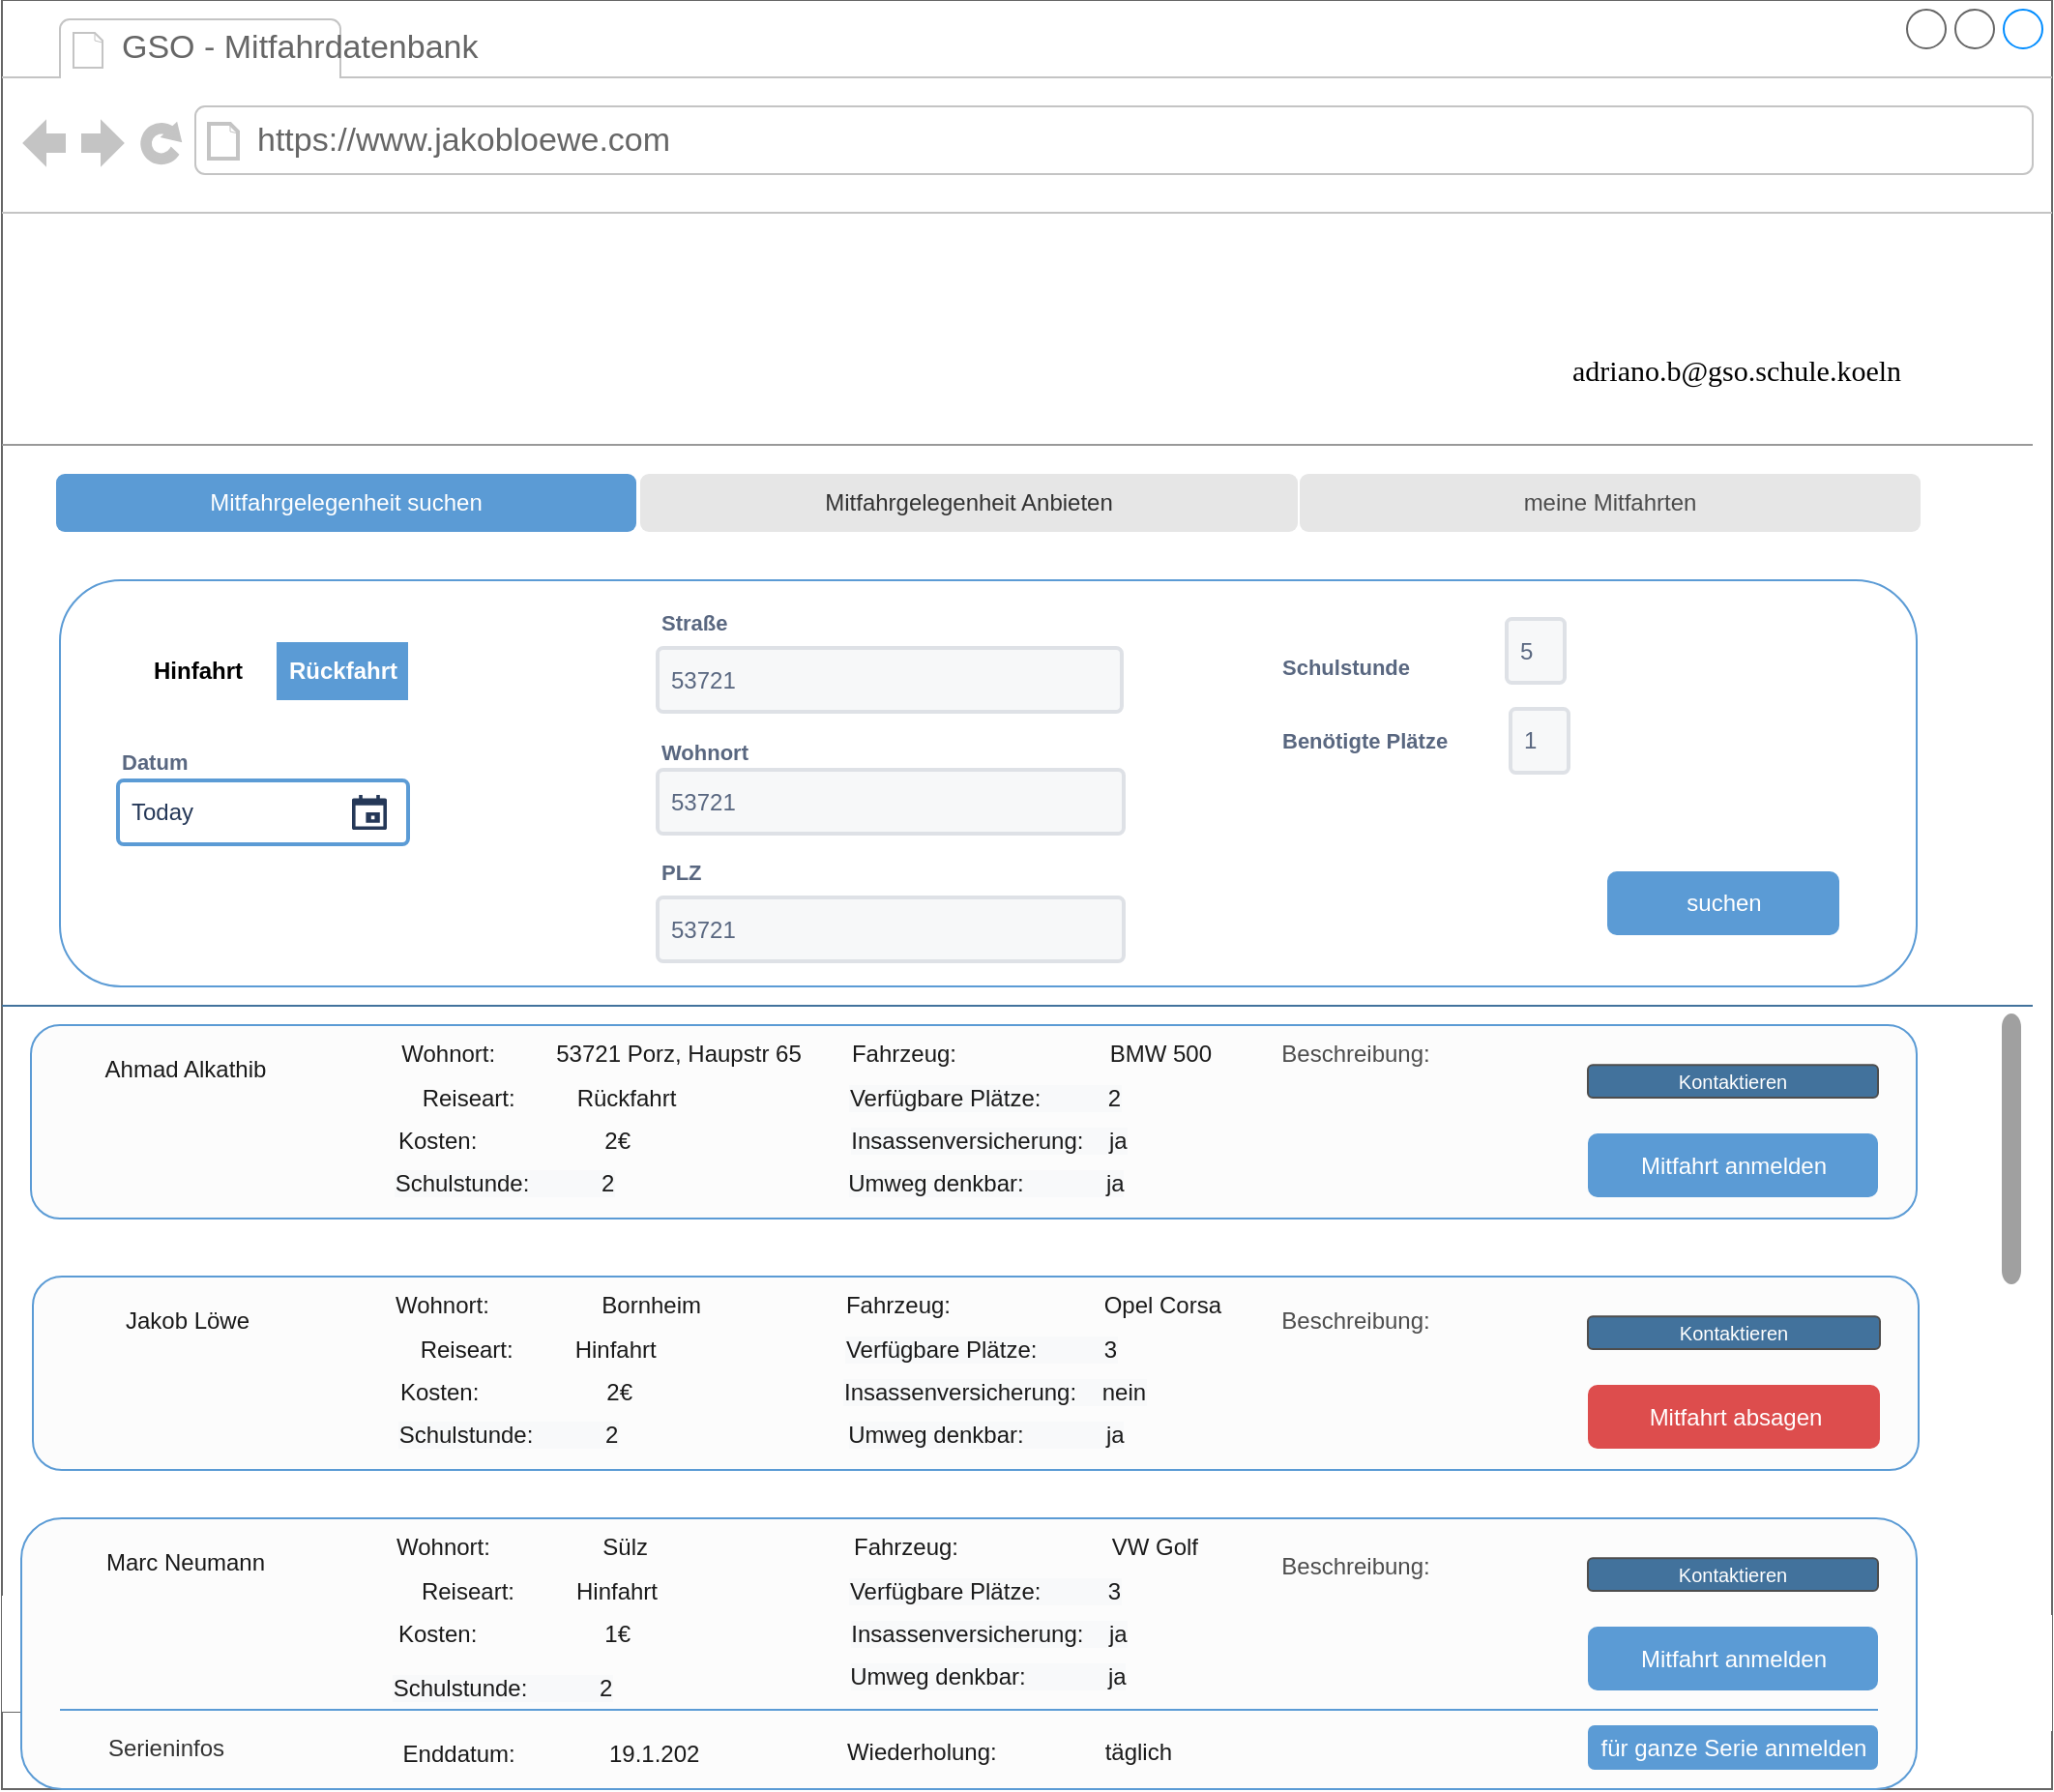 <mxfile version="15.7.4" type="device" pages="3"><diagram name="Suchen" id="2cc2dc42-3aac-f2a9-1cec-7a8b7cbee084"><mxGraphModel dx="1011" dy="634" grid="1" gridSize="10" guides="1" tooltips="1" connect="1" arrows="1" fold="1" page="1" pageScale="1" pageWidth="1100" pageHeight="850" background="#ffffff" math="0" shadow="0"><root><mxCell id="0"/><mxCell id="1" parent="0"/><mxCell id="7026571954dc6520-1" value="" style="strokeWidth=1;shadow=0;dashed=0;align=center;html=1;shape=mxgraph.mockup.containers.browserWindow;rSize=0;strokeColor=none;mainText=,;recursiveResize=0;rounded=0;labelBackgroundColor=none;fontFamily=Verdana;fontSize=12;fillColor=none;" parent="1" vertex="1"><mxGeometry x="40" y="30" width="1060" height="920" as="geometry"/></mxCell><mxCell id="e3QJXkDLqsxeW8GexqFP-22" value="" style="rounded=1;whiteSpace=wrap;html=1;strokeColor=#5B9BD5;fillColor=none;" parent="7026571954dc6520-1" vertex="1"><mxGeometry x="30" y="300" width="960" height="200" as="geometry"/></mxCell><mxCell id="7026571954dc6520-2" value="Page 1" style="strokeWidth=1;shadow=0;dashed=0;align=center;html=1;shape=mxgraph.mockup.containers.anchor;fontSize=17;fontColor=#666666;align=left;" parent="7026571954dc6520-1" vertex="1"><mxGeometry x="60" y="12" width="110" height="26" as="geometry"/></mxCell><mxCell id="7026571954dc6520-3" value="https://www.jakobloewe.de" style="strokeWidth=1;shadow=0;dashed=0;align=center;html=1;shape=mxgraph.mockup.containers.anchor;rSize=0;fontSize=17;fontColor=#666666;align=left;" parent="7026571954dc6520-1" vertex="1"><mxGeometry x="130" y="60" width="250" height="26" as="geometry"/></mxCell><mxCell id="7026571954dc6520-10" value="adriano.b@gso.schule.koeln" style="text;html=1;points=[];align=left;verticalAlign=top;spacingTop=-4;fontSize=15;fontFamily=Verdana" parent="7026571954dc6520-1" vertex="1"><mxGeometry x="810" y="180" width="170" height="30" as="geometry"/></mxCell><mxCell id="7026571954dc6520-15" value="" style="verticalLabelPosition=bottom;shadow=0;dashed=0;align=center;html=1;verticalAlign=top;strokeWidth=1;shape=mxgraph.mockup.markup.line;strokeColor=#999999;rounded=0;labelBackgroundColor=none;fillColor=#ffffff;fontFamily=Verdana;fontSize=12;fontColor=#000000;" parent="7026571954dc6520-1" vertex="1"><mxGeometry y="220" width="1050" height="20" as="geometry"/></mxCell><mxCell id="7026571954dc6520-21" value="" style="verticalLabelPosition=bottom;shadow=0;dashed=0;align=center;html=1;verticalAlign=top;strokeWidth=1;shape=mxgraph.mockup.markup.line;strokeColor=#999999;rounded=0;labelBackgroundColor=none;fillColor=#ffffff;fontFamily=Verdana;fontSize=12;fontColor=#000000;" parent="7026571954dc6520-1" vertex="1"><mxGeometry y="510" width="1050" height="20" as="geometry"/></mxCell><mxCell id="o9IrWjE6FsHYiZ4jJC1j-1" value="" style="shape=image;verticalLabelPosition=bottom;labelBackgroundColor=#ffffff;verticalAlign=top;aspect=fixed;imageAspect=0;image=https://www.gso-koeln.de/wp-content/uploads/2020/06/LOGO-GSO_neu.png;" parent="7026571954dc6520-1" vertex="1"><mxGeometry x="15" y="130" width="209.6" height="80" as="geometry"/></mxCell><mxCell id="j3kXKToHjFFzHZjRzK3A-6" value="" style="group;fontColor=#FFFFFF;strokeColor=default;" parent="7026571954dc6520-1" vertex="1" connectable="0"><mxGeometry x="29" y="250" width="962" height="30" as="geometry"/></mxCell><mxCell id="j3kXKToHjFFzHZjRzK3A-1" value="Mitfahrgelegenheit suchen" style="rounded=0;whiteSpace=wrap;html=1;labelBackgroundColor=none;labelBorderColor=none;fontColor=#FFFFFF;fillColor=#5b9bd5;" parent="j3kXKToHjFFzHZjRzK3A-6" vertex="1"><mxGeometry width="321" height="30" as="geometry"/></mxCell><mxCell id="j3kXKToHjFFzHZjRzK3A-3" value="Mitfahrgelegenheit Anbieten" style="rounded=0;whiteSpace=wrap;html=1;labelBackgroundColor=none;labelBorderColor=none;fontColor=#4D4D4D;fillColor=#E6E6E6;" parent="j3kXKToHjFFzHZjRzK3A-6" vertex="1"><mxGeometry x="321" width="320" height="30" as="geometry"/></mxCell><mxCell id="j3kXKToHjFFzHZjRzK3A-2" value="Meine Angebote" style="rounded=0;whiteSpace=wrap;html=1;labelBackgroundColor=none;labelBorderColor=none;fontColor=#4D4D4D;fillColor=#E6E6E6;strokeColor=default;" parent="j3kXKToHjFFzHZjRzK3A-6" vertex="1"><mxGeometry x="641" width="321" height="30" as="geometry"/></mxCell><mxCell id="j3kXKToHjFFzHZjRzK3A-18" value="Wohnort" style="fillColor=none;strokeColor=none;html=1;fontSize=11;fontStyle=0;align=left;fontColor=#596780;fontStyle=1;fontSize=11;labelBackgroundColor=none;labelBorderColor=none;" parent="7026571954dc6520-1" vertex="1"><mxGeometry x="50" y="370" width="240" height="20" as="geometry"/></mxCell><mxCell id="j3kXKToHjFFzHZjRzK3A-19" value="Porz" style="rounded=1;arcSize=9;fillColor=#F7F8F9;align=left;spacingLeft=5;strokeColor=#DEE1E6;html=1;strokeWidth=2;fontColor=#596780;fontSize=12;labelBackgroundColor=none;labelBorderColor=none;" parent="7026571954dc6520-1" vertex="1"><mxGeometry x="50" y="395" width="290" height="33" as="geometry"/></mxCell><mxCell id="j3kXKToHjFFzHZjRzK3A-22" value="Datum" style="fillColor=none;strokeColor=none;html=1;fontSize=11;fontStyle=0;align=left;fontColor=#596780;fontStyle=1;fontSize=11;labelBackgroundColor=none;labelBorderColor=none;" parent="7026571954dc6520-1" vertex="1"><mxGeometry x="521" y="405" width="240" height="20" as="geometry"/></mxCell><mxCell id="j3kXKToHjFFzHZjRzK3A-23" value="Today" style="rounded=1;arcSize=9;fillColor=#ffffff;align=left;spacingLeft=5;strokeColor=#5B9BD5;html=1;strokeWidth=2;fontColor=#253858;fontSize=12;labelBackgroundColor=none;labelBorderColor=none;" parent="7026571954dc6520-1" vertex="1"><mxGeometry x="521" y="430" width="150" height="33" as="geometry"/></mxCell><mxCell id="j3kXKToHjFFzHZjRzK3A-24" value="" style="shape=mxgraph.gmdl.calendar;fillColor=#253858;strokeColor=none;labelBackgroundColor=none;labelBorderColor=none;fontColor=#FFFFFF;" parent="j3kXKToHjFFzHZjRzK3A-23" vertex="1"><mxGeometry x="1" y="0.5" width="18" height="18" relative="1" as="geometry"><mxPoint x="-29" y="-9" as="offset"/></mxGeometry></mxCell><mxCell id="j3kXKToHjFFzHZjRzK3A-82" value="Ankunft" style="fillColor=none;strokeColor=none;html=1;fontSize=11;fontStyle=0;align=left;fontColor=#596780;fontStyle=1;fontSize=11;labelBackgroundColor=none;labelBorderColor=none;" parent="7026571954dc6520-1" vertex="1"><mxGeometry x="521" y="332" width="240" height="20" as="geometry"/></mxCell><mxCell id="j3kXKToHjFFzHZjRzK3A-83" value="7:45" style="rounded=1;arcSize=9;fillColor=#ffffff;align=left;spacingLeft=5;strokeColor=#5B9BD5;html=1;strokeWidth=2;fontColor=#253858;fontSize=12;labelBackgroundColor=none;labelBorderColor=none;" parent="7026571954dc6520-1" vertex="1"><mxGeometry x="521" y="357" width="150" height="33" as="geometry"/></mxCell><mxCell id="j3kXKToHjFFzHZjRzK3A-84" value="" style="shape=mxgraph.gmdl.calendar;fillColor=#253858;strokeColor=none;labelBackgroundColor=none;labelBorderColor=none;fontColor=#FFFFFF;" parent="j3kXKToHjFFzHZjRzK3A-83" vertex="1"><mxGeometry x="1" y="0.5" width="18" height="18" relative="1" as="geometry"><mxPoint x="-29" y="-9" as="offset"/></mxGeometry></mxCell><mxCell id="j3kXKToHjFFzHZjRzK3A-85" value="Abfahrt" style="fillColor=none;strokeColor=none;html=1;fontSize=11;fontStyle=0;align=left;fontColor=#596780;fontStyle=1;fontSize=11;labelBackgroundColor=none;labelBorderColor=none;" parent="7026571954dc6520-1" vertex="1"><mxGeometry x="681" y="332" width="240" height="20" as="geometry"/></mxCell><mxCell id="j3kXKToHjFFzHZjRzK3A-86" value="-" style="rounded=1;arcSize=9;fillColor=#ffffff;align=left;spacingLeft=5;strokeColor=#5B9BD5;html=1;strokeWidth=2;fontColor=#253858;fontSize=12;labelBackgroundColor=none;labelBorderColor=none;" parent="7026571954dc6520-1" vertex="1"><mxGeometry x="681" y="357" width="150" height="33" as="geometry"/></mxCell><mxCell id="j3kXKToHjFFzHZjRzK3A-87" value="" style="shape=mxgraph.gmdl.calendar;fillColor=#253858;strokeColor=none;labelBackgroundColor=none;labelBorderColor=none;fontColor=#FFFFFF;" parent="j3kXKToHjFFzHZjRzK3A-86" vertex="1"><mxGeometry x="1" y="0.5" width="18" height="18" relative="1" as="geometry"><mxPoint x="-29" y="-9" as="offset"/></mxGeometry></mxCell><mxCell id="j3kXKToHjFFzHZjRzK3A-88" value="Benötigte Plätze" style="fillColor=none;strokeColor=none;html=1;fontSize=11;fontStyle=0;align=left;fontColor=#596780;fontStyle=1;fontSize=11;labelBackgroundColor=none;labelBorderColor=none;" parent="7026571954dc6520-1" vertex="1"><mxGeometry x="50" y="454.5" width="240" height="20" as="geometry"/></mxCell><mxCell id="j3kXKToHjFFzHZjRzK3A-89" value="1" style="rounded=1;arcSize=9;fillColor=#F7F8F9;align=left;spacingLeft=5;strokeColor=#DEE1E6;html=1;strokeWidth=2;fontColor=#596780;fontSize=12;labelBackgroundColor=none;labelBorderColor=none;" parent="7026571954dc6520-1" vertex="1"><mxGeometry x="150" y="448" width="30" height="33" as="geometry"/></mxCell><mxCell id="j3kXKToHjFFzHZjRzK3A-93" value="" style="html=1;verticalLabelPosition=bottom;labelBackgroundColor=#ffffff;verticalAlign=top;shadow=0;dashed=0;strokeWidth=2;shape=mxgraph.ios7.misc.scroll_(vertical);fillColor=#a0a0a0;labelBorderColor=none;fontColor=#FFFFFF;" parent="7026571954dc6520-1" vertex="1"><mxGeometry x="1034" y="524" width="10" height="140" as="geometry"/></mxCell><mxCell id="j3kXKToHjFFzHZjRzK3A-94" value="" style="rounded=1;whiteSpace=wrap;html=1;labelBackgroundColor=none;labelBorderColor=none;fontColor=#FFFFFF;strokeColor=#999999;fillColor=#FCFCFC;" parent="7026571954dc6520-1" vertex="1"><mxGeometry x="15" y="530" width="975" height="100" as="geometry"/></mxCell><mxCell id="j3kXKToHjFFzHZjRzK3A-96" value="&lt;font color=&quot;#1a1a1a&quot;&gt;Ahmad Alkathib&lt;/font&gt;" style="text;html=1;strokeColor=none;fillColor=none;align=center;verticalAlign=middle;whiteSpace=wrap;rounded=0;labelBackgroundColor=none;labelBorderColor=none;fontColor=#FFFFFF;" parent="7026571954dc6520-1" vertex="1"><mxGeometry x="20" y="537.5" width="150" height="30" as="geometry"/></mxCell><mxCell id="e3QJXkDLqsxeW8GexqFP-6" value="Fahrzeug: &lt;span style=&quot;white-space: pre&quot;&gt;&#9;&lt;span style=&quot;white-space: pre&quot;&gt;&#9;&lt;span style=&quot;white-space: pre&quot;&gt;&#9;&lt;/span&gt;&lt;/span&gt;&lt;/span&gt;BMW 500" style="text;html=1;strokeColor=none;fillColor=none;align=center;verticalAlign=middle;whiteSpace=wrap;rounded=0;labelBackgroundColor=none;labelBorderColor=none;fontColor=#1A1A1A;" parent="7026571954dc6520-1" vertex="1"><mxGeometry x="435" y="537.5" width="195" height="15" as="geometry"/></mxCell><mxCell id="e3QJXkDLqsxeW8GexqFP-7" value="&lt;span style=&quot;color: rgb(26 , 26 , 26) ; font-family: &amp;#34;helvetica&amp;#34; ; font-size: 12px ; font-style: normal ; font-weight: 400 ; letter-spacing: normal ; text-align: center ; text-indent: 0px ; text-transform: none ; word-spacing: 0px ; background-color: rgb(248 , 249 , 250) ; display: inline ; float: none&quot;&gt;Verfügbare Plätze:&amp;nbsp;&lt;/span&gt;&lt;span style=&quot;color: rgb(26 , 26 , 26) ; font-family: &amp;#34;helvetica&amp;#34; ; font-size: 12px ; font-style: normal ; font-weight: 400 ; letter-spacing: normal ; text-align: center ; text-indent: 0px ; text-transform: none ; word-spacing: 0px ; background-color: rgb(248 , 249 , 250)&quot;&gt;&#9;&lt;/span&gt;&lt;span style=&quot;color: rgb(26 , 26 , 26) ; font-family: &amp;#34;helvetica&amp;#34; ; font-size: 12px ; font-style: normal ; font-weight: 400 ; letter-spacing: normal ; text-align: center ; text-indent: 0px ; text-transform: none ; word-spacing: 0px ; background-color: rgb(248 , 249 , 250) ; display: inline ; float: none&quot;&gt;&amp;nbsp;&lt;span style=&quot;white-space: pre&quot;&gt;&#9;&lt;/span&gt;2&lt;/span&gt;" style="text;html=1;strokeColor=none;fillColor=none;align=center;verticalAlign=middle;whiteSpace=wrap;rounded=0;labelBackgroundColor=none;labelBorderColor=none;fontColor=#1A1A1A;" parent="7026571954dc6520-1" vertex="1"><mxGeometry x="436" y="560" width="145" height="15" as="geometry"/></mxCell><mxCell id="e3QJXkDLqsxeW8GexqFP-8" value="Wohnort: &lt;span style=&quot;white-space: pre&quot;&gt;&#9;&lt;span style=&quot;white-space: pre&quot;&gt;&#9;&lt;/span&gt;&lt;/span&gt;Porz" style="text;html=1;strokeColor=none;fillColor=none;align=center;verticalAlign=middle;whiteSpace=wrap;rounded=0;labelBackgroundColor=none;labelBorderColor=none;fontColor=#1A1A1A;" parent="7026571954dc6520-1" vertex="1"><mxGeometry x="200" y="537.5" width="140" height="15" as="geometry"/></mxCell><mxCell id="e3QJXkDLqsxeW8GexqFP-9" value="Reiseart:&amp;nbsp;&lt;span style=&quot;white-space: pre&quot;&gt;&#9;&lt;/span&gt;&amp;nbsp;&lt;span style=&quot;white-space: pre&quot;&gt;&#9;&lt;span style=&quot;white-space: pre&quot;&gt;&#9;&lt;/span&gt;&lt;/span&gt;Rückfahrt" style="text;html=1;strokeColor=none;fillColor=none;align=center;verticalAlign=middle;whiteSpace=wrap;rounded=0;labelBackgroundColor=none;labelBorderColor=none;fontColor=#1A1A1A;" parent="7026571954dc6520-1" vertex="1"><mxGeometry x="204" y="560" width="158" height="15" as="geometry"/></mxCell><mxCell id="e3QJXkDLqsxeW8GexqFP-10" value="&lt;span style=&quot;color: rgb(26 , 26 , 26) ; font-family: &amp;#34;helvetica&amp;#34; ; font-size: 12px ; font-style: normal ; font-weight: 400 ; letter-spacing: normal ; text-align: center ; text-indent: 0px ; text-transform: none ; word-spacing: 0px ; background-color: rgb(248 , 249 , 250) ; display: inline ; float: none&quot;&gt;Insassenversicherung:&lt;span style=&quot;white-space: pre&quot;&gt;&#9;&lt;/span&gt;&lt;/span&gt;&lt;span style=&quot;color: rgb(26 , 26 , 26) ; font-family: &amp;#34;helvetica&amp;#34; ; font-size: 12px ; font-style: normal ; font-weight: 400 ; letter-spacing: normal ; text-align: center ; text-indent: 0px ; text-transform: none ; word-spacing: 0px ; background-color: rgb(248 , 249 , 250) ; display: inline ; float: none&quot;&gt;ja&lt;/span&gt;" style="text;html=1;strokeColor=none;fillColor=none;align=center;verticalAlign=middle;whiteSpace=wrap;rounded=0;labelBackgroundColor=none;labelBorderColor=none;fontColor=#1A1A1A;" parent="7026571954dc6520-1" vertex="1"><mxGeometry x="438" y="582.5" width="145" height="15" as="geometry"/></mxCell><mxCell id="e3QJXkDLqsxeW8GexqFP-14" value="Kosten:&amp;nbsp;&lt;span style=&quot;white-space: pre&quot;&gt;&#9;&lt;/span&gt;&amp;nbsp;&lt;span style=&quot;white-space: pre&quot;&gt;&#9;&lt;span style=&quot;white-space: pre&quot;&gt;&#9;&lt;/span&gt;2&lt;/span&gt;€" style="text;html=1;strokeColor=none;fillColor=none;align=center;verticalAlign=middle;whiteSpace=wrap;rounded=0;labelBackgroundColor=none;labelBorderColor=none;fontColor=#1A1A1A;" parent="7026571954dc6520-1" vertex="1"><mxGeometry x="201" y="582.5" width="128" height="15" as="geometry"/></mxCell><mxCell id="e3QJXkDLqsxeW8GexqFP-15" value="Mitfahrt anmelden" style="rounded=1;fillColor=#5B9BD5;align=center;strokeColor=none;html=1;fontColor=#ffffff;fontSize=12;sketch=0;" parent="7026571954dc6520-1" vertex="1"><mxGeometry x="850" y="586" width="120" height="33" as="geometry"/></mxCell><mxCell id="e3QJXkDLqsxeW8GexqFP-16" value="" style="html=1;shadow=0;dashed=0;shape=mxgraph.atlassian.checkbox;fillColor=#008465;strokeColor=none;html=1;sketch=0;" parent="7026571954dc6520-1" vertex="1"><mxGeometry x="850" y="450.5" width="14" height="14" as="geometry"/></mxCell><mxCell id="e3QJXkDLqsxeW8GexqFP-19" value="Kontaktieren" style="rounded=1;html=1;shadow=0;dashed=0;whiteSpace=wrap;fontSize=10;fillColor=#42729C;align=center;strokeColor=#4D4D4D;fontColor=#ffffff;" parent="7026571954dc6520-1" vertex="1"><mxGeometry x="850" y="550.62" width="120" height="16.88" as="geometry"/></mxCell><mxCell id="j3kXKToHjFFzHZjRzK3A-12" value="Rückfahrt&lt;br&gt;" style="strokeWidth=1;html=1;shadow=0;dashed=0;shape=mxgraph.android.rrect;rSize=0;fontStyle=1;fillColor=#5b9bd5;strokeColor=none;fontColor=#ffffff;labelBackgroundColor=none;labelBorderColor=none;" parent="7026571954dc6520-1" vertex="1"><mxGeometry x="120" y="320" width="70" height="30" as="geometry"/></mxCell><mxCell id="j3kXKToHjFFzHZjRzK3A-13" value="" style="strokeWidth=1;html=1;shadow=0;dashed=0;shape=mxgraph.android.rrect;rSize=0;fillColor=#33b5e5;strokeColor=none;labelBackgroundColor=#DDDDDD;labelBorderColor=none;fontColor=#FFFFFF;" parent="j3kXKToHjFFzHZjRzK3A-12" vertex="1"><mxGeometry y="27" width="70" height="3" as="geometry"/></mxCell><mxCell id="j3kXKToHjFFzHZjRzK3A-11" value="Hinfahrt" style="strokeWidth=1;html=1;shadow=0;dashed=0;shape=mxgraph.android.anchor;fontStyle=1;fontColor=#333333;labelBackgroundColor=none;labelBorderColor=none;fillColor=#E6E6E6;strokeColor=#666666;gradientColor=#ffffff;" parent="7026571954dc6520-1" vertex="1"><mxGeometry x="50" y="320" width="70" height="30" as="geometry"/></mxCell><mxCell id="e3QJXkDLqsxeW8GexqFP-25" value="&lt;span style=&quot;color: rgb(26 , 26 , 26) ; font-family: &amp;#34;helvetica&amp;#34; ; font-size: 12px ; font-style: normal ; font-weight: 400 ; letter-spacing: normal ; text-align: center ; text-indent: 0px ; text-transform: none ; word-spacing: 0px ; background-color: rgb(248 , 249 , 250) ; display: inline ; float: none&quot;&gt;Umweg denkbar:&lt;span style=&quot;white-space: pre&quot;&gt;&#9;&lt;/span&gt;&lt;/span&gt;&lt;span style=&quot;color: rgb(26 , 26 , 26) ; font-family: &amp;#34;helvetica&amp;#34; ; font-size: 12px ; font-style: normal ; font-weight: 400 ; letter-spacing: normal ; text-align: center ; text-indent: 0px ; text-transform: none ; word-spacing: 0px ; background-color: rgb(248 , 249 , 250) ; display: inline ; float: none&quot;&gt;ja&lt;/span&gt;" style="text;html=1;strokeColor=none;fillColor=none;align=center;verticalAlign=middle;whiteSpace=wrap;rounded=0;labelBackgroundColor=none;labelBorderColor=none;fontColor=#1A1A1A;" parent="7026571954dc6520-1" vertex="1"><mxGeometry x="202" y="604" width="120" height="15" as="geometry"/></mxCell><mxCell id="e3QJXkDLqsxeW8GexqFP-26" value="" style="strokeWidth=1;shadow=0;dashed=0;align=center;html=1;shape=mxgraph.mockup.containers.browserWindow;rSize=0;strokeColor=none;mainText=,;recursiveResize=0;rounded=0;labelBackgroundColor=none;fontFamily=Verdana;fontSize=12;fillColor=#FFFFFF;" parent="7026571954dc6520-1" vertex="1"><mxGeometry y="-5" width="1060" height="885" as="geometry"/></mxCell><mxCell id="e3QJXkDLqsxeW8GexqFP-27" value="" style="rounded=1;whiteSpace=wrap;html=1;strokeColor=#5B9BD5;fillColor=none;" parent="e3QJXkDLqsxeW8GexqFP-26" vertex="1"><mxGeometry x="30" y="300" width="960" height="210" as="geometry"/></mxCell><mxCell id="e3QJXkDLqsxeW8GexqFP-28" value="GSO - Mitfahrdatenbank" style="strokeWidth=1;shadow=0;dashed=0;align=center;html=1;shape=mxgraph.mockup.containers.anchor;fontSize=17;fontColor=#666666;align=left;" parent="e3QJXkDLqsxeW8GexqFP-26" vertex="1"><mxGeometry x="60" y="12" width="170" height="26" as="geometry"/></mxCell><mxCell id="e3QJXkDLqsxeW8GexqFP-29" value="https://www.jakobloewe.com" style="strokeWidth=1;shadow=0;dashed=0;align=center;html=1;shape=mxgraph.mockup.containers.anchor;rSize=0;fontSize=17;fontColor=#666666;align=left;" parent="e3QJXkDLqsxeW8GexqFP-26" vertex="1"><mxGeometry x="130" y="60" width="250" height="26" as="geometry"/></mxCell><mxCell id="e3QJXkDLqsxeW8GexqFP-30" value="adriano.b@gso.schule.koeln" style="text;html=1;points=[];align=left;verticalAlign=top;spacingTop=-4;fontSize=15;fontFamily=Verdana" parent="e3QJXkDLqsxeW8GexqFP-26" vertex="1"><mxGeometry x="810" y="180" width="170" height="30" as="geometry"/></mxCell><mxCell id="e3QJXkDLqsxeW8GexqFP-31" value="" style="verticalLabelPosition=bottom;shadow=0;dashed=0;align=center;html=1;verticalAlign=top;strokeWidth=1;shape=mxgraph.mockup.markup.line;strokeColor=#999999;rounded=0;labelBackgroundColor=none;fillColor=#ffffff;fontFamily=Verdana;fontSize=12;fontColor=#000000;" parent="e3QJXkDLqsxeW8GexqFP-26" vertex="1"><mxGeometry y="220" width="1050" height="20" as="geometry"/></mxCell><mxCell id="e3QJXkDLqsxeW8GexqFP-32" value="" style="verticalLabelPosition=bottom;shadow=0;dashed=0;align=center;html=1;verticalAlign=top;strokeWidth=1;shape=mxgraph.mockup.markup.line;strokeColor=#42729C;rounded=0;labelBackgroundColor=none;fillColor=#ffffff;fontFamily=Verdana;fontSize=12;fontColor=#000000;" parent="e3QJXkDLqsxeW8GexqFP-26" vertex="1"><mxGeometry y="510" width="1050" height="20" as="geometry"/></mxCell><mxCell id="e3QJXkDLqsxeW8GexqFP-33" value="" style="shape=image;verticalLabelPosition=bottom;labelBackgroundColor=#ffffff;verticalAlign=top;aspect=fixed;imageAspect=0;image=https://www.gso-koeln.de/wp-content/uploads/2020/06/LOGO-GSO_neu.png;" parent="e3QJXkDLqsxeW8GexqFP-26" vertex="1"><mxGeometry x="15" y="130" width="209.6" height="80" as="geometry"/></mxCell><mxCell id="e3QJXkDLqsxeW8GexqFP-38" value="Schulstunde" style="fillColor=none;strokeColor=none;html=1;fontSize=11;fontStyle=0;align=left;fontColor=#596780;fontStyle=1;fontSize=11;labelBackgroundColor=none;labelBorderColor=none;" parent="e3QJXkDLqsxeW8GexqFP-26" vertex="1"><mxGeometry x="660" y="334.5" width="240" height="20" as="geometry"/></mxCell><mxCell id="e3QJXkDLqsxeW8GexqFP-39" value="5" style="rounded=1;arcSize=9;fillColor=#F7F8F9;align=left;spacingLeft=5;strokeColor=#DEE1E6;html=1;strokeWidth=2;fontColor=#596780;fontSize=12;labelBackgroundColor=none;labelBorderColor=none;" parent="e3QJXkDLqsxeW8GexqFP-26" vertex="1"><mxGeometry x="778" y="320" width="30" height="33" as="geometry"/></mxCell><mxCell id="e3QJXkDLqsxeW8GexqFP-40" value="Datum" style="fillColor=none;strokeColor=none;html=1;fontSize=11;fontStyle=0;align=left;fontColor=#596780;fontStyle=1;fontSize=11;labelBackgroundColor=none;labelBorderColor=none;" parent="e3QJXkDLqsxeW8GexqFP-26" vertex="1"><mxGeometry x="60" y="383.5" width="240" height="20" as="geometry"/></mxCell><mxCell id="e3QJXkDLqsxeW8GexqFP-41" value="Today" style="rounded=1;arcSize=9;fillColor=#ffffff;align=left;spacingLeft=5;strokeColor=#5B9BD5;html=1;strokeWidth=2;fontColor=#253858;fontSize=12;labelBackgroundColor=none;labelBorderColor=none;" parent="e3QJXkDLqsxeW8GexqFP-26" vertex="1"><mxGeometry x="60" y="403.5" width="150" height="33" as="geometry"/></mxCell><mxCell id="e3QJXkDLqsxeW8GexqFP-42" value="" style="shape=mxgraph.gmdl.calendar;fillColor=#253858;strokeColor=none;labelBackgroundColor=none;labelBorderColor=none;fontColor=#FFFFFF;" parent="e3QJXkDLqsxeW8GexqFP-41" vertex="1"><mxGeometry x="1" y="0.5" width="18" height="18" relative="1" as="geometry"><mxPoint x="-29" y="-9" as="offset"/></mxGeometry></mxCell><mxCell id="e3QJXkDLqsxeW8GexqFP-49" value="Benötigte Plätze" style="fillColor=none;strokeColor=none;html=1;fontSize=11;fontStyle=0;align=left;fontColor=#596780;fontStyle=1;fontSize=11;labelBackgroundColor=none;labelBorderColor=none;" parent="e3QJXkDLqsxeW8GexqFP-26" vertex="1"><mxGeometry x="660" y="372.5" width="240" height="20" as="geometry"/></mxCell><mxCell id="e3QJXkDLqsxeW8GexqFP-50" value="1" style="rounded=1;arcSize=9;fillColor=#F7F8F9;align=left;spacingLeft=5;strokeColor=#DEE1E6;html=1;strokeWidth=2;fontColor=#596780;fontSize=12;labelBackgroundColor=none;labelBorderColor=none;" parent="e3QJXkDLqsxeW8GexqFP-26" vertex="1"><mxGeometry x="780" y="366.5" width="30" height="33" as="geometry"/></mxCell><mxCell id="e3QJXkDLqsxeW8GexqFP-51" value="" style="html=1;verticalLabelPosition=bottom;labelBackgroundColor=#ffffff;verticalAlign=top;shadow=0;dashed=0;strokeWidth=2;shape=mxgraph.ios7.misc.scroll_(vertical);fillColor=#a0a0a0;labelBorderColor=none;fontColor=#FFFFFF;" parent="e3QJXkDLqsxeW8GexqFP-26" vertex="1"><mxGeometry x="1034" y="524" width="10" height="140" as="geometry"/></mxCell><mxCell id="e3QJXkDLqsxeW8GexqFP-52" value="" style="rounded=1;whiteSpace=wrap;html=1;labelBackgroundColor=none;labelBorderColor=none;fontColor=#FFFFFF;strokeColor=#5B9BD5;fillColor=#FCFCFC;" parent="e3QJXkDLqsxeW8GexqFP-26" vertex="1"><mxGeometry x="15" y="530" width="975" height="100" as="geometry"/></mxCell><mxCell id="e3QJXkDLqsxeW8GexqFP-54" value="&lt;font color=&quot;#1a1a1a&quot;&gt;Ahmad Alkathib&lt;/font&gt;" style="text;html=1;strokeColor=none;fillColor=none;align=center;verticalAlign=middle;whiteSpace=wrap;rounded=0;labelBackgroundColor=none;labelBorderColor=none;fontColor=#FFFFFF;" parent="e3QJXkDLqsxeW8GexqFP-26" vertex="1"><mxGeometry x="20" y="537.5" width="150" height="30" as="geometry"/></mxCell><mxCell id="e3QJXkDLqsxeW8GexqFP-55" value="Fahrzeug: &lt;span style=&quot;white-space: pre&quot;&gt;&#9;&lt;span style=&quot;white-space: pre&quot;&gt;&#9;&lt;span style=&quot;white-space: pre&quot;&gt;&#9;&lt;/span&gt;&lt;/span&gt;&lt;/span&gt;BMW 500" style="text;html=1;strokeColor=none;fillColor=none;align=center;verticalAlign=middle;whiteSpace=wrap;rounded=0;labelBackgroundColor=none;labelBorderColor=none;fontColor=#1A1A1A;" parent="e3QJXkDLqsxeW8GexqFP-26" vertex="1"><mxGeometry x="435" y="537.5" width="195" height="15" as="geometry"/></mxCell><mxCell id="e3QJXkDLqsxeW8GexqFP-56" value="&lt;span style=&quot;color: rgb(26 , 26 , 26) ; font-family: &amp;#34;helvetica&amp;#34; ; font-size: 12px ; font-style: normal ; font-weight: 400 ; letter-spacing: normal ; text-align: center ; text-indent: 0px ; text-transform: none ; word-spacing: 0px ; background-color: rgb(248 , 249 , 250) ; display: inline ; float: none&quot;&gt;Verfügbare Plätze:&amp;nbsp;&lt;/span&gt;&lt;span style=&quot;color: rgb(26 , 26 , 26) ; font-family: &amp;#34;helvetica&amp;#34; ; font-size: 12px ; font-style: normal ; font-weight: 400 ; letter-spacing: normal ; text-align: center ; text-indent: 0px ; text-transform: none ; word-spacing: 0px ; background-color: rgb(248 , 249 , 250)&quot;&gt;&#9;&lt;/span&gt;&lt;span style=&quot;color: rgb(26 , 26 , 26) ; font-family: &amp;#34;helvetica&amp;#34; ; font-size: 12px ; font-style: normal ; font-weight: 400 ; letter-spacing: normal ; text-align: center ; text-indent: 0px ; text-transform: none ; word-spacing: 0px ; background-color: rgb(248 , 249 , 250) ; display: inline ; float: none&quot;&gt;&amp;nbsp;&lt;span style=&quot;white-space: pre&quot;&gt;&#9;&lt;/span&gt;2&lt;/span&gt;" style="text;html=1;strokeColor=none;fillColor=none;align=center;verticalAlign=middle;whiteSpace=wrap;rounded=0;labelBackgroundColor=none;labelBorderColor=none;fontColor=#1A1A1A;" parent="e3QJXkDLqsxeW8GexqFP-26" vertex="1"><mxGeometry x="436" y="560" width="145" height="15" as="geometry"/></mxCell><mxCell id="e3QJXkDLqsxeW8GexqFP-57" value="Wohnort: &lt;span&gt;&#9;&lt;span&gt;&#9;&lt;/span&gt;&lt;/span&gt;&lt;span style=&quot;white-space: pre&quot;&gt;&#9;&lt;/span&gt;53721 Porz, Haupstr 65" style="text;html=1;strokeColor=none;fillColor=none;align=center;verticalAlign=middle;whiteSpace=wrap;rounded=0;labelBackgroundColor=none;labelBorderColor=none;fontColor=#1A1A1A;" parent="e3QJXkDLqsxeW8GexqFP-26" vertex="1"><mxGeometry x="200" y="537.5" width="220" height="15" as="geometry"/></mxCell><mxCell id="e3QJXkDLqsxeW8GexqFP-58" value="Reiseart:&amp;nbsp;&lt;span style=&quot;white-space: pre&quot;&gt;&#9;&lt;/span&gt;&amp;nbsp;&lt;span style=&quot;white-space: pre&quot;&gt;&#9;&lt;/span&gt;Rückfahrt" style="text;html=1;strokeColor=none;fillColor=none;align=center;verticalAlign=middle;whiteSpace=wrap;rounded=0;labelBackgroundColor=none;labelBorderColor=none;fontColor=#1A1A1A;" parent="e3QJXkDLqsxeW8GexqFP-26" vertex="1"><mxGeometry x="204" y="560" width="158" height="15" as="geometry"/></mxCell><mxCell id="e3QJXkDLqsxeW8GexqFP-59" value="&lt;span style=&quot;color: rgb(26 , 26 , 26) ; font-family: &amp;#34;helvetica&amp;#34; ; font-size: 12px ; font-style: normal ; font-weight: 400 ; letter-spacing: normal ; text-align: center ; text-indent: 0px ; text-transform: none ; word-spacing: 0px ; background-color: rgb(248 , 249 , 250) ; display: inline ; float: none&quot;&gt;Insassenversicherung:&lt;span style=&quot;white-space: pre&quot;&gt;&#9;&lt;/span&gt;&lt;/span&gt;&lt;span style=&quot;color: rgb(26 , 26 , 26) ; font-family: &amp;#34;helvetica&amp;#34; ; font-size: 12px ; font-style: normal ; font-weight: 400 ; letter-spacing: normal ; text-align: center ; text-indent: 0px ; text-transform: none ; word-spacing: 0px ; background-color: rgb(248 , 249 , 250) ; display: inline ; float: none&quot;&gt;ja&lt;/span&gt;" style="text;html=1;strokeColor=none;fillColor=none;align=center;verticalAlign=middle;whiteSpace=wrap;rounded=0;labelBackgroundColor=none;labelBorderColor=none;fontColor=#1A1A1A;" parent="e3QJXkDLqsxeW8GexqFP-26" vertex="1"><mxGeometry x="438" y="582.5" width="145" height="15" as="geometry"/></mxCell><mxCell id="e3QJXkDLqsxeW8GexqFP-60" value="Kosten:&amp;nbsp;&lt;span style=&quot;white-space: pre&quot;&gt;&#9;&lt;/span&gt;&amp;nbsp;&lt;span style=&quot;white-space: pre&quot;&gt;&#9;&lt;span style=&quot;white-space: pre&quot;&gt;&#9;&lt;/span&gt;2&lt;/span&gt;€" style="text;html=1;strokeColor=none;fillColor=none;align=center;verticalAlign=middle;whiteSpace=wrap;rounded=0;labelBackgroundColor=none;labelBorderColor=none;fontColor=#1A1A1A;" parent="e3QJXkDLqsxeW8GexqFP-26" vertex="1"><mxGeometry x="201" y="582.5" width="128" height="15" as="geometry"/></mxCell><mxCell id="e3QJXkDLqsxeW8GexqFP-61" value="Mitfahrt anmelden" style="rounded=1;fillColor=#5B9BD5;align=center;strokeColor=none;html=1;fontColor=#ffffff;fontSize=12;sketch=0;" parent="e3QJXkDLqsxeW8GexqFP-26" vertex="1"><mxGeometry x="820" y="586" width="150" height="33" as="geometry"/></mxCell><mxCell id="e3QJXkDLqsxeW8GexqFP-62" value="" style="html=1;shadow=0;dashed=0;shape=mxgraph.atlassian.checkbox;fillColor=#008465;strokeColor=none;html=1;sketch=0;" parent="e3QJXkDLqsxeW8GexqFP-26" vertex="1"><mxGeometry x="850" y="450.5" width="14" height="14" as="geometry"/></mxCell><mxCell id="e3QJXkDLqsxeW8GexqFP-63" value="Kontaktieren" style="rounded=1;html=1;shadow=0;dashed=0;whiteSpace=wrap;fontSize=10;fillColor=#42729C;align=center;strokeColor=#4D4D4D;fontColor=#ffffff;" parent="e3QJXkDLqsxeW8GexqFP-26" vertex="1"><mxGeometry x="820" y="550.62" width="150" height="16.88" as="geometry"/></mxCell><mxCell id="e3QJXkDLqsxeW8GexqFP-68" value="" style="rounded=1;whiteSpace=wrap;html=1;labelBackgroundColor=none;labelBorderColor=none;fontColor=#FFFFFF;strokeColor=#5B9BD5;fillColor=#FCFCFC;" parent="e3QJXkDLqsxeW8GexqFP-26" vertex="1"><mxGeometry x="16" y="660" width="975" height="100" as="geometry"/></mxCell><mxCell id="e3QJXkDLqsxeW8GexqFP-69" value="&lt;font color=&quot;#1a1a1a&quot;&gt;Jakob Löwe&lt;/font&gt;" style="text;html=1;strokeColor=none;fillColor=none;align=center;verticalAlign=middle;whiteSpace=wrap;rounded=0;labelBackgroundColor=none;labelBorderColor=none;fontColor=#FFFFFF;" parent="e3QJXkDLqsxeW8GexqFP-26" vertex="1"><mxGeometry x="21" y="667.5" width="150" height="30" as="geometry"/></mxCell><mxCell id="e3QJXkDLqsxeW8GexqFP-70" value="Fahrzeug: &lt;span style=&quot;white-space: pre&quot;&gt;&#9;&lt;span style=&quot;white-space: pre&quot;&gt;&#9;&lt;/span&gt;&lt;/span&gt;&amp;nbsp;&lt;span style=&quot;white-space: pre&quot;&gt;&#9;&lt;/span&gt;Opel Corsa" style="text;html=1;strokeColor=none;fillColor=none;align=center;verticalAlign=middle;whiteSpace=wrap;rounded=0;labelBackgroundColor=none;labelBorderColor=none;fontColor=#1A1A1A;" parent="e3QJXkDLqsxeW8GexqFP-26" vertex="1"><mxGeometry x="427" y="667.5" width="213" height="15" as="geometry"/></mxCell><mxCell id="e3QJXkDLqsxeW8GexqFP-71" value="&lt;span style=&quot;color: rgb(26 , 26 , 26) ; font-family: &amp;#34;helvetica&amp;#34; ; font-size: 12px ; font-style: normal ; font-weight: 400 ; letter-spacing: normal ; text-align: center ; text-indent: 0px ; text-transform: none ; word-spacing: 0px ; background-color: rgb(248 , 249 , 250) ; display: inline ; float: none&quot;&gt;Verfügbare Plätze:&amp;nbsp;&lt;/span&gt;&lt;span style=&quot;color: rgb(26 , 26 , 26) ; font-family: &amp;#34;helvetica&amp;#34; ; font-size: 12px ; font-style: normal ; font-weight: 400 ; letter-spacing: normal ; text-align: center ; text-indent: 0px ; text-transform: none ; word-spacing: 0px ; background-color: rgb(248 , 249 , 250)&quot;&gt;&#9;&lt;/span&gt;&lt;span style=&quot;color: rgb(26 , 26 , 26) ; font-family: &amp;#34;helvetica&amp;#34; ; font-size: 12px ; font-style: normal ; font-weight: 400 ; letter-spacing: normal ; text-align: center ; text-indent: 0px ; text-transform: none ; word-spacing: 0px ; background-color: rgb(248 , 249 , 250) ; display: inline ; float: none&quot;&gt;&amp;nbsp;&lt;span style=&quot;white-space: pre&quot;&gt;&#9;&lt;/span&gt;3&lt;/span&gt;" style="text;html=1;strokeColor=none;fillColor=none;align=center;verticalAlign=middle;whiteSpace=wrap;rounded=0;labelBackgroundColor=none;labelBorderColor=none;fontColor=#1A1A1A;" parent="e3QJXkDLqsxeW8GexqFP-26" vertex="1"><mxGeometry x="434" y="690" width="145" height="15" as="geometry"/></mxCell><mxCell id="e3QJXkDLqsxeW8GexqFP-72" value="Wohnort: &lt;span style=&quot;white-space: pre&quot;&gt;&#9;&lt;span style=&quot;white-space: pre&quot;&gt;&#9;&lt;/span&gt;&lt;/span&gt;Bornheim" style="text;html=1;strokeColor=none;fillColor=none;align=center;verticalAlign=middle;whiteSpace=wrap;rounded=0;labelBackgroundColor=none;labelBorderColor=none;fontColor=#1A1A1A;" parent="e3QJXkDLqsxeW8GexqFP-26" vertex="1"><mxGeometry x="198" y="667.5" width="169" height="15" as="geometry"/></mxCell><mxCell id="e3QJXkDLqsxeW8GexqFP-73" value="Reiseart:&amp;nbsp;&lt;span style=&quot;white-space: pre&quot;&gt;&#9;&lt;/span&gt;&amp;nbsp;&lt;span style=&quot;white-space: pre&quot;&gt;&#9;&lt;/span&gt;Hinfahrt&lt;span style=&quot;white-space: pre&quot;&gt;&#9;&lt;/span&gt;" style="text;html=1;strokeColor=none;fillColor=none;align=center;verticalAlign=middle;whiteSpace=wrap;rounded=0;labelBackgroundColor=none;labelBorderColor=none;fontColor=#1A1A1A;" parent="e3QJXkDLqsxeW8GexqFP-26" vertex="1"><mxGeometry x="204" y="690" width="158" height="15" as="geometry"/></mxCell><mxCell id="e3QJXkDLqsxeW8GexqFP-74" value="&lt;span style=&quot;color: rgb(26 , 26 , 26) ; font-family: &amp;#34;helvetica&amp;#34; ; font-size: 12px ; font-style: normal ; font-weight: 400 ; letter-spacing: normal ; text-align: center ; text-indent: 0px ; text-transform: none ; word-spacing: 0px ; background-color: rgb(248 , 249 , 250) ; display: inline ; float: none&quot;&gt;Insassenversicherung:&lt;span style=&quot;white-space: pre&quot;&gt;&#9;&lt;/span&gt;&lt;/span&gt;&lt;span style=&quot;color: rgb(26 , 26 , 26) ; font-family: &amp;#34;helvetica&amp;#34; ; font-size: 12px ; font-style: normal ; font-weight: 400 ; letter-spacing: normal ; text-align: center ; text-indent: 0px ; text-transform: none ; word-spacing: 0px ; background-color: rgb(248 , 249 , 250) ; display: inline ; float: none&quot;&gt;nein&lt;/span&gt;" style="text;html=1;strokeColor=none;fillColor=none;align=center;verticalAlign=middle;whiteSpace=wrap;rounded=0;labelBackgroundColor=none;labelBorderColor=none;fontColor=#1A1A1A;" parent="e3QJXkDLqsxeW8GexqFP-26" vertex="1"><mxGeometry x="441" y="712.5" width="145" height="15" as="geometry"/></mxCell><mxCell id="e3QJXkDLqsxeW8GexqFP-75" value="Kosten:&amp;nbsp;&lt;span style=&quot;white-space: pre&quot;&gt;&#9;&lt;/span&gt;&amp;nbsp;&lt;span style=&quot;white-space: pre&quot;&gt;&#9;&lt;span style=&quot;white-space: pre&quot;&gt;&#9;&lt;/span&gt;2&lt;/span&gt;€" style="text;html=1;strokeColor=none;fillColor=none;align=center;verticalAlign=middle;whiteSpace=wrap;rounded=0;labelBackgroundColor=none;labelBorderColor=none;fontColor=#1A1A1A;" parent="e3QJXkDLqsxeW8GexqFP-26" vertex="1"><mxGeometry x="202" y="712.5" width="128" height="15" as="geometry"/></mxCell><mxCell id="e3QJXkDLqsxeW8GexqFP-76" value="Mitfahrt absagen" style="rounded=1;fillColor=#DD4D4D;align=center;strokeColor=none;html=1;fontColor=#ffffff;fontSize=12;sketch=0;" parent="e3QJXkDLqsxeW8GexqFP-26" vertex="1"><mxGeometry x="820" y="716" width="151" height="33" as="geometry"/></mxCell><mxCell id="e3QJXkDLqsxeW8GexqFP-77" value="Kontaktieren" style="rounded=1;html=1;shadow=0;dashed=0;whiteSpace=wrap;fontSize=10;fillColor=#42729C;align=center;strokeColor=#4D4D4D;fontColor=#ffffff;" parent="e3QJXkDLqsxeW8GexqFP-26" vertex="1"><mxGeometry x="820" y="680.62" width="151" height="16.88" as="geometry"/></mxCell><mxCell id="e3QJXkDLqsxeW8GexqFP-78" value="&lt;span style=&quot;color: rgb(26 , 26 , 26) ; font-family: &amp;#34;helvetica&amp;#34; ; font-size: 12px ; font-style: normal ; font-weight: 400 ; letter-spacing: normal ; text-align: center ; text-indent: 0px ; text-transform: none ; word-spacing: 0px ; background-color: rgb(248 , 249 , 250) ; display: inline ; float: none&quot;&gt;Umweg denkbar:&lt;span style=&quot;white-space: pre&quot;&gt;&#9;&lt;span style=&quot;white-space: pre&quot;&gt;&#9;&lt;/span&gt;&lt;/span&gt;&lt;/span&gt;&lt;span style=&quot;color: rgb(26 , 26 , 26) ; font-family: &amp;#34;helvetica&amp;#34; ; font-size: 12px ; font-style: normal ; font-weight: 400 ; letter-spacing: normal ; text-align: center ; text-indent: 0px ; text-transform: none ; word-spacing: 0px ; background-color: rgb(248 , 249 , 250) ; display: inline ; float: none&quot;&gt;ja&lt;/span&gt;" style="text;html=1;strokeColor=none;fillColor=none;align=center;verticalAlign=middle;whiteSpace=wrap;rounded=0;labelBackgroundColor=none;labelBorderColor=none;fontColor=#1A1A1A;" parent="e3QJXkDLqsxeW8GexqFP-26" vertex="1"><mxGeometry x="432" y="734" width="154" height="15" as="geometry"/></mxCell><mxCell id="e3QJXkDLqsxeW8GexqFP-91" value="&lt;span style=&quot;color: rgb(26 , 26 , 26) ; font-family: &amp;#34;helvetica&amp;#34; ; font-size: 12px ; font-style: normal ; font-weight: 400 ; letter-spacing: normal ; text-align: center ; text-indent: 0px ; text-transform: none ; word-spacing: 0px ; background-color: rgb(248 , 249 , 250) ; display: inline ; float: none&quot;&gt;Umweg denkbar:&lt;span style=&quot;white-space: pre&quot;&gt;&#9;&lt;span style=&quot;white-space: pre&quot;&gt;&#9;&lt;/span&gt;&lt;/span&gt;&lt;/span&gt;&lt;span style=&quot;color: rgb(26 , 26 , 26) ; font-family: &amp;#34;helvetica&amp;#34; ; font-size: 12px ; font-style: normal ; font-weight: 400 ; letter-spacing: normal ; text-align: center ; text-indent: 0px ; text-transform: none ; word-spacing: 0px ; background-color: rgb(248 , 249 , 250) ; display: inline ; float: none&quot;&gt;ja&lt;/span&gt;" style="text;html=1;strokeColor=none;fillColor=none;align=center;verticalAlign=middle;whiteSpace=wrap;rounded=0;labelBackgroundColor=none;labelBorderColor=none;fontColor=#1A1A1A;" parent="e3QJXkDLqsxeW8GexqFP-26" vertex="1"><mxGeometry x="432" y="604" width="154" height="15" as="geometry"/></mxCell><mxCell id="e3QJXkDLqsxeW8GexqFP-92" value="&lt;span style=&quot;color: rgb(26 , 26 , 26) ; font-family: &amp;#34;helvetica&amp;#34; ; font-size: 12px ; font-style: normal ; font-weight: 400 ; letter-spacing: normal ; text-align: center ; text-indent: 0px ; text-transform: none ; word-spacing: 0px ; background-color: rgb(248 , 249 , 250) ; display: inline ; float: none&quot;&gt;Schulstunde:&lt;span style=&quot;white-space: pre&quot;&gt;&#9;&lt;span style=&quot;white-space: pre&quot;&gt;&#9;&lt;/span&gt;&lt;/span&gt;2&lt;/span&gt;" style="text;html=1;strokeColor=none;fillColor=none;align=center;verticalAlign=middle;whiteSpace=wrap;rounded=0;labelBackgroundColor=none;labelBorderColor=none;fontColor=#1A1A1A;" parent="e3QJXkDLqsxeW8GexqFP-26" vertex="1"><mxGeometry x="200" y="604" width="120" height="15" as="geometry"/></mxCell><mxCell id="vOGAN1ULTaXNIUQKshxS-1" value="Straße" style="fillColor=none;strokeColor=none;html=1;fontSize=11;fontStyle=0;align=left;fontColor=#596780;fontStyle=1;fontSize=11;labelBackgroundColor=none;labelBorderColor=none;" parent="e3QJXkDLqsxeW8GexqFP-26" vertex="1"><mxGeometry x="339" y="312" width="240" height="20" as="geometry"/></mxCell><mxCell id="vOGAN1ULTaXNIUQKshxS-2" value="53721" style="rounded=1;arcSize=9;fillColor=#F7F8F9;align=left;spacingLeft=5;strokeColor=#DEE1E6;html=1;strokeWidth=2;fontColor=#596780;fontSize=12;labelBackgroundColor=none;labelBorderColor=none;" parent="e3QJXkDLqsxeW8GexqFP-26" vertex="1"><mxGeometry x="339" y="335" width="240" height="33" as="geometry"/></mxCell><mxCell id="vOGAN1ULTaXNIUQKshxS-3" value="Wohnort" style="fillColor=none;strokeColor=none;html=1;fontSize=11;fontStyle=0;align=left;fontColor=#596780;fontStyle=1;fontSize=11;labelBackgroundColor=none;labelBorderColor=none;" parent="e3QJXkDLqsxeW8GexqFP-26" vertex="1"><mxGeometry x="339" y="379" width="240" height="20" as="geometry"/></mxCell><mxCell id="vOGAN1ULTaXNIUQKshxS-4" value="53721" style="rounded=1;arcSize=9;fillColor=#F7F8F9;align=left;spacingLeft=5;strokeColor=#DEE1E6;html=1;strokeWidth=2;fontColor=#596780;fontSize=12;labelBackgroundColor=none;labelBorderColor=none;" parent="e3QJXkDLqsxeW8GexqFP-26" vertex="1"><mxGeometry x="339" y="398" width="241" height="33" as="geometry"/></mxCell><mxCell id="vOGAN1ULTaXNIUQKshxS-5" value="PLZ" style="fillColor=none;strokeColor=none;html=1;fontSize=11;fontStyle=0;align=left;fontColor=#596780;fontStyle=1;fontSize=11;labelBackgroundColor=none;labelBorderColor=none;" parent="e3QJXkDLqsxeW8GexqFP-26" vertex="1"><mxGeometry x="339" y="441" width="240" height="20" as="geometry"/></mxCell><mxCell id="vOGAN1ULTaXNIUQKshxS-6" value="53721" style="rounded=1;arcSize=9;fillColor=#F7F8F9;align=left;spacingLeft=5;strokeColor=#DEE1E6;html=1;strokeWidth=2;fontColor=#596780;fontSize=12;labelBackgroundColor=none;labelBorderColor=none;" parent="e3QJXkDLqsxeW8GexqFP-26" vertex="1"><mxGeometry x="339" y="464" width="241" height="33" as="geometry"/></mxCell><mxCell id="vOGAN1ULTaXNIUQKshxS-10" value="Beschreibung: " style="text;html=1;strokeColor=none;fillColor=none;align=center;verticalAlign=middle;whiteSpace=wrap;rounded=0;shadow=0;fontColor=#4D4D4D;" parent="e3QJXkDLqsxeW8GexqFP-26" vertex="1"><mxGeometry x="640" y="530" width="120" height="30" as="geometry"/></mxCell><mxCell id="vOGAN1ULTaXNIUQKshxS-280" value="&lt;span style=&quot;color: rgb(26 , 26 , 26) ; font-family: &amp;#34;helvetica&amp;#34; ; font-size: 12px ; font-style: normal ; font-weight: 400 ; letter-spacing: normal ; text-align: center ; text-indent: 0px ; text-transform: none ; word-spacing: 0px ; background-color: rgb(248 , 249 , 250) ; display: inline ; float: none&quot;&gt;Schulstunde:&lt;span style=&quot;white-space: pre&quot;&gt;&#9;&lt;span style=&quot;white-space: pre&quot;&gt;&#9;&lt;/span&gt;&lt;/span&gt;2&lt;/span&gt;" style="text;html=1;strokeColor=none;fillColor=none;align=center;verticalAlign=middle;whiteSpace=wrap;rounded=0;labelBackgroundColor=none;labelBorderColor=none;fontColor=#1A1A1A;" parent="e3QJXkDLqsxeW8GexqFP-26" vertex="1"><mxGeometry x="202" y="734" width="120" height="15" as="geometry"/></mxCell><mxCell id="vOGAN1ULTaXNIUQKshxS-278" value="Beschreibung: " style="text;html=1;strokeColor=none;fillColor=none;align=center;verticalAlign=middle;whiteSpace=wrap;rounded=0;shadow=0;fontColor=#4D4D4D;" parent="e3QJXkDLqsxeW8GexqFP-26" vertex="1"><mxGeometry x="640" y="667.5" width="120" height="30" as="geometry"/></mxCell><mxCell id="Etx7x1Oe1xRL-nkTuSzs-98" value="suchen" style="rounded=1;fillColor=#5B9BD5;align=center;strokeColor=none;html=1;fontColor=#ffffff;fontSize=12;sketch=0;" parent="e3QJXkDLqsxeW8GexqFP-26" vertex="1"><mxGeometry x="830" y="450.5" width="120" height="33" as="geometry"/></mxCell><mxCell id="0eL04KdzgEteAgz9aN0Q-1" value="Rückfahrt&lt;br&gt;" style="strokeWidth=1;html=1;shadow=0;dashed=0;shape=mxgraph.android.rrect;rSize=0;fontStyle=1;fillColor=#5b9bd5;strokeColor=none;fontColor=#ffffff;labelBackgroundColor=none;labelBorderColor=none;container=0;" parent="e3QJXkDLqsxeW8GexqFP-26" vertex="1"><mxGeometry x="142" y="332" width="68" height="30" as="geometry"/></mxCell><mxCell id="0eL04KdzgEteAgz9aN0Q-2" value="Hinfahrt" style="strokeWidth=1;html=1;shadow=0;dashed=0;shape=mxgraph.android.anchor;fontStyle=1;labelBackgroundColor=none;labelBorderColor=none;fillColor=#E6E6E6;strokeColor=none;" parent="e3QJXkDLqsxeW8GexqFP-26" vertex="1"><mxGeometry x="60" y="332" width="82" height="30" as="geometry"/></mxCell><mxCell id="VhMkLX4e6ke7LJNw1SDe-4" value="" style="rounded=0;whiteSpace=wrap;html=1;shadow=0;fontColor=#333333;strokeColor=none;fillColor=#FFFFFF;gradientColor=none;" parent="e3QJXkDLqsxeW8GexqFP-26" vertex="1"><mxGeometry y="825" width="120" height="60" as="geometry"/></mxCell><mxCell id="VhMkLX4e6ke7LJNw1SDe-1" value="" style="rounded=0;whiteSpace=wrap;html=1;shadow=0;fontColor=#333333;strokeColor=none;fillColor=#FFFFFF;gradientColor=none;" parent="e3QJXkDLqsxeW8GexqFP-26" vertex="1"><mxGeometry x="940" y="835" width="120" height="60" as="geometry"/></mxCell><mxCell id="-C0DM7XKOzmqxsnUv7Y8-1" value="" style="group;fontColor=#FFFFFF;strokeColor=none;" parent="e3QJXkDLqsxeW8GexqFP-26" vertex="1" connectable="0"><mxGeometry x="10" y="235" width="962" height="30" as="geometry"/></mxCell><mxCell id="-C0DM7XKOzmqxsnUv7Y8-2" value="meine Mitfahrten" style="rounded=1;whiteSpace=wrap;html=1;labelBackgroundColor=none;labelBorderColor=none;fontColor=#4D4D4D;fillColor=#E6E6E6;strokeColor=none;" parent="-C0DM7XKOzmqxsnUv7Y8-1" vertex="1"><mxGeometry x="661" y="10" width="321" height="30" as="geometry"/></mxCell><mxCell id="s_UMwG3V4G1B0-Lr51zQ-6" value="&lt;font color=&quot;#FFFFFF&quot;&gt;Mitfahrgelegenheit suchen&lt;/font&gt;" style="rounded=1;whiteSpace=wrap;html=1;labelBackgroundColor=none;labelBorderColor=none;fontColor=#FFFFFF;fillColor=#5B9BD5;strokeColor=none;" parent="-C0DM7XKOzmqxsnUv7Y8-1" vertex="1"><mxGeometry x="18" y="10" width="300" height="30" as="geometry"/></mxCell><mxCell id="s_UMwG3V4G1B0-Lr51zQ-7" value="&lt;font color=&quot;#333333&quot;&gt;Mitfahrgelegenheit Anbieten&lt;/font&gt;" style="rounded=1;whiteSpace=wrap;html=1;labelBackgroundColor=none;labelBorderColor=none;fontColor=#4D4D4D;fillColor=#E6E6E6;strokeColor=none;" parent="-C0DM7XKOzmqxsnUv7Y8-1" vertex="1"><mxGeometry x="320" y="10" width="340" height="30" as="geometry"/></mxCell><mxCell id="e3QJXkDLqsxeW8GexqFP-79" value="" style="rounded=1;whiteSpace=wrap;html=1;labelBackgroundColor=none;labelBorderColor=none;fontColor=#FFFFFF;strokeColor=#5B9BD5;fillColor=#FCFCFC;" parent="1" vertex="1"><mxGeometry x="50" y="810" width="980" height="140" as="geometry"/></mxCell><mxCell id="e3QJXkDLqsxeW8GexqFP-80" value="&lt;font color=&quot;#1a1a1a&quot;&gt;Marc Neumann&lt;/font&gt;" style="text;html=1;strokeColor=none;fillColor=none;align=center;verticalAlign=middle;whiteSpace=wrap;rounded=0;labelBackgroundColor=none;labelBorderColor=none;fontColor=#FFFFFF;" parent="1" vertex="1"><mxGeometry x="60" y="817.5" width="150" height="30" as="geometry"/></mxCell><mxCell id="e3QJXkDLqsxeW8GexqFP-81" value="Fahrzeug: &lt;span style=&quot;white-space: pre&quot;&gt;&#9;&lt;span style=&quot;white-space: pre&quot;&gt;&#9;&lt;span style=&quot;white-space: pre&quot;&gt;&#9;&lt;/span&gt;&lt;/span&gt;&lt;/span&gt;VW Golf" style="text;html=1;strokeColor=none;fillColor=none;align=center;verticalAlign=middle;whiteSpace=wrap;rounded=0;labelBackgroundColor=none;labelBorderColor=none;fontColor=#1A1A1A;" parent="1" vertex="1"><mxGeometry x="472" y="817.5" width="195" height="15" as="geometry"/></mxCell><mxCell id="e3QJXkDLqsxeW8GexqFP-82" value="&lt;span style=&quot;color: rgb(26 , 26 , 26) ; font-family: &amp;#34;helvetica&amp;#34; ; font-size: 12px ; font-style: normal ; font-weight: 400 ; letter-spacing: normal ; text-align: center ; text-indent: 0px ; text-transform: none ; word-spacing: 0px ; background-color: rgb(248 , 249 , 250) ; display: inline ; float: none&quot;&gt;Verfügbare Plätze:&amp;nbsp;&lt;/span&gt;&lt;span style=&quot;color: rgb(26 , 26 , 26) ; font-family: &amp;#34;helvetica&amp;#34; ; font-size: 12px ; font-style: normal ; font-weight: 400 ; letter-spacing: normal ; text-align: center ; text-indent: 0px ; text-transform: none ; word-spacing: 0px ; background-color: rgb(248 , 249 , 250)&quot;&gt;&#9;&lt;/span&gt;&lt;span style=&quot;color: rgb(26 , 26 , 26) ; font-family: &amp;#34;helvetica&amp;#34; ; font-size: 12px ; font-style: normal ; font-weight: 400 ; letter-spacing: normal ; text-align: center ; text-indent: 0px ; text-transform: none ; word-spacing: 0px ; background-color: rgb(248 , 249 , 250) ; display: inline ; float: none&quot;&gt;&amp;nbsp;&lt;span style=&quot;white-space: pre&quot;&gt;&#9;&lt;/span&gt;3&lt;/span&gt;" style="text;html=1;strokeColor=none;fillColor=none;align=center;verticalAlign=middle;whiteSpace=wrap;rounded=0;labelBackgroundColor=none;labelBorderColor=none;fontColor=#1A1A1A;" parent="1" vertex="1"><mxGeometry x="476" y="840" width="145" height="15" as="geometry"/></mxCell><mxCell id="e3QJXkDLqsxeW8GexqFP-83" value="Wohnort: &lt;span style=&quot;white-space: pre&quot;&gt;&#9;&lt;span style=&quot;white-space: pre&quot;&gt;&#9;&lt;/span&gt;&lt;/span&gt;Sülz" style="text;html=1;strokeColor=none;fillColor=none;align=center;verticalAlign=middle;whiteSpace=wrap;rounded=0;labelBackgroundColor=none;labelBorderColor=none;fontColor=#1A1A1A;" parent="1" vertex="1"><mxGeometry x="238" y="817.5" width="142" height="15" as="geometry"/></mxCell><mxCell id="e3QJXkDLqsxeW8GexqFP-84" value="Reiseart:&amp;nbsp;&lt;span style=&quot;white-space: pre&quot;&gt;&#9;&lt;/span&gt;&amp;nbsp;&lt;span style=&quot;white-space: pre&quot;&gt;&#9;&lt;/span&gt;Hinfahrt" style="text;html=1;strokeColor=none;fillColor=none;align=center;verticalAlign=middle;whiteSpace=wrap;rounded=0;labelBackgroundColor=none;labelBorderColor=none;fontColor=#1A1A1A;" parent="1" vertex="1"><mxGeometry x="239" y="840" width="158" height="15" as="geometry"/></mxCell><mxCell id="e3QJXkDLqsxeW8GexqFP-85" value="&lt;span style=&quot;color: rgb(26 , 26 , 26) ; font-family: &amp;#34;helvetica&amp;#34; ; font-size: 12px ; font-style: normal ; font-weight: 400 ; letter-spacing: normal ; text-align: center ; text-indent: 0px ; text-transform: none ; word-spacing: 0px ; background-color: rgb(248 , 249 , 250) ; display: inline ; float: none&quot;&gt;Insassenversicherung:&lt;span style=&quot;white-space: pre&quot;&gt;&#9;&lt;/span&gt;&lt;/span&gt;&lt;span style=&quot;color: rgb(26 , 26 , 26) ; font-family: &amp;#34;helvetica&amp;#34; ; font-size: 12px ; font-style: normal ; font-weight: 400 ; letter-spacing: normal ; text-align: center ; text-indent: 0px ; text-transform: none ; word-spacing: 0px ; background-color: rgb(248 , 249 , 250) ; display: inline ; float: none&quot;&gt;ja&lt;/span&gt;" style="text;html=1;strokeColor=none;fillColor=none;align=center;verticalAlign=middle;whiteSpace=wrap;rounded=0;labelBackgroundColor=none;labelBorderColor=none;fontColor=#1A1A1A;" parent="1" vertex="1"><mxGeometry x="478" y="862.5" width="145" height="15" as="geometry"/></mxCell><mxCell id="e3QJXkDLqsxeW8GexqFP-86" value="Kosten:&amp;nbsp;&lt;span style=&quot;white-space: pre&quot;&gt;&#9;&lt;/span&gt;&amp;nbsp;&lt;span style=&quot;white-space: pre&quot;&gt;&#9;&lt;span style=&quot;white-space: pre&quot;&gt;&#9;&lt;/span&gt;1&lt;/span&gt;€" style="text;html=1;strokeColor=none;fillColor=none;align=center;verticalAlign=middle;whiteSpace=wrap;rounded=0;labelBackgroundColor=none;labelBorderColor=none;fontColor=#1A1A1A;" parent="1" vertex="1"><mxGeometry x="241" y="862.5" width="128" height="15" as="geometry"/></mxCell><mxCell id="e3QJXkDLqsxeW8GexqFP-87" value="Mitfahrt anmelden" style="rounded=1;fillColor=#5B9BD5;align=center;strokeColor=none;html=1;fontColor=#ffffff;fontSize=12;sketch=0;" parent="1" vertex="1"><mxGeometry x="860" y="866" width="150" height="33" as="geometry"/></mxCell><mxCell id="e3QJXkDLqsxeW8GexqFP-88" value="Kontaktieren" style="rounded=1;html=1;shadow=0;dashed=0;whiteSpace=wrap;fontSize=10;fillColor=#42729C;align=center;strokeColor=#4D4D4D;fontColor=#ffffff;" parent="1" vertex="1"><mxGeometry x="860" y="830.62" width="150" height="16.88" as="geometry"/></mxCell><mxCell id="e3QJXkDLqsxeW8GexqFP-93" value="&lt;span style=&quot;color: rgb(26 , 26 , 26) ; font-family: &amp;#34;helvetica&amp;#34; ; font-size: 12px ; font-style: normal ; font-weight: 400 ; letter-spacing: normal ; text-align: center ; text-indent: 0px ; text-transform: none ; word-spacing: 0px ; background-color: rgb(248 , 249 , 250) ; display: inline ; float: none&quot;&gt;Umweg denkbar:&lt;span style=&quot;white-space: pre&quot;&gt;&#9;&lt;span style=&quot;white-space: pre&quot;&gt;&#9;&lt;/span&gt;&lt;/span&gt;&lt;/span&gt;&lt;span style=&quot;color: rgb(26 , 26 , 26) ; font-family: &amp;#34;helvetica&amp;#34; ; font-size: 12px ; font-style: normal ; font-weight: 400 ; letter-spacing: normal ; text-align: center ; text-indent: 0px ; text-transform: none ; word-spacing: 0px ; background-color: rgb(248 , 249 , 250) ; display: inline ; float: none&quot;&gt;ja&lt;/span&gt;" style="text;html=1;strokeColor=none;fillColor=none;align=center;verticalAlign=middle;whiteSpace=wrap;rounded=0;labelBackgroundColor=none;labelBorderColor=none;fontColor=#1A1A1A;" parent="1" vertex="1"><mxGeometry x="473" y="884" width="154" height="15" as="geometry"/></mxCell><mxCell id="iWM0v79yG-WaH6KDQrng-1" value="" style="verticalLabelPosition=bottom;shadow=0;dashed=0;align=center;html=1;verticalAlign=top;strokeWidth=1;shape=mxgraph.mockup.markup.line;strokeColor=#5B9BD5;rounded=0;labelBackgroundColor=none;fillColor=#ffffff;fontFamily=Verdana;fontSize=12;fontColor=#000000;" parent="1" vertex="1"><mxGeometry x="70" y="899" width="940" height="20" as="geometry"/></mxCell><mxCell id="iWM0v79yG-WaH6KDQrng-2" value="für ganze Serie anmelden" style="rounded=1;fillColor=#5B9BD5;align=center;strokeColor=none;html=1;fontColor=#ffffff;fontSize=12;sketch=0;" parent="1" vertex="1"><mxGeometry x="860" y="917" width="150" height="23" as="geometry"/></mxCell><mxCell id="iWM0v79yG-WaH6KDQrng-98" value="&lt;font color=&quot;#333333&quot;&gt;Serieninfos&lt;/font&gt;" style="text;html=1;strokeColor=none;fillColor=none;align=center;verticalAlign=middle;whiteSpace=wrap;rounded=0;labelBackgroundColor=none;labelBorderColor=none;fontColor=#FFFFFF;" parent="1" vertex="1"><mxGeometry x="50" y="913.5" width="150" height="30" as="geometry"/></mxCell><mxCell id="iWM0v79yG-WaH6KDQrng-99" value="Enddatum: &lt;span style=&quot;white-space: pre&quot;&gt;&#9;&lt;span style=&quot;white-space: pre&quot;&gt;&#9;19.1.202&lt;/span&gt;&lt;/span&gt;" style="text;html=1;strokeColor=none;fillColor=none;align=center;verticalAlign=middle;whiteSpace=wrap;rounded=0;labelBackgroundColor=none;labelBorderColor=none;fontColor=#1A1A1A;" parent="1" vertex="1"><mxGeometry x="238" y="924" width="172" height="15" as="geometry"/></mxCell><mxCell id="iWM0v79yG-WaH6KDQrng-195" value="&lt;span style=&quot;color: rgb(26 , 26 , 26) ; font-family: &amp;#34;helvetica&amp;#34; ; font-size: 12px ; font-style: normal ; font-weight: 400 ; letter-spacing: normal ; text-align: center ; text-indent: 0px ; text-transform: none ; word-spacing: 0px ; background-color: rgb(248 , 249 , 250) ; display: inline ; float: none&quot;&gt;Schulstunde:&lt;span style=&quot;white-space: pre&quot;&gt;&#9;&lt;span style=&quot;white-space: pre&quot;&gt;&#9;&lt;/span&gt;&lt;/span&gt;2&lt;/span&gt;" style="text;html=1;strokeColor=none;fillColor=none;align=center;verticalAlign=middle;whiteSpace=wrap;rounded=0;labelBackgroundColor=none;labelBorderColor=none;fontColor=#1A1A1A;" parent="1" vertex="1"><mxGeometry x="239" y="890" width="120" height="15" as="geometry"/></mxCell><mxCell id="iWM0v79yG-WaH6KDQrng-196" value="Wiederholung: &lt;span style=&quot;white-space: pre&quot;&gt;&#9;&lt;span style=&quot;white-space: pre&quot;&gt;&#9;täglich&lt;/span&gt;&lt;/span&gt;" style="text;html=1;strokeColor=none;fillColor=none;align=center;verticalAlign=middle;whiteSpace=wrap;rounded=0;labelBackgroundColor=none;labelBorderColor=none;fontColor=#1A1A1A;" parent="1" vertex="1"><mxGeometry x="472" y="923" width="178" height="15" as="geometry"/></mxCell><mxCell id="iJQlPnbPmHtGod7A28Jg-1" value="Beschreibung: " style="text;html=1;strokeColor=none;fillColor=none;align=center;verticalAlign=middle;whiteSpace=wrap;rounded=0;shadow=0;fontColor=#4D4D4D;" parent="1" vertex="1"><mxGeometry x="680" y="820" width="120" height="30" as="geometry"/></mxCell></root></mxGraphModel></diagram><diagram id="amrx6FhciX8rDrq50ChD" name="Anbieten"><mxGraphModel dx="1432" dy="898" grid="1" gridSize="10" guides="1" tooltips="1" connect="1" arrows="1" fold="1" page="1" pageScale="1" pageWidth="827" pageHeight="1169" math="0" shadow="0"><root><mxCell id="QeQE_bXD3knLLZNbj5en-0"/><mxCell id="QeQE_bXD3knLLZNbj5en-1" parent="QeQE_bXD3knLLZNbj5en-0"/><mxCell id="AacI_5k-FlINFkn4JiRn-0" value="" style="strokeWidth=1;shadow=0;dashed=0;align=center;html=1;shape=mxgraph.mockup.containers.browserWindow;rSize=0;strokeColor=none;mainText=,;recursiveResize=0;rounded=0;labelBackgroundColor=none;fontFamily=Verdana;fontSize=12;fillColor=none;" parent="QeQE_bXD3knLLZNbj5en-1" vertex="1"><mxGeometry x="40" y="30" width="1080" height="820" as="geometry"/></mxCell><mxCell id="AacI_5k-FlINFkn4JiRn-41" value="" style="strokeWidth=1;shadow=0;dashed=0;align=center;html=1;shape=mxgraph.mockup.containers.browserWindow;rSize=0;strokeColor=none;mainText=,;recursiveResize=0;rounded=0;labelBackgroundColor=none;fontFamily=Verdana;fontSize=12;fillColor=none;" parent="AacI_5k-FlINFkn4JiRn-0" vertex="1"><mxGeometry y="2" width="1080" height="820" as="geometry"/></mxCell><mxCell id="AacI_5k-FlINFkn4JiRn-42" value="" style="rounded=1;whiteSpace=wrap;html=1;strokeColor=#5B9BD5;fillColor=default;" parent="AacI_5k-FlINFkn4JiRn-41" vertex="1"><mxGeometry x="30" y="300" width="960" height="270" as="geometry"/></mxCell><mxCell id="AacI_5k-FlINFkn4JiRn-43" value="GSO - Mitfahrdatenbank" style="strokeWidth=1;shadow=0;dashed=0;align=center;html=1;shape=mxgraph.mockup.containers.anchor;fontSize=17;fontColor=#666666;align=left;" parent="AacI_5k-FlINFkn4JiRn-41" vertex="1"><mxGeometry x="60" y="12" width="170" height="26" as="geometry"/></mxCell><mxCell id="AacI_5k-FlINFkn4JiRn-44" value="https://www.jakobloewe.com" style="strokeWidth=1;shadow=0;dashed=0;align=center;html=1;shape=mxgraph.mockup.containers.anchor;rSize=0;fontSize=17;fontColor=#666666;align=left;" parent="AacI_5k-FlINFkn4JiRn-41" vertex="1"><mxGeometry x="130" y="60" width="250" height="26" as="geometry"/></mxCell><mxCell id="AacI_5k-FlINFkn4JiRn-45" value="adriano.b@gso.schule.koeln" style="text;html=1;points=[];align=left;verticalAlign=top;spacingTop=-4;fontSize=15;fontFamily=Verdana" parent="AacI_5k-FlINFkn4JiRn-41" vertex="1"><mxGeometry x="803" y="170" width="170" height="30" as="geometry"/></mxCell><mxCell id="AacI_5k-FlINFkn4JiRn-46" value="" style="verticalLabelPosition=bottom;shadow=0;dashed=0;align=center;html=1;verticalAlign=top;strokeWidth=1;shape=mxgraph.mockup.markup.line;strokeColor=#999999;rounded=0;labelBackgroundColor=none;fillColor=#ffffff;fontFamily=Verdana;fontSize=12;fontColor=#000000;" parent="AacI_5k-FlINFkn4JiRn-41" vertex="1"><mxGeometry y="220" width="1050" height="20" as="geometry"/></mxCell><mxCell id="AacI_5k-FlINFkn4JiRn-47" value="" style="verticalLabelPosition=bottom;shadow=0;dashed=0;align=center;html=1;verticalAlign=top;strokeWidth=1;shape=mxgraph.mockup.markup.line;strokeColor=#999999;rounded=0;labelBackgroundColor=none;fillColor=#ffffff;fontFamily=Verdana;fontSize=12;fontColor=#000000;" parent="AacI_5k-FlINFkn4JiRn-41" vertex="1"><mxGeometry y="572.5" width="1050" height="20" as="geometry"/></mxCell><mxCell id="AacI_5k-FlINFkn4JiRn-48" value="" style="shape=image;verticalLabelPosition=bottom;labelBackgroundColor=#ffffff;verticalAlign=top;aspect=fixed;imageAspect=0;image=https://www.gso-koeln.de/wp-content/uploads/2020/06/LOGO-GSO_neu.png;" parent="AacI_5k-FlINFkn4JiRn-41" vertex="1"><mxGeometry x="15" y="130" width="209.6" height="80" as="geometry"/></mxCell><mxCell id="AacI_5k-FlINFkn4JiRn-53" value="Schulstunde" style="fillColor=none;strokeColor=none;html=1;fontSize=11;fontStyle=0;align=left;fontColor=#596780;fontStyle=1;fontSize=11;labelBackgroundColor=none;labelBorderColor=none;" parent="AacI_5k-FlINFkn4JiRn-41" vertex="1"><mxGeometry x="690" y="334.5" width="240" height="20" as="geometry"/></mxCell><mxCell id="AacI_5k-FlINFkn4JiRn-54" value="5" style="rounded=1;arcSize=9;fillColor=#F7F8F9;align=left;spacingLeft=5;strokeColor=#DEE1E6;html=1;strokeWidth=2;fontColor=#596780;fontSize=12;labelBackgroundColor=none;labelBorderColor=none;" parent="AacI_5k-FlINFkn4JiRn-41" vertex="1"><mxGeometry x="808" y="320" width="30" height="33" as="geometry"/></mxCell><mxCell id="AacI_5k-FlINFkn4JiRn-55" value="Datum" style="fillColor=none;strokeColor=none;html=1;fontSize=11;fontStyle=0;align=left;fontColor=#596780;fontStyle=1;fontSize=11;labelBackgroundColor=none;labelBorderColor=none;" parent="AacI_5k-FlINFkn4JiRn-41" vertex="1"><mxGeometry x="60" y="369.5" width="240" height="20" as="geometry"/></mxCell><mxCell id="AacI_5k-FlINFkn4JiRn-56" value="Today" style="rounded=1;arcSize=9;fillColor=#ffffff;align=left;spacingLeft=5;strokeColor=#5B9BD5;html=1;strokeWidth=2;fontColor=#253858;fontSize=12;labelBackgroundColor=none;labelBorderColor=none;" parent="AacI_5k-FlINFkn4JiRn-41" vertex="1"><mxGeometry x="60" y="389.5" width="150" height="33" as="geometry"/></mxCell><mxCell id="AacI_5k-FlINFkn4JiRn-57" value="" style="shape=mxgraph.gmdl.calendar;fillColor=#253858;strokeColor=none;labelBackgroundColor=none;labelBorderColor=none;fontColor=#FFFFFF;" parent="AacI_5k-FlINFkn4JiRn-56" vertex="1"><mxGeometry x="1" y="0.5" width="18" height="18" relative="1" as="geometry"><mxPoint x="-29" y="-9" as="offset"/></mxGeometry></mxCell><mxCell id="AacI_5k-FlINFkn4JiRn-58" value="Verfügbare Plätze" style="fillColor=none;strokeColor=none;html=1;fontSize=11;fontStyle=0;align=left;fontColor=#596780;fontStyle=1;fontSize=11;labelBackgroundColor=none;labelBorderColor=none;" parent="AacI_5k-FlINFkn4JiRn-41" vertex="1"><mxGeometry x="690" y="372.5" width="240" height="20" as="geometry"/></mxCell><mxCell id="AacI_5k-FlINFkn4JiRn-59" value="4" style="rounded=1;arcSize=9;fillColor=#F7F8F9;align=left;spacingLeft=5;strokeColor=#DEE1E6;html=1;strokeWidth=2;fontColor=#596780;fontSize=12;labelBackgroundColor=none;labelBorderColor=none;" parent="AacI_5k-FlINFkn4JiRn-41" vertex="1"><mxGeometry x="810" y="366.5" width="30" height="33" as="geometry"/></mxCell><mxCell id="AacI_5k-FlINFkn4JiRn-60" value="" style="html=1;verticalLabelPosition=bottom;labelBackgroundColor=#ffffff;verticalAlign=top;shadow=0;dashed=0;strokeWidth=2;shape=mxgraph.ios7.misc.scroll_(vertical);fillColor=#a0a0a0;labelBorderColor=none;fontColor=#FFFFFF;" parent="AacI_5k-FlINFkn4JiRn-41" vertex="1"><mxGeometry x="1030" y="587.5" width="10" height="140" as="geometry"/></mxCell><mxCell id="AacI_5k-FlINFkn4JiRn-61" value="" style="rounded=1;whiteSpace=wrap;html=1;labelBackgroundColor=none;labelBorderColor=none;fontColor=#FFFFFF;strokeColor=#5B9BD5;fillColor=#FCFCFC;" parent="AacI_5k-FlINFkn4JiRn-41" vertex="1"><mxGeometry x="15" y="595" width="975" height="100" as="geometry"/></mxCell><mxCell id="AacI_5k-FlINFkn4JiRn-62" value="&lt;font color=&quot;#333333&quot;&gt;augegeben am: 16.2.202&lt;/font&gt;" style="text;html=1;strokeColor=none;fillColor=none;align=center;verticalAlign=middle;whiteSpace=wrap;rounded=0;labelBackgroundColor=none;labelBorderColor=none;fontColor=#FFFFFF;" parent="AacI_5k-FlINFkn4JiRn-41" vertex="1"><mxGeometry x="29" y="595" width="150" height="30" as="geometry"/></mxCell><mxCell id="AacI_5k-FlINFkn4JiRn-63" value="Fahrzeug: &lt;span style=&quot;white-space: pre&quot;&gt;&#9;&lt;span style=&quot;white-space: pre&quot;&gt;&#9;&lt;span style=&quot;white-space: pre&quot;&gt;&#9;&lt;/span&gt;&lt;/span&gt;&lt;/span&gt;BMW 500" style="text;html=1;strokeColor=none;fillColor=none;align=center;verticalAlign=middle;whiteSpace=wrap;rounded=0;labelBackgroundColor=none;labelBorderColor=none;fontColor=#1A1A1A;" parent="AacI_5k-FlINFkn4JiRn-41" vertex="1"><mxGeometry x="435" y="602.5" width="195" height="15" as="geometry"/></mxCell><mxCell id="AacI_5k-FlINFkn4JiRn-64" value="&lt;span style=&quot;color: rgb(26 , 26 , 26) ; font-family: &amp;#34;helvetica&amp;#34; ; font-size: 12px ; font-style: normal ; font-weight: 400 ; letter-spacing: normal ; text-align: center ; text-indent: 0px ; text-transform: none ; word-spacing: 0px ; background-color: rgb(248 , 249 , 250) ; display: inline ; float: none&quot;&gt;Verfügbare Plätze:&amp;nbsp;&lt;/span&gt;&lt;span style=&quot;color: rgb(26 , 26 , 26) ; font-family: &amp;#34;helvetica&amp;#34; ; font-size: 12px ; font-style: normal ; font-weight: 400 ; letter-spacing: normal ; text-align: center ; text-indent: 0px ; text-transform: none ; word-spacing: 0px ; background-color: rgb(248 , 249 , 250)&quot;&gt;&#9;&lt;/span&gt;&lt;span style=&quot;color: rgb(26 , 26 , 26) ; font-family: &amp;#34;helvetica&amp;#34; ; font-size: 12px ; font-style: normal ; font-weight: 400 ; letter-spacing: normal ; text-align: center ; text-indent: 0px ; text-transform: none ; word-spacing: 0px ; background-color: rgb(248 , 249 , 250) ; display: inline ; float: none&quot;&gt;&amp;nbsp;&lt;span style=&quot;white-space: pre&quot;&gt;&#9;&lt;/span&gt;2&lt;/span&gt;" style="text;html=1;strokeColor=none;fillColor=none;align=center;verticalAlign=middle;whiteSpace=wrap;rounded=0;labelBackgroundColor=none;labelBorderColor=none;fontColor=#1A1A1A;" parent="AacI_5k-FlINFkn4JiRn-41" vertex="1"><mxGeometry x="436" y="625" width="145" height="15" as="geometry"/></mxCell><mxCell id="AacI_5k-FlINFkn4JiRn-65" value="Wohnort: &lt;span&gt;&#9;&lt;span&gt;&#9;&lt;/span&gt;&lt;/span&gt;&lt;span style=&quot;white-space: pre&quot;&gt;&#9;&lt;/span&gt;53721 Porz, Haupstr 65" style="text;html=1;strokeColor=none;fillColor=none;align=center;verticalAlign=middle;whiteSpace=wrap;rounded=0;labelBackgroundColor=none;labelBorderColor=none;fontColor=#1A1A1A;" parent="AacI_5k-FlINFkn4JiRn-41" vertex="1"><mxGeometry x="200" y="602.5" width="220" height="15" as="geometry"/></mxCell><mxCell id="AacI_5k-FlINFkn4JiRn-66" value="Reiseart:&amp;nbsp;&lt;span style=&quot;white-space: pre&quot;&gt;&#9;&lt;/span&gt;&amp;nbsp;&lt;span style=&quot;white-space: pre&quot;&gt;&#9;&lt;/span&gt;Rückfahrt" style="text;html=1;strokeColor=none;fillColor=none;align=center;verticalAlign=middle;whiteSpace=wrap;rounded=0;labelBackgroundColor=none;labelBorderColor=none;fontColor=#1A1A1A;" parent="AacI_5k-FlINFkn4JiRn-41" vertex="1"><mxGeometry x="204" y="625" width="158" height="15" as="geometry"/></mxCell><mxCell id="AacI_5k-FlINFkn4JiRn-67" value="&lt;span style=&quot;color: rgb(26 , 26 , 26) ; font-family: &amp;#34;helvetica&amp;#34; ; font-size: 12px ; font-style: normal ; font-weight: 400 ; letter-spacing: normal ; text-align: center ; text-indent: 0px ; text-transform: none ; word-spacing: 0px ; background-color: rgb(248 , 249 , 250) ; display: inline ; float: none&quot;&gt;Insassenversicherung:&lt;span style=&quot;white-space: pre&quot;&gt;&#9;&lt;/span&gt;&lt;/span&gt;&lt;span style=&quot;color: rgb(26 , 26 , 26) ; font-family: &amp;#34;helvetica&amp;#34; ; font-size: 12px ; font-style: normal ; font-weight: 400 ; letter-spacing: normal ; text-align: center ; text-indent: 0px ; text-transform: none ; word-spacing: 0px ; background-color: rgb(248 , 249 , 250) ; display: inline ; float: none&quot;&gt;ja&lt;/span&gt;" style="text;html=1;strokeColor=none;fillColor=none;align=center;verticalAlign=middle;whiteSpace=wrap;rounded=0;labelBackgroundColor=none;labelBorderColor=none;fontColor=#1A1A1A;" parent="AacI_5k-FlINFkn4JiRn-41" vertex="1"><mxGeometry x="438" y="647.5" width="145" height="15" as="geometry"/></mxCell><mxCell id="AacI_5k-FlINFkn4JiRn-68" value="Kosten:&amp;nbsp;&lt;span style=&quot;white-space: pre&quot;&gt;&#9;&lt;/span&gt;&amp;nbsp;&lt;span style=&quot;white-space: pre&quot;&gt;&#9;&lt;span style=&quot;white-space: pre&quot;&gt;&#9;&lt;/span&gt;2&lt;/span&gt;€" style="text;html=1;strokeColor=none;fillColor=none;align=center;verticalAlign=middle;whiteSpace=wrap;rounded=0;labelBackgroundColor=none;labelBorderColor=none;fontColor=#1A1A1A;" parent="AacI_5k-FlINFkn4JiRn-41" vertex="1"><mxGeometry x="201" y="647.5" width="128" height="15" as="geometry"/></mxCell><mxCell id="AacI_5k-FlINFkn4JiRn-69" value="Fahrt absagen" style="rounded=1;fillColor=#dd4d4d;align=center;strokeColor=none;html=1;fontColor=#ffffff;fontSize=12;sketch=0;" parent="AacI_5k-FlINFkn4JiRn-41" vertex="1"><mxGeometry x="820" y="651" width="150" height="33" as="geometry"/></mxCell><mxCell id="AacI_5k-FlINFkn4JiRn-70" value="" style="html=1;shadow=0;dashed=0;shape=mxgraph.atlassian.checkbox;fillColor=#008465;strokeColor=none;html=1;sketch=0;" parent="AacI_5k-FlINFkn4JiRn-41" vertex="1"><mxGeometry x="850" y="450.5" width="14" height="14" as="geometry"/></mxCell><mxCell id="AacI_5k-FlINFkn4JiRn-72" value="Rückfahrt&lt;br&gt;" style="strokeWidth=1;html=1;shadow=0;dashed=0;shape=mxgraph.android.rrect;rSize=0;fontStyle=1;fillColor=#5b9bd5;strokeColor=none;fontColor=#ffffff;labelBackgroundColor=none;labelBorderColor=none;container=0;" parent="AacI_5k-FlINFkn4JiRn-41" vertex="1"><mxGeometry x="132" y="332" width="68" height="30" as="geometry"/></mxCell><mxCell id="AacI_5k-FlINFkn4JiRn-75" value="" style="rounded=1;whiteSpace=wrap;html=1;labelBackgroundColor=none;labelBorderColor=none;fontColor=#FFFFFF;strokeColor=#5B9BD5;fillColor=#FCFCFC;" parent="AacI_5k-FlINFkn4JiRn-41" vertex="1"><mxGeometry x="16" y="701.5" width="975" height="100" as="geometry"/></mxCell><mxCell id="AacI_5k-FlINFkn4JiRn-77" value="Fahrzeug: &lt;span style=&quot;white-space: pre&quot;&gt;&#9;&lt;span style=&quot;white-space: pre&quot;&gt;&#9;&lt;/span&gt;&lt;/span&gt;&amp;nbsp;&lt;span style=&quot;white-space: pre&quot;&gt;&#9;&lt;/span&gt;Opel Corsa" style="text;html=1;strokeColor=none;fillColor=none;align=center;verticalAlign=middle;whiteSpace=wrap;rounded=0;labelBackgroundColor=none;labelBorderColor=none;fontColor=#1A1A1A;" parent="AacI_5k-FlINFkn4JiRn-41" vertex="1"><mxGeometry x="427" y="712.5" width="213" height="15" as="geometry"/></mxCell><mxCell id="AacI_5k-FlINFkn4JiRn-78" value="&lt;span style=&quot;color: rgb(26 , 26 , 26) ; font-family: &amp;#34;helvetica&amp;#34; ; font-size: 12px ; font-style: normal ; font-weight: 400 ; letter-spacing: normal ; text-align: center ; text-indent: 0px ; text-transform: none ; word-spacing: 0px ; background-color: rgb(248 , 249 , 250) ; display: inline ; float: none&quot;&gt;Verfügbare Plätze:&amp;nbsp;&lt;/span&gt;&lt;span style=&quot;color: rgb(26 , 26 , 26) ; font-family: &amp;#34;helvetica&amp;#34; ; font-size: 12px ; font-style: normal ; font-weight: 400 ; letter-spacing: normal ; text-align: center ; text-indent: 0px ; text-transform: none ; word-spacing: 0px ; background-color: rgb(248 , 249 , 250)&quot;&gt;&#9;&lt;/span&gt;&lt;span style=&quot;color: rgb(26 , 26 , 26) ; font-family: &amp;#34;helvetica&amp;#34; ; font-size: 12px ; font-style: normal ; font-weight: 400 ; letter-spacing: normal ; text-align: center ; text-indent: 0px ; text-transform: none ; word-spacing: 0px ; background-color: rgb(248 , 249 , 250) ; display: inline ; float: none&quot;&gt;&amp;nbsp;&lt;span style=&quot;white-space: pre&quot;&gt;&#9;&lt;/span&gt;3&lt;/span&gt;" style="text;html=1;strokeColor=none;fillColor=none;align=center;verticalAlign=middle;whiteSpace=wrap;rounded=0;labelBackgroundColor=none;labelBorderColor=none;fontColor=#1A1A1A;" parent="AacI_5k-FlINFkn4JiRn-41" vertex="1"><mxGeometry x="434" y="735" width="145" height="15" as="geometry"/></mxCell><mxCell id="AacI_5k-FlINFkn4JiRn-79" value="Wohnort: &lt;span style=&quot;white-space: pre&quot;&gt;&#9;&lt;span style=&quot;white-space: pre&quot;&gt;&#9;&lt;/span&gt;&lt;/span&gt;Bornheim" style="text;html=1;strokeColor=none;fillColor=none;align=center;verticalAlign=middle;whiteSpace=wrap;rounded=0;labelBackgroundColor=none;labelBorderColor=none;fontColor=#1A1A1A;" parent="AacI_5k-FlINFkn4JiRn-41" vertex="1"><mxGeometry x="198" y="712.5" width="169" height="15" as="geometry"/></mxCell><mxCell id="AacI_5k-FlINFkn4JiRn-80" value="Reiseart:&amp;nbsp;&lt;span style=&quot;white-space: pre&quot;&gt;&#9;&lt;/span&gt;&amp;nbsp;&lt;span style=&quot;white-space: pre&quot;&gt;&#9;&lt;/span&gt;Hinfahrt&lt;span style=&quot;white-space: pre&quot;&gt;&#9;&lt;/span&gt;" style="text;html=1;strokeColor=none;fillColor=none;align=center;verticalAlign=middle;whiteSpace=wrap;rounded=0;labelBackgroundColor=none;labelBorderColor=none;fontColor=#1A1A1A;" parent="AacI_5k-FlINFkn4JiRn-41" vertex="1"><mxGeometry x="204" y="735" width="158" height="15" as="geometry"/></mxCell><mxCell id="AacI_5k-FlINFkn4JiRn-81" value="&lt;span style=&quot;color: rgb(26 , 26 , 26) ; font-family: &amp;#34;helvetica&amp;#34; ; font-size: 12px ; font-style: normal ; font-weight: 400 ; letter-spacing: normal ; text-align: center ; text-indent: 0px ; text-transform: none ; word-spacing: 0px ; background-color: rgb(248 , 249 , 250) ; display: inline ; float: none&quot;&gt;Insassenversicherung:&lt;span style=&quot;white-space: pre&quot;&gt;&#9;&lt;/span&gt;&lt;/span&gt;&lt;span style=&quot;color: rgb(26 , 26 , 26) ; font-family: &amp;#34;helvetica&amp;#34; ; font-size: 12px ; font-style: normal ; font-weight: 400 ; letter-spacing: normal ; text-align: center ; text-indent: 0px ; text-transform: none ; word-spacing: 0px ; background-color: rgb(248 , 249 , 250) ; display: inline ; float: none&quot;&gt;nein&lt;/span&gt;" style="text;html=1;strokeColor=none;fillColor=none;align=center;verticalAlign=middle;whiteSpace=wrap;rounded=0;labelBackgroundColor=none;labelBorderColor=none;fontColor=#1A1A1A;" parent="AacI_5k-FlINFkn4JiRn-41" vertex="1"><mxGeometry x="441" y="757.5" width="145" height="15" as="geometry"/></mxCell><mxCell id="AacI_5k-FlINFkn4JiRn-82" value="Kosten:&amp;nbsp;&lt;span style=&quot;white-space: pre&quot;&gt;&#9;&lt;/span&gt;&amp;nbsp;&lt;span style=&quot;white-space: pre&quot;&gt;&#9;&lt;span style=&quot;white-space: pre&quot;&gt;&#9;&lt;/span&gt;2&lt;/span&gt;€" style="text;html=1;strokeColor=none;fillColor=none;align=center;verticalAlign=middle;whiteSpace=wrap;rounded=0;labelBackgroundColor=none;labelBorderColor=none;fontColor=#1A1A1A;" parent="AacI_5k-FlINFkn4JiRn-41" vertex="1"><mxGeometry x="202" y="757.5" width="128" height="15" as="geometry"/></mxCell><mxCell id="AacI_5k-FlINFkn4JiRn-85" value="&lt;span style=&quot;color: rgb(26 , 26 , 26) ; font-family: &amp;#34;helvetica&amp;#34; ; font-size: 12px ; font-style: normal ; font-weight: 400 ; letter-spacing: normal ; text-align: center ; text-indent: 0px ; text-transform: none ; word-spacing: 0px ; background-color: rgb(248 , 249 , 250) ; display: inline ; float: none&quot;&gt;Umweg denkbar:&lt;span style=&quot;white-space: pre&quot;&gt;&#9;&lt;span style=&quot;white-space: pre&quot;&gt;&#9;&lt;/span&gt;&lt;/span&gt;&lt;/span&gt;&lt;span style=&quot;color: rgb(26 , 26 , 26) ; font-family: &amp;#34;helvetica&amp;#34; ; font-size: 12px ; font-style: normal ; font-weight: 400 ; letter-spacing: normal ; text-align: center ; text-indent: 0px ; text-transform: none ; word-spacing: 0px ; background-color: rgb(248 , 249 , 250) ; display: inline ; float: none&quot;&gt;ja&lt;/span&gt;" style="text;html=1;strokeColor=none;fillColor=none;align=center;verticalAlign=middle;whiteSpace=wrap;rounded=0;labelBackgroundColor=none;labelBorderColor=none;fontColor=#1A1A1A;" parent="AacI_5k-FlINFkn4JiRn-41" vertex="1"><mxGeometry x="432" y="779" width="154" height="15" as="geometry"/></mxCell><mxCell id="AacI_5k-FlINFkn4JiRn-86" value="&lt;span style=&quot;color: rgb(26 , 26 , 26) ; font-family: &amp;#34;helvetica&amp;#34; ; font-size: 12px ; font-style: normal ; font-weight: 400 ; letter-spacing: normal ; text-align: center ; text-indent: 0px ; text-transform: none ; word-spacing: 0px ; background-color: rgb(248 , 249 , 250) ; display: inline ; float: none&quot;&gt;Umweg denkbar:&lt;span style=&quot;white-space: pre&quot;&gt;&#9;&lt;span style=&quot;white-space: pre&quot;&gt;&#9;&lt;/span&gt;&lt;/span&gt;&lt;/span&gt;&lt;span style=&quot;color: rgb(26 , 26 , 26) ; font-family: &amp;#34;helvetica&amp;#34; ; font-size: 12px ; font-style: normal ; font-weight: 400 ; letter-spacing: normal ; text-align: center ; text-indent: 0px ; text-transform: none ; word-spacing: 0px ; background-color: rgb(248 , 249 , 250) ; display: inline ; float: none&quot;&gt;ja&lt;/span&gt;" style="text;html=1;strokeColor=none;fillColor=none;align=center;verticalAlign=middle;whiteSpace=wrap;rounded=0;labelBackgroundColor=none;labelBorderColor=none;fontColor=#1A1A1A;" parent="AacI_5k-FlINFkn4JiRn-41" vertex="1"><mxGeometry x="432" y="669" width="154" height="15" as="geometry"/></mxCell><mxCell id="AacI_5k-FlINFkn4JiRn-87" value="&lt;span style=&quot;color: rgb(26 , 26 , 26) ; font-family: &amp;#34;helvetica&amp;#34; ; font-size: 12px ; font-style: normal ; font-weight: 400 ; letter-spacing: normal ; text-align: center ; text-indent: 0px ; text-transform: none ; word-spacing: 0px ; background-color: rgb(248 , 249 , 250) ; display: inline ; float: none&quot;&gt;Schulstunde:&lt;span style=&quot;white-space: pre&quot;&gt;&#9;&lt;span style=&quot;white-space: pre&quot;&gt;&#9;&lt;/span&gt;&lt;/span&gt;2&lt;/span&gt;" style="text;html=1;strokeColor=none;fillColor=none;align=center;verticalAlign=middle;whiteSpace=wrap;rounded=0;labelBackgroundColor=none;labelBorderColor=none;fontColor=#1A1A1A;" parent="AacI_5k-FlINFkn4JiRn-41" vertex="1"><mxGeometry x="200" y="669" width="120" height="15" as="geometry"/></mxCell><mxCell id="AacI_5k-FlINFkn4JiRn-88" value="Straße" style="fillColor=none;strokeColor=none;html=1;fontSize=11;fontStyle=0;align=left;fontColor=#596780;fontStyle=1;fontSize=11;labelBackgroundColor=none;labelBorderColor=none;" parent="AacI_5k-FlINFkn4JiRn-41" vertex="1"><mxGeometry x="253" y="314" width="240" height="20" as="geometry"/></mxCell><mxCell id="AacI_5k-FlINFkn4JiRn-89" value="Auf dem Sandberg" style="rounded=1;arcSize=9;fillColor=#F7F8F9;align=left;spacingLeft=5;strokeColor=#DEE1E6;html=1;strokeWidth=2;fontColor=#596780;fontSize=12;labelBackgroundColor=none;labelBorderColor=none;" parent="AacI_5k-FlINFkn4JiRn-41" vertex="1"><mxGeometry x="253" y="331" width="147" height="33" as="geometry"/></mxCell><mxCell id="AacI_5k-FlINFkn4JiRn-90" value="Wohnort" style="fillColor=none;strokeColor=none;html=1;fontSize=11;fontStyle=0;align=left;fontColor=#596780;fontStyle=1;fontSize=11;labelBackgroundColor=none;labelBorderColor=none;" parent="AacI_5k-FlINFkn4JiRn-41" vertex="1"><mxGeometry x="253" y="376" width="240" height="20" as="geometry"/></mxCell><mxCell id="AacI_5k-FlINFkn4JiRn-91" value="Porz" style="rounded=1;arcSize=9;fillColor=#F7F8F9;align=left;spacingLeft=5;strokeColor=#DEE1E6;html=1;strokeWidth=2;fontColor=#596780;fontSize=12;labelBackgroundColor=none;labelBorderColor=none;" parent="AacI_5k-FlINFkn4JiRn-41" vertex="1"><mxGeometry x="253" y="392.5" width="147" height="33" as="geometry"/></mxCell><mxCell id="AacI_5k-FlINFkn4JiRn-92" value="PLZ" style="fillColor=none;strokeColor=none;html=1;fontSize=11;fontStyle=0;align=left;fontColor=#596780;fontStyle=1;fontSize=11;labelBackgroundColor=none;labelBorderColor=none;" parent="AacI_5k-FlINFkn4JiRn-41" vertex="1"><mxGeometry x="253" y="439" width="240" height="20" as="geometry"/></mxCell><mxCell id="AacI_5k-FlINFkn4JiRn-93" value="53883" style="rounded=1;arcSize=9;fillColor=#F7F8F9;align=left;spacingLeft=5;strokeColor=#DEE1E6;html=1;strokeWidth=2;fontColor=#596780;fontSize=12;labelBackgroundColor=none;labelBorderColor=none;" parent="AacI_5k-FlINFkn4JiRn-41" vertex="1"><mxGeometry x="253" y="457" width="147" height="33" as="geometry"/></mxCell><mxCell id="AacI_5k-FlINFkn4JiRn-94" value="Beschreibung: " style="text;html=1;strokeColor=none;fillColor=none;align=center;verticalAlign=middle;whiteSpace=wrap;rounded=0;shadow=0;fontColor=#4D4D4D;" parent="AacI_5k-FlINFkn4JiRn-41" vertex="1"><mxGeometry x="640" y="595" width="120" height="30" as="geometry"/></mxCell><mxCell id="AacI_5k-FlINFkn4JiRn-95" value="&lt;span style=&quot;color: rgb(26 , 26 , 26) ; font-family: &amp;#34;helvetica&amp;#34; ; font-size: 12px ; font-style: normal ; font-weight: 400 ; letter-spacing: normal ; text-align: center ; text-indent: 0px ; text-transform: none ; word-spacing: 0px ; background-color: rgb(248 , 249 , 250) ; display: inline ; float: none&quot;&gt;Schulstunde:&lt;span style=&quot;white-space: pre&quot;&gt;&#9;&lt;span style=&quot;white-space: pre&quot;&gt;&#9;&lt;/span&gt;&lt;/span&gt;2&lt;/span&gt;" style="text;html=1;strokeColor=none;fillColor=none;align=center;verticalAlign=middle;whiteSpace=wrap;rounded=0;labelBackgroundColor=none;labelBorderColor=none;fontColor=#1A1A1A;" parent="AacI_5k-FlINFkn4JiRn-41" vertex="1"><mxGeometry x="202" y="779" width="120" height="15" as="geometry"/></mxCell><mxCell id="AacI_5k-FlINFkn4JiRn-96" value="Beschreibung: " style="text;html=1;strokeColor=none;fillColor=none;align=center;verticalAlign=middle;whiteSpace=wrap;rounded=0;shadow=0;fontColor=#4D4D4D;" parent="AacI_5k-FlINFkn4JiRn-41" vertex="1"><mxGeometry x="640" y="719.06" width="120" height="30" as="geometry"/></mxCell><mxCell id="ydPqGITd2vAuasNVHcNp-4" value="Beschreibung: " style="text;html=1;strokeColor=none;fillColor=none;align=center;verticalAlign=middle;whiteSpace=wrap;rounded=0;shadow=0;fontColor=#4D4D4D;" parent="AacI_5k-FlINFkn4JiRn-41" vertex="1"><mxGeometry x="670" y="411" width="120" height="30" as="geometry"/></mxCell><mxCell id="ydPqGITd2vAuasNVHcNp-5" value="&lt;div&gt;Ich möchte zwanzig minuten vor &lt;br&gt;&lt;/div&gt;&lt;div&gt;beginn da sein, um eine &lt;br&gt;&lt;/div&gt;&lt;div&gt;Präsentation einzurichten&lt;/div&gt;" style="rounded=1;arcSize=9;fillColor=#F7F8F9;align=left;spacingLeft=5;strokeColor=#DEE1E6;html=1;strokeWidth=2;fontColor=#596780;fontSize=12;labelBackgroundColor=none;labelBorderColor=none;" parent="AacI_5k-FlINFkn4JiRn-41" vertex="1"><mxGeometry x="780" y="420" width="200" height="70" as="geometry"/></mxCell><mxCell id="ydPqGITd2vAuasNVHcNp-6" value="Kosten&lt;span style=&quot;white-space: pre&quot;&gt;&#9;&lt;/span&gt;" style="fillColor=none;strokeColor=none;html=1;fontSize=11;fontStyle=0;align=left;fontColor=#596780;fontStyle=1;fontSize=11;labelBackgroundColor=none;labelBorderColor=none;" parent="AacI_5k-FlINFkn4JiRn-41" vertex="1"><mxGeometry x="450" y="327.5" width="240" height="20" as="geometry"/></mxCell><mxCell id="ydPqGITd2vAuasNVHcNp-7" value="kostenlos" style="rounded=1;arcSize=9;fillColor=#F7F8F9;align=left;spacingLeft=5;strokeColor=#DEE1E6;html=1;strokeWidth=2;fontColor=#596780;fontSize=12;labelBackgroundColor=none;labelBorderColor=none;" parent="AacI_5k-FlINFkn4JiRn-41" vertex="1"><mxGeometry x="524" y="321.5" width="70" height="33" as="geometry"/></mxCell><mxCell id="ydPqGITd2vAuasNVHcNp-8" value="Fahrzeug" style="fillColor=none;strokeColor=none;html=1;fontSize=11;fontStyle=0;align=left;fontColor=#596780;fontStyle=1;fontSize=11;labelBackgroundColor=none;labelBorderColor=none;" parent="AacI_5k-FlINFkn4JiRn-41" vertex="1"><mxGeometry x="60" y="435" width="100" height="20" as="geometry"/></mxCell><mxCell id="ydPqGITd2vAuasNVHcNp-9" value="Ford Mondeo Kombi" style="rounded=1;arcSize=9;fillColor=#F7F8F9;align=left;spacingLeft=5;strokeColor=#DEE1E6;html=1;strokeWidth=2;fontColor=#596780;fontSize=12;labelBackgroundColor=none;labelBorderColor=none;" parent="AacI_5k-FlINFkn4JiRn-41" vertex="1"><mxGeometry x="60" y="456" width="147" height="33" as="geometry"/></mxCell><mxCell id="ydPqGITd2vAuasNVHcNp-10" value="&lt;div&gt;Insassenversicherung&lt;/div&gt;" style="fillColor=none;strokeColor=none;html=1;fontSize=11;fontStyle=0;align=left;fontColor=#596780;fontStyle=1;fontSize=11;labelBackgroundColor=none;labelBorderColor=none;" parent="AacI_5k-FlINFkn4JiRn-41" vertex="1"><mxGeometry x="450" y="369.5" width="240" height="20" as="geometry"/></mxCell><mxCell id="ydPqGITd2vAuasNVHcNp-12" value="" style="fillColor=#5B9BD5;strokeColor=none;rounded=1;arcSize=50;sketch=0;hachureGap=4;pointerEvents=0;fontFamily=Architects Daughter;fontSource=https%3A%2F%2Ffonts.googleapis.com%2Fcss%3Ffamily%3DArchitects%2BDaughter;fontSize=20;shadow=0;fontColor=#4D4D4D;" parent="AacI_5k-FlINFkn4JiRn-41" vertex="1"><mxGeometry x="583" y="404.5" width="40" height="20" as="geometry"/></mxCell><mxCell id="ydPqGITd2vAuasNVHcNp-13" value="" style="shape=ellipse;strokeColor=none;fillColor=#ffffff;sketch=0;hachureGap=4;pointerEvents=0;fontFamily=Architects Daughter;fontSource=https%3A%2F%2Ffonts.googleapis.com%2Fcss%3Ffamily%3DArchitects%2BDaughter;fontSize=20;shadow=0;fontColor=#4D4D4D;" parent="ydPqGITd2vAuasNVHcNp-12" vertex="1"><mxGeometry x="1" y="0.5" width="16" height="16" relative="1" as="geometry"><mxPoint x="-18" y="-8" as="offset"/></mxGeometry></mxCell><mxCell id="ydPqGITd2vAuasNVHcNp-14" value="" style="html=1;shadow=0;dashed=0;shape=mxgraph.atlassian.check;strokeColor=#ffffff;strokeWidth=2;sketch=1;hachureGap=4;pointerEvents=0;fontFamily=Architects Daughter;fontSource=https%3A%2F%2Ffonts.googleapis.com%2Fcss%3Ffamily%3DArchitects%2BDaughter;fontSize=20;fontColor=#4D4D4D;fillColor=#5B9BD5;" parent="ydPqGITd2vAuasNVHcNp-12" vertex="1"><mxGeometry y="0.5" width="10" height="8" relative="1" as="geometry"><mxPoint x="6" y="-5" as="offset"/></mxGeometry></mxCell><mxCell id="ydPqGITd2vAuasNVHcNp-18" value="Umweg denkbar" style="fillColor=none;strokeColor=none;html=1;fontSize=11;fontStyle=0;align=left;fontColor=#596780;fontStyle=1;fontSize=11;labelBackgroundColor=none;labelBorderColor=none;" parent="AacI_5k-FlINFkn4JiRn-41" vertex="1"><mxGeometry x="450" y="402.5" width="100" height="20" as="geometry"/></mxCell><mxCell id="ydPqGITd2vAuasNVHcNp-21" style="edgeStyle=orthogonalEdgeStyle;rounded=0;orthogonalLoop=1;jettySize=auto;html=1;exitX=0.5;exitY=1;exitDx=0;exitDy=0;fontColor=#4D4D4D;entryX=0.5;entryY=1;entryDx=0;entryDy=0;" parent="AacI_5k-FlINFkn4JiRn-41" source="ydPqGITd2vAuasNVHcNp-18" target="ydPqGITd2vAuasNVHcNp-18" edge="1"><mxGeometry relative="1" as="geometry"/></mxCell><mxCell id="UKnmw_YjfMWZ3TB3ybQ7-0" value="" style="shape=ellipse;strokeColor=none;fillColor=#ffffff;sketch=0;hachureGap=4;pointerEvents=0;fontFamily=Architects Daughter;fontSource=https%3A%2F%2Ffonts.googleapis.com%2Fcss%3Ffamily%3DArchitects%2BDaughter;fontSize=20;shadow=0;fontColor=#4D4D4D;" parent="AacI_5k-FlINFkn4JiRn-41" vertex="1"><mxGeometry x="205" y="517" width="16" height="16" as="geometry"/></mxCell><mxCell id="UKnmw_YjfMWZ3TB3ybQ7-1" value="Serie" style="fillColor=none;strokeColor=none;html=1;fontSize=11;fontStyle=0;align=left;fontColor=#596780;fontStyle=1;fontSize=11;labelBackgroundColor=none;labelBorderColor=none;" parent="AacI_5k-FlINFkn4JiRn-41" vertex="1"><mxGeometry x="60" y="530" width="100" height="20" as="geometry"/></mxCell><mxCell id="UKnmw_YjfMWZ3TB3ybQ7-8" value="Bis" style="fillColor=none;strokeColor=none;html=1;fontSize=11;fontStyle=0;align=left;fontColor=#596780;fontStyle=1;fontSize=11;labelBackgroundColor=none;labelBorderColor=none;" parent="AacI_5k-FlINFkn4JiRn-41" vertex="1"><mxGeometry x="367" y="513.5" width="240" height="20" as="geometry"/></mxCell><mxCell id="UKnmw_YjfMWZ3TB3ybQ7-9" value="31.12.202" style="rounded=1;arcSize=9;fillColor=#ffffff;align=left;spacingLeft=5;strokeColor=#5B9BD5;html=1;strokeWidth=2;fontColor=#253858;fontSize=12;labelBackgroundColor=none;labelBorderColor=none;" parent="AacI_5k-FlINFkn4JiRn-41" vertex="1"><mxGeometry x="367" y="533.5" width="150" height="33" as="geometry"/></mxCell><mxCell id="UKnmw_YjfMWZ3TB3ybQ7-10" value="" style="shape=mxgraph.gmdl.calendar;fillColor=#253858;strokeColor=none;labelBackgroundColor=none;labelBorderColor=none;fontColor=#FFFFFF;" parent="UKnmw_YjfMWZ3TB3ybQ7-9" vertex="1"><mxGeometry x="1" y="0.5" width="18" height="18" relative="1" as="geometry"><mxPoint x="-29" y="-9" as="offset"/></mxGeometry></mxCell><mxCell id="UKnmw_YjfMWZ3TB3ybQ7-13" value="" style="verticalLabelPosition=bottom;shadow=0;dashed=0;align=center;html=1;verticalAlign=top;strokeWidth=1;shape=mxgraph.mockup.markup.line;strokeColor=#5B9BD5;rounded=0;labelBackgroundColor=none;fillColor=#ffffff;fontFamily=Verdana;fontSize=12;fontColor=#000000;" parent="AacI_5k-FlINFkn4JiRn-41" vertex="1"><mxGeometry x="38.5" y="497" width="521.5" height="20" as="geometry"/></mxCell><mxCell id="UKnmw_YjfMWZ3TB3ybQ7-14" value="Angebot aufgeben" style="rounded=1;fillColor=#5B9BD5;align=center;strokeColor=none;html=1;fontColor=#ffffff;fontSize=12;sketch=0;" parent="AacI_5k-FlINFkn4JiRn-41" vertex="1"><mxGeometry x="690" y="508.25" width="180" height="54" as="geometry"/></mxCell><mxCell id="UKnmw_YjfMWZ3TB3ybQ7-15" value="&lt;font color=&quot;#333333&quot;&gt;augegeben am: 02.9.202&lt;/font&gt;" style="text;html=1;strokeColor=none;fillColor=none;align=center;verticalAlign=middle;whiteSpace=wrap;rounded=0;labelBackgroundColor=none;labelBorderColor=none;fontColor=#FFFFFF;" parent="AacI_5k-FlINFkn4JiRn-41" vertex="1"><mxGeometry x="29" y="712.5" width="150" height="30" as="geometry"/></mxCell><mxCell id="UKnmw_YjfMWZ3TB3ybQ7-16" value="&lt;div&gt;&lt;font color=&quot;#333333&quot;&gt;Serie vom: 02.9.202&lt;/font&gt;&lt;/div&gt;&lt;div&gt;&lt;font color=&quot;#333333&quot;&gt;bis: 02.9.202&lt;br&gt;&lt;/font&gt;&lt;/div&gt;" style="text;html=1;strokeColor=none;fillColor=none;align=center;verticalAlign=middle;whiteSpace=wrap;rounded=0;labelBackgroundColor=none;labelBorderColor=none;fontColor=#FFFFFF;" parent="AacI_5k-FlINFkn4JiRn-41" vertex="1"><mxGeometry x="16" y="742.5" width="150" height="30" as="geometry"/></mxCell><mxCell id="UKnmw_YjfMWZ3TB3ybQ7-17" value="&lt;font color=&quot;#333333&quot;&gt;wiederholung: wöchentlich&lt;/font&gt;" style="text;html=1;strokeColor=none;fillColor=none;align=center;verticalAlign=middle;whiteSpace=wrap;rounded=0;labelBackgroundColor=none;labelBorderColor=none;fontColor=#FFFFFF;" parent="AacI_5k-FlINFkn4JiRn-41" vertex="1"><mxGeometry x="22" y="771.5" width="150" height="30" as="geometry"/></mxCell><mxCell id="UKnmw_YjfMWZ3TB3ybQ7-2" value="" style="fillColor=#5B9BD5;strokeColor=none;rounded=1;arcSize=50;sketch=0;hachureGap=4;pointerEvents=0;fontFamily=Architects Daughter;fontSource=https%3A%2F%2Ffonts.googleapis.com%2Fcss%3Ffamily%3DArchitects%2BDaughter;fontSize=20;shadow=0;fontColor=#4D4D4D;" parent="AacI_5k-FlINFkn4JiRn-41" vertex="1"><mxGeometry x="99.8" y="530" width="40" height="20" as="geometry"/></mxCell><mxCell id="UKnmw_YjfMWZ3TB3ybQ7-3" value="" style="shape=ellipse;strokeColor=none;fillColor=#ffffff;sketch=0;hachureGap=4;pointerEvents=0;fontFamily=Architects Daughter;fontSource=https%3A%2F%2Ffonts.googleapis.com%2Fcss%3Ffamily%3DArchitects%2BDaughter;fontSize=20;shadow=0;fontColor=#4D4D4D;" parent="UKnmw_YjfMWZ3TB3ybQ7-2" vertex="1"><mxGeometry x="1" y="0.5" width="16" height="16" relative="1" as="geometry"><mxPoint x="-18" y="-8" as="offset"/></mxGeometry></mxCell><mxCell id="UKnmw_YjfMWZ3TB3ybQ7-4" value="" style="html=1;shadow=0;dashed=0;shape=mxgraph.atlassian.check;strokeColor=#ffffff;strokeWidth=2;sketch=1;hachureGap=4;pointerEvents=0;fontFamily=Architects Daughter;fontSource=https%3A%2F%2Ffonts.googleapis.com%2Fcss%3Ffamily%3DArchitects%2BDaughter;fontSize=20;fontColor=#4D4D4D;fillColor=#5B9BD5;" parent="UKnmw_YjfMWZ3TB3ybQ7-2" vertex="1"><mxGeometry y="0.5" width="10" height="8" relative="1" as="geometry"><mxPoint x="6" y="-5" as="offset"/></mxGeometry></mxCell><mxCell id="UKnmw_YjfMWZ3TB3ybQ7-19" value="Wiederholung" style="fillColor=none;strokeColor=none;html=1;fontSize=11;fontStyle=0;align=left;fontColor=#596780;fontStyle=1;fontSize=11;labelBackgroundColor=none;labelBorderColor=none;" parent="AacI_5k-FlINFkn4JiRn-41" vertex="1"><mxGeometry x="180" y="514.25" width="240" height="20" as="geometry"/></mxCell><mxCell id="UKnmw_YjfMWZ3TB3ybQ7-20" value="Wöchentlich" style="rounded=1;fillColor=#F1F2F4;strokeColor=none;html=1;fontColor=#596780;align=left;fontSize=12;spacingLeft=10;sketch=0;shadow=0;" parent="AacI_5k-FlINFkn4JiRn-41" vertex="1"><mxGeometry x="180" y="539.25" width="140" height="23" as="geometry"/></mxCell><mxCell id="UKnmw_YjfMWZ3TB3ybQ7-21" value="" style="shape=triangle;direction=south;fillColor=#596780;strokeColor=none;html=1;sketch=0;shadow=0;fontColor=#333333;" parent="UKnmw_YjfMWZ3TB3ybQ7-20" vertex="1"><mxGeometry x="1" y="0.5" width="12" height="6" relative="1" as="geometry"><mxPoint x="-20" y="-3" as="offset"/></mxGeometry></mxCell><mxCell id="OFOfr9WA68lrCeyXL_ML-2" value="" style="rounded=0;whiteSpace=wrap;html=1;shadow=0;fontColor=#FFFFFF;strokeColor=none;fillColor=#E6E6E6;imageHeight=24;" parent="AacI_5k-FlINFkn4JiRn-41" vertex="1"><mxGeometry x="59.5" y="331.25" width="72.5" height="31.75" as="geometry"/></mxCell><mxCell id="KvHzXqRtoKCi738jorLT-134" value="abmelden" style="rounded=1;html=1;shadow=0;dashed=0;whiteSpace=wrap;fontSize=10;fillColor=#42729C;align=center;strokeColor=#4D4D4D;fontColor=#ffffff;" parent="AacI_5k-FlINFkn4JiRn-41" vertex="1"><mxGeometry x="930" y="203.12" width="90" height="16.88" as="geometry"/></mxCell><mxCell id="OFOfr9WA68lrCeyXL_ML-0" value="Zus. Kontaktinfos" style="fillColor=none;strokeColor=none;html=1;fontSize=11;fontStyle=0;align=left;fontColor=#596780;fontStyle=1;fontSize=11;labelBackgroundColor=none;labelBorderColor=none;" parent="AacI_5k-FlINFkn4JiRn-41" vertex="1"><mxGeometry x="450" y="438" width="240" height="19" as="geometry"/></mxCell><mxCell id="OFOfr9WA68lrCeyXL_ML-1" value="Handynr: 0179 12345" style="rounded=1;arcSize=9;fillColor=#F7F8F9;align=left;spacingLeft=5;strokeColor=#DEE1E6;html=1;strokeWidth=2;fontColor=#596780;fontSize=12;labelBackgroundColor=none;labelBorderColor=none;" parent="AacI_5k-FlINFkn4JiRn-41" vertex="1"><mxGeometry x="450" y="463" width="180" height="30" as="geometry"/></mxCell><mxCell id="AacI_5k-FlINFkn4JiRn-74" value="Hinfahrt" style="strokeWidth=1;html=1;shadow=0;dashed=0;shape=mxgraph.android.anchor;fontStyle=1;labelBackgroundColor=none;labelBorderColor=none;fillColor=#E6E6E6;strokeColor=none;" parent="AacI_5k-FlINFkn4JiRn-41" vertex="1"><mxGeometry x="50" y="332" width="82" height="30" as="geometry"/></mxCell><mxCell id="ydPqGITd2vAuasNVHcNp-22" value="" style="fillColor=#5B9BD5;strokeColor=none;rounded=1;arcSize=50;sketch=0;hachureGap=4;pointerEvents=0;fontFamily=Architects Daughter;fontSource=https%3A%2F%2Ffonts.googleapis.com%2Fcss%3Ffamily%3DArchitects%2BDaughter;fontSize=20;shadow=0;fontColor=#4D4D4D;" parent="AacI_5k-FlINFkn4JiRn-41" vertex="1"><mxGeometry x="583" y="371.5" width="40" height="20" as="geometry"/></mxCell><mxCell id="ydPqGITd2vAuasNVHcNp-23" value="" style="shape=ellipse;strokeColor=none;fillColor=#ffffff;sketch=0;hachureGap=4;pointerEvents=0;fontFamily=Architects Daughter;fontSource=https%3A%2F%2Ffonts.googleapis.com%2Fcss%3Ffamily%3DArchitects%2BDaughter;fontSize=20;shadow=0;fontColor=#4D4D4D;" parent="ydPqGITd2vAuasNVHcNp-22" vertex="1"><mxGeometry x="1" y="0.5" width="16" height="16" relative="1" as="geometry"><mxPoint x="-18" y="-8" as="offset"/></mxGeometry></mxCell><mxCell id="ydPqGITd2vAuasNVHcNp-24" value="" style="html=1;shadow=0;dashed=0;shape=mxgraph.atlassian.check;strokeColor=#ffffff;strokeWidth=2;sketch=1;hachureGap=4;pointerEvents=0;fontFamily=Architects Daughter;fontSource=https%3A%2F%2Ffonts.googleapis.com%2Fcss%3Ffamily%3DArchitects%2BDaughter;fontSize=20;fontColor=#4D4D4D;fillColor=#5B9BD5;" parent="ydPqGITd2vAuasNVHcNp-22" vertex="1"><mxGeometry y="0.5" width="10" height="8" relative="1" as="geometry"><mxPoint x="6" y="-5" as="offset"/></mxGeometry></mxCell><mxCell id="Tb68fZhzjsRDL54yv8_X-0" value="Mitfahrer kontaktieren" style="rounded=1;html=1;shadow=0;dashed=0;whiteSpace=wrap;fontSize=10;fillColor=#42729C;align=center;strokeColor=#4D4D4D;fontColor=#ffffff;" parent="AacI_5k-FlINFkn4JiRn-41" vertex="1"><mxGeometry x="820" y="620" width="150" height="14.38" as="geometry"/></mxCell><mxCell id="Tb68fZhzjsRDL54yv8_X-1" value="Mitfahrer kontaktieren" style="rounded=1;html=1;shadow=0;dashed=0;whiteSpace=wrap;fontSize=10;fillColor=#42729C;align=center;strokeColor=#4D4D4D;fontColor=#ffffff;" parent="AacI_5k-FlINFkn4JiRn-41" vertex="1"><mxGeometry x="820" y="727.5" width="150" height="16.88" as="geometry"/></mxCell><mxCell id="Tb68fZhzjsRDL54yv8_X-2" value="Fahrt absagen" style="rounded=1;fillColor=#DD4D4D;align=center;strokeColor=none;html=1;fontColor=#ffffff;fontSize=12;sketch=0;" parent="AacI_5k-FlINFkn4JiRn-41" vertex="1"><mxGeometry x="820" y="757.5" width="150" height="33" as="geometry"/></mxCell><mxCell id="ydPqGITd2vAuasNVHcNp-1" value="&lt;font color=&quot;#1A1A1A&quot;&gt;Mitfahrgelegenheit suchen&lt;/font&gt;" style="rounded=1;whiteSpace=wrap;html=1;labelBackgroundColor=none;labelBorderColor=none;fontColor=#FFFFFF;fillColor=#E6E6E6;strokeColor=none;" parent="AacI_5k-FlINFkn4JiRn-41" vertex="1"><mxGeometry x="30" y="248" width="300" height="30" as="geometry"/></mxCell><mxCell id="AacI_5k-FlINFkn4JiRn-7" value="" style="shape=image;verticalLabelPosition=bottom;labelBackgroundColor=#ffffff;verticalAlign=top;aspect=fixed;imageAspect=0;image=https://www.gso-koeln.de/wp-content/uploads/2020/06/LOGO-GSO_neu.png;" parent="AacI_5k-FlINFkn4JiRn-0" vertex="1"><mxGeometry x="15" y="130" width="209.6" height="80" as="geometry"/></mxCell><mxCell id="AacI_5k-FlINFkn4JiRn-8" value="" style="group;fontColor=#FFFFFF;strokeColor=none;" parent="AacI_5k-FlINFkn4JiRn-0" vertex="1" connectable="0"><mxGeometry x="29" y="250" width="962" height="30" as="geometry"/></mxCell><mxCell id="AacI_5k-FlINFkn4JiRn-11" value="meine Mitfahrten" style="rounded=1;whiteSpace=wrap;html=1;labelBackgroundColor=none;labelBorderColor=none;fontColor=#4D4D4D;fillColor=#E6E6E6;strokeColor=none;" parent="AacI_5k-FlINFkn4JiRn-8" vertex="1"><mxGeometry x="643" width="321" height="30" as="geometry"/></mxCell><mxCell id="ydPqGITd2vAuasNVHcNp-2" value="&lt;font color=&quot;#FFFFFF&quot;&gt;Mitfahrgelegenheit Anbieten&lt;/font&gt;" style="rounded=1;whiteSpace=wrap;html=1;labelBackgroundColor=none;labelBorderColor=none;fontColor=#4D4D4D;fillColor=#5B9BD5;strokeColor=none;" parent="AacI_5k-FlINFkn4JiRn-8" vertex="1"><mxGeometry x="302" width="339" height="30" as="geometry"/></mxCell><mxCell id="AacI_5k-FlINFkn4JiRn-40" value="&lt;span style=&quot;color: rgb(26 , 26 , 26) ; font-family: &amp;#34;helvetica&amp;#34; ; font-size: 12px ; font-style: normal ; font-weight: 400 ; letter-spacing: normal ; text-align: center ; text-indent: 0px ; text-transform: none ; word-spacing: 0px ; background-color: rgb(248 , 249 , 250) ; display: inline ; float: none&quot;&gt;Umweg denkbar:&lt;span style=&quot;white-space: pre&quot;&gt;&#9;&lt;/span&gt;&lt;/span&gt;&lt;span style=&quot;color: rgb(26 , 26 , 26) ; font-family: &amp;#34;helvetica&amp;#34; ; font-size: 12px ; font-style: normal ; font-weight: 400 ; letter-spacing: normal ; text-align: center ; text-indent: 0px ; text-transform: none ; word-spacing: 0px ; background-color: rgb(248 , 249 , 250) ; display: inline ; float: none&quot;&gt;ja&lt;/span&gt;" style="text;html=1;strokeColor=none;fillColor=none;align=center;verticalAlign=middle;whiteSpace=wrap;rounded=0;labelBackgroundColor=none;labelBorderColor=none;fontColor=#1A1A1A;" parent="AacI_5k-FlINFkn4JiRn-0" vertex="1"><mxGeometry x="202" y="604" width="120" height="15" as="geometry"/></mxCell></root></mxGraphModel></diagram><diagram id="UQexCHEE3Gk4okZfmdOa" name="meine Mitfahrten"><mxGraphModel dx="1011" dy="634" grid="1" gridSize="10" guides="1" tooltips="1" connect="1" arrows="1" fold="1" page="1" pageScale="1" pageWidth="827" pageHeight="1169" math="0" shadow="0"><root><mxCell id="n6e3deZMNu-pETMpNxEJ-0"/><mxCell id="n6e3deZMNu-pETMpNxEJ-1" parent="n6e3deZMNu-pETMpNxEJ-0"/><mxCell id="FUFEj-uLrDTLgw4d5SCu-0" value="" style="strokeWidth=1;shadow=0;dashed=0;align=center;html=1;shape=mxgraph.mockup.containers.browserWindow;rSize=0;strokeColor=none;mainText=,;recursiveResize=0;rounded=0;labelBackgroundColor=none;fontFamily=Verdana;fontSize=12;fillColor=none;" parent="n6e3deZMNu-pETMpNxEJ-1" vertex="1"><mxGeometry x="40" y="30" width="1080" height="820" as="geometry"/></mxCell><mxCell id="FUFEj-uLrDTLgw4d5SCu-1" value="" style="strokeWidth=1;shadow=0;dashed=0;align=center;html=1;shape=mxgraph.mockup.containers.browserWindow;rSize=0;strokeColor=none;mainText=,;recursiveResize=0;rounded=0;labelBackgroundColor=none;fontFamily=Verdana;fontSize=12;fillColor=none;" parent="FUFEj-uLrDTLgw4d5SCu-0" vertex="1"><mxGeometry y="2" width="1080" height="820" as="geometry"/></mxCell><mxCell id="FUFEj-uLrDTLgw4d5SCu-3" value="GSO - Mitfahrdatenbank" style="strokeWidth=1;shadow=0;dashed=0;align=center;html=1;shape=mxgraph.mockup.containers.anchor;fontSize=17;fontColor=#666666;align=left;" parent="FUFEj-uLrDTLgw4d5SCu-1" vertex="1"><mxGeometry x="60" y="12" width="170" height="26" as="geometry"/></mxCell><mxCell id="FUFEj-uLrDTLgw4d5SCu-4" value="https://www.jakobloewe.com" style="strokeWidth=1;shadow=0;dashed=0;align=center;html=1;shape=mxgraph.mockup.containers.anchor;rSize=0;fontSize=17;fontColor=#666666;align=left;" parent="FUFEj-uLrDTLgw4d5SCu-1" vertex="1"><mxGeometry x="130" y="60" width="250" height="26" as="geometry"/></mxCell><mxCell id="FUFEj-uLrDTLgw4d5SCu-5" value="adriano.b@gso.schule.koeln" style="text;html=1;points=[];align=left;verticalAlign=top;spacingTop=-4;fontSize=15;fontFamily=Verdana" parent="FUFEj-uLrDTLgw4d5SCu-1" vertex="1"><mxGeometry x="803" y="170" width="170" height="30" as="geometry"/></mxCell><mxCell id="FUFEj-uLrDTLgw4d5SCu-6" value="" style="verticalLabelPosition=bottom;shadow=0;dashed=0;align=center;html=1;verticalAlign=top;strokeWidth=1;shape=mxgraph.mockup.markup.line;strokeColor=#999999;rounded=0;labelBackgroundColor=none;fillColor=#ffffff;fontFamily=Verdana;fontSize=12;fontColor=#000000;" parent="FUFEj-uLrDTLgw4d5SCu-1" vertex="1"><mxGeometry y="220" width="1050" height="20" as="geometry"/></mxCell><mxCell id="FUFEj-uLrDTLgw4d5SCu-8" value="" style="shape=image;verticalLabelPosition=bottom;labelBackgroundColor=#ffffff;verticalAlign=top;aspect=fixed;imageAspect=0;image=https://www.gso-koeln.de/wp-content/uploads/2020/06/LOGO-GSO_neu.png;" parent="FUFEj-uLrDTLgw4d5SCu-1" vertex="1"><mxGeometry x="15" y="130" width="209.6" height="80" as="geometry"/></mxCell><mxCell id="FUFEj-uLrDTLgw4d5SCu-16" value="" style="html=1;verticalLabelPosition=bottom;labelBackgroundColor=#ffffff;verticalAlign=top;shadow=0;dashed=0;strokeWidth=2;shape=mxgraph.ios7.misc.scroll_(vertical);fillColor=#a0a0a0;labelBorderColor=none;fontColor=#FFFFFF;" parent="FUFEj-uLrDTLgw4d5SCu-1" vertex="1"><mxGeometry x="1040" y="308" width="10" height="140" as="geometry"/></mxCell><mxCell id="FUFEj-uLrDTLgw4d5SCu-26" value="" style="html=1;shadow=0;dashed=0;shape=mxgraph.atlassian.checkbox;fillColor=#008465;strokeColor=none;html=1;sketch=0;" parent="FUFEj-uLrDTLgw4d5SCu-1" vertex="1"><mxGeometry x="850" y="450.5" width="14" height="14" as="geometry"/></mxCell><mxCell id="FUFEj-uLrDTLgw4d5SCu-58" style="edgeStyle=orthogonalEdgeStyle;rounded=0;orthogonalLoop=1;jettySize=auto;html=1;exitX=0.5;exitY=1;exitDx=0;exitDy=0;fontColor=#4D4D4D;entryX=0.5;entryY=1;entryDx=0;entryDy=0;" parent="FUFEj-uLrDTLgw4d5SCu-1" edge="1"><mxGeometry relative="1" as="geometry"><mxPoint x="500" y="422.5" as="sourcePoint"/><mxPoint x="500" y="422.5" as="targetPoint"/></mxGeometry></mxCell><mxCell id="FUFEj-uLrDTLgw4d5SCu-59" value="" style="shape=ellipse;strokeColor=none;fillColor=#ffffff;sketch=0;hachureGap=4;pointerEvents=0;fontFamily=Architects Daughter;fontSource=https%3A%2F%2Ffonts.googleapis.com%2Fcss%3Ffamily%3DArchitects%2BDaughter;fontSize=20;shadow=0;fontColor=#4D4D4D;" parent="FUFEj-uLrDTLgw4d5SCu-1" vertex="1"><mxGeometry x="205" y="517" width="16" height="16" as="geometry"/></mxCell><mxCell id="FUFEj-uLrDTLgw4d5SCu-76" value="abmelden" style="rounded=1;html=1;shadow=0;dashed=0;whiteSpace=wrap;fontSize=10;fillColor=#42729C;align=center;strokeColor=#4D4D4D;fontColor=#ffffff;" parent="FUFEj-uLrDTLgw4d5SCu-1" vertex="1"><mxGeometry x="930" y="203.12" width="90" height="16.88" as="geometry"/></mxCell><mxCell id="FUFEj-uLrDTLgw4d5SCu-86" value="&lt;font color=&quot;#1A1A1A&quot;&gt;Mitfahrgelegenheit suchen&lt;/font&gt;" style="rounded=1;whiteSpace=wrap;html=1;labelBackgroundColor=none;labelBorderColor=none;fontColor=#FFFFFF;fillColor=#E6E6E6;strokeColor=none;" parent="FUFEj-uLrDTLgw4d5SCu-1" vertex="1"><mxGeometry x="30" y="248" width="300" height="30" as="geometry"/></mxCell><mxCell id="mH4pFeQLv9vy8Jd5_Xwp-0" value="" style="verticalLabelPosition=bottom;shadow=0;dashed=0;align=center;html=1;verticalAlign=top;strokeWidth=1;shape=mxgraph.mockup.markup.line;strokeColor=#999999;rounded=0;labelBackgroundColor=none;fillColor=#ffffff;fontFamily=Verdana;fontSize=12;fontColor=#000000;" parent="FUFEj-uLrDTLgw4d5SCu-1" vertex="1"><mxGeometry y="288" width="1050" height="20" as="geometry"/></mxCell><mxCell id="h0hFKng__753ONaT7a5Y-0" value="" style="rounded=1;whiteSpace=wrap;html=1;labelBackgroundColor=none;labelBorderColor=none;fontColor=#FFFFFF;strokeColor=#5B9BD5;fillColor=#FCFCFC;" parent="FUFEj-uLrDTLgw4d5SCu-1" vertex="1"><mxGeometry x="19" y="318" width="975" height="100" as="geometry"/></mxCell><mxCell id="h0hFKng__753ONaT7a5Y-1" value="&lt;font color=&quot;#1a1a1a&quot;&gt;Marc Neumann&lt;/font&gt;" style="text;html=1;strokeColor=none;fillColor=none;align=center;verticalAlign=middle;whiteSpace=wrap;rounded=0;labelBackgroundColor=none;labelBorderColor=none;fontColor=#FFFFFF;" parent="FUFEj-uLrDTLgw4d5SCu-1" vertex="1"><mxGeometry x="24" y="325.5" width="150" height="30" as="geometry"/></mxCell><mxCell id="h0hFKng__753ONaT7a5Y-2" value="Fahrzeug: &lt;span style=&quot;white-space: pre&quot;&gt;&#9;&lt;span style=&quot;white-space: pre&quot;&gt;&#9;&lt;span style=&quot;white-space: pre&quot;&gt;&#9;&lt;/span&gt;&lt;/span&gt;&lt;/span&gt;BMW 500" style="text;html=1;strokeColor=none;fillColor=none;align=center;verticalAlign=middle;whiteSpace=wrap;rounded=0;labelBackgroundColor=none;labelBorderColor=none;fontColor=#1A1A1A;" parent="FUFEj-uLrDTLgw4d5SCu-1" vertex="1"><mxGeometry x="439" y="325.5" width="195" height="15" as="geometry"/></mxCell><mxCell id="h0hFKng__753ONaT7a5Y-3" value="&lt;span style=&quot;color: rgb(26 , 26 , 26) ; font-family: &amp;#34;helvetica&amp;#34; ; font-size: 12px ; font-style: normal ; font-weight: 400 ; letter-spacing: normal ; text-align: center ; text-indent: 0px ; text-transform: none ; word-spacing: 0px ; background-color: rgb(248 , 249 , 250) ; display: inline ; float: none&quot;&gt;Verfügbare Plätze:&amp;nbsp;&lt;/span&gt;&lt;span style=&quot;color: rgb(26 , 26 , 26) ; font-family: &amp;#34;helvetica&amp;#34; ; font-size: 12px ; font-style: normal ; font-weight: 400 ; letter-spacing: normal ; text-align: center ; text-indent: 0px ; text-transform: none ; word-spacing: 0px ; background-color: rgb(248 , 249 , 250)&quot;&gt;&#9;&lt;/span&gt;&lt;span style=&quot;color: rgb(26 , 26 , 26) ; font-family: &amp;#34;helvetica&amp;#34; ; font-size: 12px ; font-style: normal ; font-weight: 400 ; letter-spacing: normal ; text-align: center ; text-indent: 0px ; text-transform: none ; word-spacing: 0px ; background-color: rgb(248 , 249 , 250) ; display: inline ; float: none&quot;&gt;&amp;nbsp;&lt;span style=&quot;white-space: pre&quot;&gt;&#9;&lt;/span&gt;2&lt;/span&gt;" style="text;html=1;strokeColor=none;fillColor=none;align=center;verticalAlign=middle;whiteSpace=wrap;rounded=0;labelBackgroundColor=none;labelBorderColor=none;fontColor=#1A1A1A;" parent="FUFEj-uLrDTLgw4d5SCu-1" vertex="1"><mxGeometry x="440" y="348" width="145" height="15" as="geometry"/></mxCell><mxCell id="h0hFKng__753ONaT7a5Y-4" value="Wohnort: &lt;span&gt;&#9;&lt;span&gt;&#9;&lt;/span&gt;&lt;/span&gt;&lt;span style=&quot;white-space: pre&quot;&gt;&#9;&lt;/span&gt;53721 Porz, Haupstr 65" style="text;html=1;strokeColor=none;fillColor=none;align=center;verticalAlign=middle;whiteSpace=wrap;rounded=0;labelBackgroundColor=none;labelBorderColor=none;fontColor=#1A1A1A;" parent="FUFEj-uLrDTLgw4d5SCu-1" vertex="1"><mxGeometry x="200" y="325.5" width="220" height="15" as="geometry"/></mxCell><mxCell id="h0hFKng__753ONaT7a5Y-5" value="Reiseart:&amp;nbsp;&lt;span style=&quot;white-space: pre&quot;&gt;&#9;&lt;/span&gt;&amp;nbsp;&lt;span style=&quot;white-space: pre&quot;&gt;&#9;&lt;span style=&quot;white-space: pre&quot;&gt;&#9;&lt;/span&gt;&lt;/span&gt;Rückfahrt" style="text;html=1;strokeColor=none;fillColor=none;align=center;verticalAlign=middle;whiteSpace=wrap;rounded=0;labelBackgroundColor=none;labelBorderColor=none;fontColor=#1A1A1A;" parent="FUFEj-uLrDTLgw4d5SCu-1" vertex="1"><mxGeometry x="208" y="348" width="158" height="15" as="geometry"/></mxCell><mxCell id="h0hFKng__753ONaT7a5Y-6" value="&lt;span style=&quot;color: rgb(26 , 26 , 26) ; font-family: &amp;#34;helvetica&amp;#34; ; font-size: 12px ; font-style: normal ; font-weight: 400 ; letter-spacing: normal ; text-align: center ; text-indent: 0px ; text-transform: none ; word-spacing: 0px ; background-color: rgb(248 , 249 , 250) ; display: inline ; float: none&quot;&gt;Insassenversicherung:&lt;span style=&quot;white-space: pre&quot;&gt;&#9;&lt;/span&gt;&lt;/span&gt;&lt;span style=&quot;color: rgb(26 , 26 , 26) ; font-family: &amp;#34;helvetica&amp;#34; ; font-size: 12px ; font-style: normal ; font-weight: 400 ; letter-spacing: normal ; text-align: center ; text-indent: 0px ; text-transform: none ; word-spacing: 0px ; background-color: rgb(248 , 249 , 250) ; display: inline ; float: none&quot;&gt;ja&lt;/span&gt;" style="text;html=1;strokeColor=none;fillColor=none;align=center;verticalAlign=middle;whiteSpace=wrap;rounded=0;labelBackgroundColor=none;labelBorderColor=none;fontColor=#1A1A1A;" parent="FUFEj-uLrDTLgw4d5SCu-1" vertex="1"><mxGeometry x="442" y="370.5" width="145" height="15" as="geometry"/></mxCell><mxCell id="h0hFKng__753ONaT7a5Y-7" value="Kosten:&amp;nbsp;&lt;span style=&quot;white-space: pre&quot;&gt;&#9;&lt;/span&gt;&amp;nbsp;&lt;span style=&quot;white-space: pre&quot;&gt;&#9;&lt;span style=&quot;white-space: pre&quot;&gt;&#9;&lt;/span&gt;k&lt;/span&gt;ostenlos" style="text;html=1;strokeColor=none;fillColor=none;align=center;verticalAlign=middle;whiteSpace=wrap;rounded=0;labelBackgroundColor=none;labelBorderColor=none;fontColor=#1A1A1A;" parent="FUFEj-uLrDTLgw4d5SCu-1" vertex="1"><mxGeometry x="205" y="370.5" width="165" height="15" as="geometry"/></mxCell><mxCell id="h0hFKng__753ONaT7a5Y-8" value="Mitfahrt absagen" style="rounded=1;fillColor=#DD4D4D;align=center;strokeColor=none;html=1;fontColor=#ffffff;fontSize=12;sketch=0;" parent="FUFEj-uLrDTLgw4d5SCu-1" vertex="1"><mxGeometry x="824" y="374" width="150" height="33" as="geometry"/></mxCell><mxCell id="h0hFKng__753ONaT7a5Y-9" value="Kontaktieren" style="rounded=1;html=1;shadow=0;dashed=0;whiteSpace=wrap;fontSize=10;fillColor=#42729C;align=center;strokeColor=#4D4D4D;fontColor=#ffffff;" parent="FUFEj-uLrDTLgw4d5SCu-1" vertex="1"><mxGeometry x="824" y="338.62" width="150" height="16.88" as="geometry"/></mxCell><mxCell id="h0hFKng__753ONaT7a5Y-10" value="&lt;span style=&quot;color: rgb(26 , 26 , 26) ; font-family: &amp;#34;helvetica&amp;#34; ; font-size: 12px ; font-style: normal ; font-weight: 400 ; letter-spacing: normal ; text-align: center ; text-indent: 0px ; text-transform: none ; word-spacing: 0px ; background-color: rgb(248 , 249 , 250) ; display: inline ; float: none&quot;&gt;Umweg denkbar:&lt;span style=&quot;white-space: pre&quot;&gt;&#9;&lt;span style=&quot;white-space: pre&quot;&gt;&#9;&lt;/span&gt;&lt;/span&gt;&lt;/span&gt;&lt;span style=&quot;color: rgb(26 , 26 , 26) ; font-family: &amp;#34;helvetica&amp;#34; ; font-size: 12px ; font-style: normal ; font-weight: 400 ; letter-spacing: normal ; text-align: center ; text-indent: 0px ; text-transform: none ; word-spacing: 0px ; background-color: rgb(248 , 249 , 250) ; display: inline ; float: none&quot;&gt;ja&lt;/span&gt;" style="text;html=1;strokeColor=none;fillColor=none;align=center;verticalAlign=middle;whiteSpace=wrap;rounded=0;labelBackgroundColor=none;labelBorderColor=none;fontColor=#1A1A1A;" parent="FUFEj-uLrDTLgw4d5SCu-1" vertex="1"><mxGeometry x="436" y="392" width="154" height="15" as="geometry"/></mxCell><mxCell id="h0hFKng__753ONaT7a5Y-11" value="&lt;span style=&quot;color: rgb(26 , 26 , 26) ; font-family: &amp;#34;helvetica&amp;#34; ; font-size: 12px ; font-style: normal ; font-weight: 400 ; letter-spacing: normal ; text-align: center ; text-indent: 0px ; text-transform: none ; word-spacing: 0px ; background-color: rgb(248 , 249 , 250) ; display: inline ; float: none&quot;&gt;Schulstunde:&lt;span style=&quot;white-space: pre&quot;&gt;&#9;&lt;/span&gt;&lt;span style=&quot;white-space: pre&quot;&gt;&#9;&lt;/span&gt;&lt;span&gt;&#9;&lt;span&gt;&#9;&lt;/span&gt;&lt;/span&gt;&lt;span style=&quot;color: rgba(0 , 0 , 0 , 0) ; font-family: monospace ; font-size: 0px&quot;&gt;%3CmxGraphModel%3E%3Croot%3E%3CmxCell%20id%3D%220%22%2F%3E%3CmxCell%20id%3D%221%22%20parent%3D%220%22%2F%3E%3CmxCell%20id%3D%222%22%20value%3D%22%22%20style%3D%22rounded%3D1%3BwhiteSpace%3Dwrap%3Bhtml%3D1%3BlabelBackgroundColor%3Dnone%3BlabelBorderColor%3Dnone%3BfontColor%3D%23FFFFFF%3BstrokeColor%3D%235B9BD5%3BfillColor%3D%23FCFCFC%3B%22%20vertex%3D%221%22%20parent%3D%221%22%3E%3CmxGeometry%20x%3D%2259%22%20y%3D%22350%22%20width%3D%22975%22%20height%3D%22100%22%20as%3D%22geometry%22%2F%3E%3C%2FmxCell%3E%3CmxCell%20id%3D%223%22%20value%3D%22%26lt%3Bfont%20color%3D%26quot%3B%231a1a1a%26quot%3B%26gt%3BAhmad%20Alkathib%26lt%3B%2Ffont%26gt%3B%22%20style%3D%22text%3Bhtml%3D1%3BstrokeColor%3Dnone%3BfillColor%3Dnone%3Balign%3Dcenter%3BverticalAlign%3Dmiddle%3BwhiteSpace%3Dwrap%3Brounded%3D0%3BlabelBackgroundColor%3Dnone%3BlabelBorderColor%3Dnone%3BfontColor%3D%23FFFFFF%3B%22%20vertex%3D%221%22%20parent%3D%221%22%3E%3CmxGeometry%20x%3D%2264%22%20y%3D%22357.5%22%20width%3D%22150%22%20height%3D%2230%22%20as%3D%22geometry%22%2F%3E%3C%2FmxCell%3E%3CmxCell%20id%3D%224%22%20value%3D%22Fahrzeug%3A%20%26lt%3Bspan%20style%3D%26quot%3Bwhite-space%3A%20pre%26quot%3B%26gt%3B%26%239%3B%26lt%3Bspan%20style%3D%26quot%3Bwhite-space%3A%20pre%26quot%3B%26gt%3B%26%239%3B%26lt%3Bspan%20style%3D%26quot%3Bwhite-space%3A%20pre%26quot%3B%26gt%3B%26%239%3B%26lt%3B%2Fspan%26gt%3B%26lt%3B%2Fspan%26gt%3B%26lt%3B%2Fspan%26gt%3BBMW%20500%22%20style%3D%22text%3Bhtml%3D1%3BstrokeColor%3Dnone%3BfillColor%3Dnone%3Balign%3Dcenter%3BverticalAlign%3Dmiddle%3BwhiteSpace%3Dwrap%3Brounded%3D0%3BlabelBackgroundColor%3Dnone%3BlabelBorderColor%3Dnone%3BfontColor%3D%231A1A1A%3B%22%20vertex%3D%221%22%20parent%3D%221%22%3E%3CmxGeometry%20x%3D%22479%22%20y%3D%22357.5%22%20width%3D%22195%22%20height%3D%2215%22%20as%3D%22geometry%22%2F%3E%3C%2FmxCell%3E%3CmxCell%20id%3D%225%22%20value%3D%22%26lt%3Bspan%20style%3D%26quot%3Bcolor%3A%20rgb(26%20%2C%2026%20%2C%2026)%20%3B%20font-family%3A%20%26amp%3B%2334%3Bhelvetica%26amp%3B%2334%3B%20%3B%20font-size%3A%2012px%20%3B%20font-style%3A%20normal%20%3B%20font-weight%3A%20400%20%3B%20letter-spacing%3A%20normal%20%3B%20text-align%3A%20center%20%3B%20text-indent%3A%200px%20%3B%20text-transform%3A%20none%20%3B%20word-spacing%3A%200px%20%3B%20background-color%3A%20rgb(248%20%2C%20249%20%2C%20250)%20%3B%20display%3A%20inline%20%3B%20float%3A%20none%26quot%3B%26gt%3BVerf%C3%BCgbare%20Pl%C3%A4tze%3A%26amp%3Bnbsp%3B%26lt%3B%2Fspan%26gt%3B%26lt%3Bspan%20style%3D%26quot%3Bcolor%3A%20rgb(26%20%2C%2026%20%2C%2026)%20%3B%20font-family%3A%20%26amp%3B%2334%3Bhelvetica%26amp%3B%2334%3B%20%3B%20font-size%3A%2012px%20%3B%20font-style%3A%20normal%20%3B%20font-weight%3A%20400%20%3B%20letter-spacing%3A%20normal%20%3B%20text-align%3A%20center%20%3B%20text-indent%3A%200px%20%3B%20text-transform%3A%20none%20%3B%20word-spacing%3A%200px%20%3B%20background-color%3A%20rgb(248%20%2C%20249%20%2C%20250)%26quot%3B%26gt%3B%26%239%3B%26lt%3B%2Fspan%26gt%3B%26lt%3Bspan%20style%3D%26quot%3Bcolor%3A%20rgb(26%20%2C%2026%20%2C%2026)%20%3B%20font-family%3A%20%26amp%3B%2334%3Bhelvetica%26amp%3B%2334%3B%20%3B%20font-size%3A%2012px%20%3B%20font-style%3A%20normal%20%3B%20font-weight%3A%20400%20%3B%20letter-spacing%3A%20normal%20%3B%20text-align%3A%20center%20%3B%20text-indent%3A%200px%20%3B%20text-transform%3A%20none%20%3B%20word-spacing%3A%200px%20%3B%20background-color%3A%20rgb(248%20%2C%20249%20%2C%20250)%20%3B%20display%3A%20inline%20%3B%20float%3A%20none%26quot%3B%26gt%3B%26amp%3Bnbsp%3B%26lt%3Bspan%20style%3D%26quot%3Bwhite-space%3A%20pre%26quot%3B%26gt%3B%26%239%3B%26lt%3B%2Fspan%26gt%3B2%26lt%3B%2Fspan%26gt%3B%22%20style%3D%22text%3Bhtml%3D1%3BstrokeColor%3Dnone%3BfillColor%3Dnone%3Balign%3Dcenter%3BverticalAlign%3Dmiddle%3BwhiteSpace%3Dwrap%3Brounded%3D0%3BlabelBackgroundColor%3Dnone%3BlabelBorderColor%3Dnone%3BfontColor%3D%231A1A1A%3B%22%20vertex%3D%221%22%20parent%3D%221%22%3E%3CmxGeometry%20x%3D%22480%22%20y%3D%22380%22%20width%3D%22145%22%20height%3D%2215%22%20as%3D%22geometry%22%2F%3E%3C%2FmxCell%3E%3CmxCell%20id%3D%226%22%20value%3D%22Wohnort%3A%20%26lt%3Bspan%26gt%3B%26%239%3B%26lt%3Bspan%26gt%3B%26%239%3B%26lt%3B%2Fspan%26gt%3B%26lt%3B%2Fspan%26gt%3B%26lt%3Bspan%20style%3D%26quot%3Bwhite-space%3A%20pre%26quot%3B%26gt%3B%26%239%3B%26lt%3B%2Fspan%26gt%3B53721%20Porz%2C%20Haupstr%2065%22%20style%3D%22text%3Bhtml%3D1%3BstrokeColor%3Dnone%3BfillColor%3Dnone%3Balign%3Dcenter%3BverticalAlign%3Dmiddle%3BwhiteSpace%3Dwrap%3Brounded%3D0%3BlabelBackgroundColor%3Dnone%3BlabelBorderColor%3Dnone%3BfontColor%3D%231A1A1A%3B%22%20vertex%3D%221%22%20parent%3D%221%22%3E%3CmxGeometry%20x%3D%22244%22%20y%3D%22357.5%22%20width%3D%22220%22%20height%3D%2215%22%20as%3D%22geometry%22%2F%3E%3C%2FmxCell%3E%3CmxCell%20id%3D%227%22%20value%3D%22Reiseart%3A%26amp%3Bnbsp%3B%26lt%3Bspan%20style%3D%26quot%3Bwhite-space%3A%20pre%26quot%3B%26gt%3B%26%239%3B%26lt%3B%2Fspan%26gt%3B%26amp%3Bnbsp%3B%26lt%3Bspan%20style%3D%26quot%3Bwhite-space%3A%20pre%26quot%3B%26gt%3B%26%239%3B%26lt%3Bspan%20style%3D%26quot%3Bwhite-space%3A%20pre%26quot%3B%26gt%3B%26%239%3B%26lt%3B%2Fspan%26gt%3B%26lt%3B%2Fspan%26gt%3BR%C3%BCckfahrt%22%20style%3D%22text%3Bhtml%3D1%3BstrokeColor%3Dnone%3BfillColor%3Dnone%3Balign%3Dcenter%3BverticalAlign%3Dmiddle%3BwhiteSpace%3Dwrap%3Brounded%3D0%3BlabelBackgroundColor%3Dnone%3BlabelBorderColor%3Dnone%3BfontColor%3D%231A1A1A%3B%22%20vertex%3D%221%22%20parent%3D%221%22%3E%3CmxGeometry%20x%3D%22248%22%20y%3D%22380%22%20width%3D%22158%22%20height%3D%2215%22%20as%3D%22geometry%22%2F%3E%3C%2FmxCell%3E%3CmxCell%20id%3D%228%22%20value%3D%22%26lt%3Bspan%20style%3D%26quot%3Bcolor%3A%20rgb(26%20%2C%2026%20%2C%2026)%20%3B%20font-family%3A%20%26amp%3B%2334%3Bhelvetica%26amp%3B%2334%3B%20%3B%20font-size%3A%2012px%20%3B%20font-style%3A%20normal%20%3B%20font-weight%3A%20400%20%3B%20letter-spacing%3A%20normal%20%3B%20text-align%3A%20center%20%3B%20text-indent%3A%200px%20%3B%20text-transform%3A%20none%20%3B%20word-spacing%3A%200px%20%3B%20background-color%3A%20rgb(248%20%2C%20249%20%2C%20250)%20%3B%20display%3A%20inline%20%3B%20float%3A%20none%26quot%3B%26gt%3BInsassenversicherung%3A%26lt%3Bspan%20style%3D%26quot%3Bwhite-space%3A%20pre%26quot%3B%26gt%3B%26%239%3B%26lt%3B%2Fspan%26gt%3B%26lt%3B%2Fspan%26gt%3B%26lt%3Bspan%20style%3D%26quot%3Bcolor%3A%20rgb(26%20%2C%2026%20%2C%2026)%20%3B%20font-family%3A%20%26amp%3B%2334%3Bhelvetica%26amp%3B%2334%3B%20%3B%20font-size%3A%2012px%20%3B%20font-style%3A%20normal%20%3B%20font-weight%3A%20400%20%3B%20letter-spacing%3A%20normal%20%3B%20text-align%3A%20center%20%3B%20text-indent%3A%200px%20%3B%20text-transform%3A%20none%20%3B%20word-spacing%3A%200px%20%3B%20background-color%3A%20rgb(248%20%2C%20249%20%2C%20250)%20%3B%20display%3A%20inline%20%3B%20float%3A%20none%26quot%3B%26gt%3Bja%26lt%3B%2Fspan%26gt%3B%22%20style%3D%22text%3Bhtml%3D1%3BstrokeColor%3Dnone%3BfillColor%3Dnone%3Balign%3Dcenter%3BverticalAlign%3Dmiddle%3BwhiteSpace%3Dwrap%3Brounded%3D0%3BlabelBackgroundColor%3Dnone%3BlabelBorderColor%3Dnone%3BfontColor%3D%231A1A1A%3B%22%20vertex%3D%221%22%20parent%3D%221%22%3E%3CmxGeometry%20x%3D%22482%22%20y%3D%22402.5%22%20width%3D%22145%22%20height%3D%2215%22%20as%3D%22geometry%22%2F%3E%3C%2FmxCell%3E%3CmxCell%20id%3D%229%22%20value%3D%22Kosten%3A%26amp%3Bnbsp%3B%26lt%3Bspan%20style%3D%26quot%3Bwhite-space%3A%20pre%26quot%3B%26gt%3B%26%239%3B%26lt%3B%2Fspan%26gt%3B%26amp%3Bnbsp%3B%26lt%3Bspan%20style%3D%26quot%3Bwhite-space%3A%20pre%26quot%3B%26gt%3B%26%239%3B%26lt%3Bspan%20style%3D%26quot%3Bwhite-space%3A%20pre%26quot%3B%26gt%3B%26%239%3B%26lt%3B%2Fspan%26gt%3B2%26lt%3B%2Fspan%26gt%3B%E2%82%AC%22%20style%3D%22text%3Bhtml%3D1%3BstrokeColor%3Dnone%3BfillColor%3Dnone%3Balign%3Dcenter%3BverticalAlign%3Dmiddle%3BwhiteSpace%3Dwrap%3Brounded%3D0%3BlabelBackgroundColor%3Dnone%3BlabelBorderColor%3Dnone%3BfontColor%3D%231A1A1A%3B%22%20vertex%3D%221%22%20parent%3D%221%22%3E%3CmxGeometry%20x%3D%22245%22%20y%3D%22402.5%22%20width%3D%22128%22%20height%3D%2215%22%20as%3D%22geometry%22%2F%3E%3C%2FmxCell%3E%3CmxCell%20id%3D%2210%22%20value%3D%22Mitfahrt%20absagen%22%20style%3D%22rounded%3D1%3BfillColor%3D%23DD4D4D%3Balign%3Dcenter%3BstrokeColor%3Dnone%3Bhtml%3D1%3BfontColor%3D%23ffffff%3BfontSize%3D12%3Bsketch%3D0%3B%22%20vertex%3D%221%22%20parent%3D%221%22%3E%3CmxGeometry%20x%3D%22864%22%20y%3D%22406%22%20width%3D%22150%22%20height%3D%2233%22%20as%3D%22geometry%22%2F%3E%3C%2FmxCell%3E%3CmxCell%20id%3D%2211%22%20value%3D%22Kontaktieren%22%20style%3D%22rounded%3D1%3Bhtml%3D1%3Bshadow%3D0%3Bdashed%3D0%3BwhiteSpace%3Dwrap%3BfontSize%3D10%3BfillColor%3D%2342729C%3Balign%3Dcenter%3BstrokeColor%3D%234D4D4D%3BfontColor%3D%23ffffff%3B%22%20vertex%3D%221%22%20parent%3D%221%22%3E%3CmxGeometry%20x%3D%22864%22%20y%3D%22370.62%22%20width%3D%22150%22%20height%3D%2216.88%22%20as%3D%22geometry%22%2F%3E%3C%2FmxCell%3E%3CmxCell%20id%3D%2212%22%20value%3D%22%26lt%3Bspan%20style%3D%26quot%3Bcolor%3A%20rgb(26%20%2C%2026%20%2C%2026)%20%3B%20font-family%3A%20%26amp%3B%2334%3Bhelvetica%26amp%3B%2334%3B%20%3B%20font-size%3A%2012px%20%3B%20font-style%3A%20normal%20%3B%20font-weight%3A%20400%20%3B%20letter-spacing%3A%20normal%20%3B%20text-align%3A%20center%20%3B%20text-indent%3A%200px%20%3B%20text-transform%3A%20none%20%3B%20word-spacing%3A%200px%20%3B%20background-color%3A%20rgb(248%20%2C%20249%20%2C%20250)%20%3B%20display%3A%20inline%20%3B%20float%3A%20none%26quot%3B%26gt%3BUmweg%20denkbar%3A%26lt%3Bspan%20style%3D%26quot%3Bwhite-space%3A%20pre%26quot%3B%26gt%3B%26%239%3B%26lt%3Bspan%20style%3D%26quot%3Bwhite-space%3A%20pre%26quot%3B%26gt%3B%26%239%3B%26lt%3B%2Fspan%26gt%3B%26lt%3B%2Fspan%26gt%3B%26lt%3B%2Fspan%26gt%3B%26lt%3Bspan%20style%3D%26quot%3Bcolor%3A%20rgb(26%20%2C%2026%20%2C%2026)%20%3B%20font-family%3A%20%26amp%3B%2334%3Bhelvetica%26amp%3B%2334%3B%20%3B%20font-size%3A%2012px%20%3B%20font-style%3A%20normal%20%3B%20font-weight%3A%20400%20%3B%20letter-spacing%3A%20normal%20%3B%20text-align%3A%20center%20%3B%20text-indent%3A%200px%20%3B%20text-transform%3A%20none%20%3B%20word-spacing%3A%200px%20%3B%20background-color%3A%20rgb(248%20%2C%20249%20%2C%20250)%20%3B%20display%3A%20inline%20%3B%20float%3A%20none%26quot%3B%26gt%3Bja%26lt%3B%2Fspan%26gt%3B%22%20style%3D%22text%3Bhtml%3D1%3BstrokeColor%3Dnone%3BfillColor%3Dnone%3Balign%3Dcenter%3BverticalAlign%3Dmiddle%3BwhiteSpace%3Dwrap%3Brounded%3D0%3BlabelBackgroundColor%3Dnone%3BlabelBorderColor%3Dnone%3BfontColor%3D%231A1A1A%3B%22%20vertex%3D%221%22%20parent%3D%221%22%3E%3CmxGeometry%20x%3D%22476%22%20y%3D%22424%22%20width%3D%22154%22%20height%3D%2215%22%20as%3D%22geometry%22%2F%3E%3C%2FmxCell%3E%3CmxCell%20id%3D%2213%22%20value%3D%22%26lt%3Bspan%20style%3D%26quot%3Bcolor%3A%20rgb(26%20%2C%2026%20%2C%2026)%20%3B%20font-family%3A%20%26amp%3B%2334%3Bhelvetica%26amp%3B%2334%3B%20%3B%20font-size%3A%2012px%20%3B%20font-style%3A%20normal%20%3B%20font-weight%3A%20400%20%3B%20letter-spacing%3A%20normal%20%3B%20text-align%3A%20center%20%3B%20text-indent%3A%200px%20%3B%20text-transform%3A%20none%20%3B%20word-spacing%3A%200px%20%3B%20background-color%3A%20rgb(248%20%2C%20249%20%2C%20250)%20%3B%20display%3A%20inline%20%3B%20float%3A%20none%26quot%3B%26gt%3BSchulstunde%3A%26lt%3Bspan%20style%3D%26quot%3Bwhite-space%3A%20pre%26quot%3B%26gt%3B%26%239%3B%26lt%3Bspan%20style%3D%26quot%3Bwhite-space%3A%20pre%26quot%3B%26gt%3B%26%239%3B%26lt%3B%2Fspan%26gt%3B%26lt%3B%2Fspan%26gt%3B2%26lt%3B%2Fspan%26gt%3B%22%20style%3D%22text%3Bhtml%3D1%3BstrokeColor%3Dnone%3BfillColor%3Dnone%3Balign%3Dcenter%3BverticalAlign%3Dmiddle%3BwhiteSpace%3Dwrap%3Brounded%3D0%3BlabelBackgroundColor%3Dnone%3BlabelBorderColor%3Dnone%3BfontColor%3D%231A1A1A%3B%22%20vertex%3D%221%22%20parent%3D%221%22%3E%3CmxGeometry%20x%3D%22244%22%20y%3D%22424%22%20width%3D%22120%22%20height%3D%2215%22%20as%3D%22geometry%22%2F%3E%3C%2FmxCell%3E%3CmxCell%20id%3D%2214%22%20value%3D%22Beschreibung%3A%20%22%20style%3D%22text%3Bhtml%3D1%3BstrokeColor%3Dnone%3BfillColor%3Dnone%3Balign%3Dcenter%3BverticalAlign%3Dmiddle%3BwhiteSpace%3Dwrap%3Brounded%3D0%3Bshadow%3D0%3BfontColor%3D%234D4D4D%3B%22%20vertex%3D%221%22%20parent%3D%221%22%3E%3CmxGeometry%20x%3D%22684%22%20y%3D%22350%22%20width%3D%22120%22%20height%3D%2230%22%20as%3D%22geometry%22%2F%3E%3C%2FmxCell%3E%3C%2Froot%3E%3C%2FmxGraphModel%3E&lt;/span&gt;&lt;span&gt;6&lt;/span&gt;&lt;br&gt;&lt;/span&gt;" style="text;html=1;strokeColor=none;fillColor=none;align=center;verticalAlign=middle;whiteSpace=wrap;rounded=0;labelBackgroundColor=none;labelBorderColor=none;fontColor=#1A1A1A;" parent="FUFEj-uLrDTLgw4d5SCu-1" vertex="1"><mxGeometry x="190" y="392" width="150" height="15" as="geometry"/></mxCell><mxCell id="h0hFKng__753ONaT7a5Y-12" value="&lt;span&gt;Beschreibung:&lt;/span&gt;&lt;br&gt;&lt;span&gt;Ich muss sehr zeitig los.&lt;/span&gt;" style="text;html=1;strokeColor=none;fillColor=none;align=left;verticalAlign=middle;whiteSpace=wrap;rounded=0;shadow=0;fontColor=#4D4D4D;" parent="FUFEj-uLrDTLgw4d5SCu-1" vertex="1"><mxGeometry x="650" y="325.5" width="136" height="32" as="geometry"/></mxCell><mxCell id="h0hFKng__753ONaT7a5Y-13" value="" style="rounded=1;whiteSpace=wrap;html=1;labelBackgroundColor=none;labelBorderColor=none;fontColor=#FFFFFF;strokeColor=#5B9BD5;fillColor=#FCFCFC;" parent="FUFEj-uLrDTLgw4d5SCu-1" vertex="1"><mxGeometry x="19" y="448" width="975" height="142" as="geometry"/></mxCell><mxCell id="h0hFKng__753ONaT7a5Y-14" value="&lt;font color=&quot;#1a1a1a&quot;&gt;Luca Kebbel&lt;/font&gt;" style="text;html=1;strokeColor=none;fillColor=none;align=center;verticalAlign=middle;whiteSpace=wrap;rounded=0;labelBackgroundColor=none;labelBorderColor=none;fontColor=#FFFFFF;" parent="FUFEj-uLrDTLgw4d5SCu-1" vertex="1"><mxGeometry x="24" y="455.5" width="150" height="30" as="geometry"/></mxCell><mxCell id="h0hFKng__753ONaT7a5Y-15" value="Fahrzeug: &lt;span style=&quot;white-space: pre&quot;&gt;&#9;&lt;span style=&quot;white-space: pre&quot;&gt;&#9;&lt;span style=&quot;white-space: pre&quot;&gt;&#9;&lt;/span&gt;&lt;/span&gt;&lt;/span&gt;BMW 500" style="text;html=1;strokeColor=none;fillColor=none;align=center;verticalAlign=middle;whiteSpace=wrap;rounded=0;labelBackgroundColor=none;labelBorderColor=none;fontColor=#1A1A1A;" parent="FUFEj-uLrDTLgw4d5SCu-1" vertex="1"><mxGeometry x="439" y="455.5" width="195" height="15" as="geometry"/></mxCell><mxCell id="h0hFKng__753ONaT7a5Y-16" value="&lt;span style=&quot;color: rgb(26 , 26 , 26) ; font-family: &amp;#34;helvetica&amp;#34; ; font-size: 12px ; font-style: normal ; font-weight: 400 ; letter-spacing: normal ; text-align: center ; text-indent: 0px ; text-transform: none ; word-spacing: 0px ; background-color: rgb(248 , 249 , 250) ; display: inline ; float: none&quot;&gt;Verfügbare Plätze:&amp;nbsp;&lt;/span&gt;&lt;span style=&quot;color: rgb(26 , 26 , 26) ; font-family: &amp;#34;helvetica&amp;#34; ; font-size: 12px ; font-style: normal ; font-weight: 400 ; letter-spacing: normal ; text-align: center ; text-indent: 0px ; text-transform: none ; word-spacing: 0px ; background-color: rgb(248 , 249 , 250)&quot;&gt;&#9;&lt;/span&gt;&lt;span style=&quot;color: rgb(26 , 26 , 26) ; font-family: &amp;#34;helvetica&amp;#34; ; font-size: 12px ; font-style: normal ; font-weight: 400 ; letter-spacing: normal ; text-align: center ; text-indent: 0px ; text-transform: none ; word-spacing: 0px ; background-color: rgb(248 , 249 , 250) ; display: inline ; float: none&quot;&gt;&amp;nbsp;&lt;span style=&quot;white-space: pre&quot;&gt;&#9;&lt;/span&gt;2&lt;/span&gt;" style="text;html=1;strokeColor=none;fillColor=none;align=center;verticalAlign=middle;whiteSpace=wrap;rounded=0;labelBackgroundColor=none;labelBorderColor=none;fontColor=#1A1A1A;" parent="FUFEj-uLrDTLgw4d5SCu-1" vertex="1"><mxGeometry x="440" y="478" width="145" height="15" as="geometry"/></mxCell><mxCell id="h0hFKng__753ONaT7a5Y-17" value="Wohnort: &lt;span&gt;&#9;&lt;span&gt;&#9;&lt;/span&gt;&lt;/span&gt;&lt;span style=&quot;white-space: pre&quot;&gt;&#9;&lt;/span&gt;53721 Porz, Haupstr 65" style="text;html=1;strokeColor=none;fillColor=none;align=center;verticalAlign=middle;whiteSpace=wrap;rounded=0;labelBackgroundColor=none;labelBorderColor=none;fontColor=#1A1A1A;" parent="FUFEj-uLrDTLgw4d5SCu-1" vertex="1"><mxGeometry x="204" y="455.5" width="220" height="15" as="geometry"/></mxCell><mxCell id="h0hFKng__753ONaT7a5Y-18" value="Reiseart:&amp;nbsp;&lt;span style=&quot;white-space: pre&quot;&gt;&#9;&lt;/span&gt;&amp;nbsp;&lt;span style=&quot;white-space: pre&quot;&gt;&#9;&lt;span style=&quot;white-space: pre&quot;&gt;&#9;&lt;/span&gt;H&lt;/span&gt;infahrt" style="text;html=1;strokeColor=none;fillColor=none;align=center;verticalAlign=middle;whiteSpace=wrap;rounded=0;labelBackgroundColor=none;labelBorderColor=none;fontColor=#1A1A1A;" parent="FUFEj-uLrDTLgw4d5SCu-1" vertex="1"><mxGeometry x="208" y="478" width="158" height="15" as="geometry"/></mxCell><mxCell id="h0hFKng__753ONaT7a5Y-19" value="&lt;span style=&quot;color: rgb(26 , 26 , 26) ; font-family: &amp;#34;helvetica&amp;#34; ; font-size: 12px ; font-style: normal ; font-weight: 400 ; letter-spacing: normal ; text-align: center ; text-indent: 0px ; text-transform: none ; word-spacing: 0px ; background-color: rgb(248 , 249 , 250) ; display: inline ; float: none&quot;&gt;Insassenversicherung:&lt;span style=&quot;white-space: pre&quot;&gt;&#9;&lt;/span&gt;&lt;/span&gt;&lt;span style=&quot;color: rgb(26 , 26 , 26) ; font-family: &amp;#34;helvetica&amp;#34; ; font-size: 12px ; font-style: normal ; font-weight: 400 ; letter-spacing: normal ; text-align: center ; text-indent: 0px ; text-transform: none ; word-spacing: 0px ; background-color: rgb(248 , 249 , 250) ; display: inline ; float: none&quot;&gt;ja&lt;/span&gt;" style="text;html=1;strokeColor=none;fillColor=none;align=center;verticalAlign=middle;whiteSpace=wrap;rounded=0;labelBackgroundColor=none;labelBorderColor=none;fontColor=#1A1A1A;" parent="FUFEj-uLrDTLgw4d5SCu-1" vertex="1"><mxGeometry x="442" y="500.5" width="145" height="15" as="geometry"/></mxCell><mxCell id="h0hFKng__753ONaT7a5Y-20" value="Kosten:&amp;nbsp;&lt;span style=&quot;white-space: pre&quot;&gt;&#9;&lt;/span&gt;&amp;nbsp;&lt;span style=&quot;white-space: pre&quot;&gt;&#9;&lt;span style=&quot;white-space: pre&quot;&gt;&#9;&lt;/span&gt;2&lt;/span&gt;€" style="text;html=1;strokeColor=none;fillColor=none;align=center;verticalAlign=middle;whiteSpace=wrap;rounded=0;labelBackgroundColor=none;labelBorderColor=none;fontColor=#1A1A1A;" parent="FUFEj-uLrDTLgw4d5SCu-1" vertex="1"><mxGeometry x="205" y="500.5" width="128" height="15" as="geometry"/></mxCell><mxCell id="h0hFKng__753ONaT7a5Y-21" value="für ganze Serie absagen" style="rounded=1;fillColor=#DD4D4D;align=center;strokeColor=none;html=1;fontColor=#ffffff;fontSize=12;sketch=0;" parent="FUFEj-uLrDTLgw4d5SCu-1" vertex="1"><mxGeometry x="824" y="557" width="150" height="23" as="geometry"/></mxCell><mxCell id="h0hFKng__753ONaT7a5Y-22" value="Kontaktieren" style="rounded=1;html=1;shadow=0;dashed=0;whiteSpace=wrap;fontSize=10;fillColor=#42729C;align=center;strokeColor=#4D4D4D;fontColor=#ffffff;" parent="FUFEj-uLrDTLgw4d5SCu-1" vertex="1"><mxGeometry x="824" y="468.62" width="150" height="16.88" as="geometry"/></mxCell><mxCell id="h0hFKng__753ONaT7a5Y-23" value="&lt;span style=&quot;color: rgb(26 , 26 , 26) ; font-family: &amp;#34;helvetica&amp;#34; ; font-size: 12px ; font-style: normal ; font-weight: 400 ; letter-spacing: normal ; text-align: center ; text-indent: 0px ; text-transform: none ; word-spacing: 0px ; background-color: rgb(248 , 249 , 250) ; display: inline ; float: none&quot;&gt;Umweg denkbar:&lt;span style=&quot;white-space: pre&quot;&gt;&#9;&lt;span style=&quot;white-space: pre&quot;&gt;&#9;&lt;/span&gt;&lt;/span&gt;&lt;/span&gt;&lt;span style=&quot;color: rgb(26 , 26 , 26) ; font-family: &amp;#34;helvetica&amp;#34; ; font-size: 12px ; font-style: normal ; font-weight: 400 ; letter-spacing: normal ; text-align: center ; text-indent: 0px ; text-transform: none ; word-spacing: 0px ; background-color: rgb(248 , 249 , 250) ; display: inline ; float: none&quot;&gt;ja&lt;/span&gt;" style="text;html=1;strokeColor=none;fillColor=none;align=center;verticalAlign=middle;whiteSpace=wrap;rounded=0;labelBackgroundColor=none;labelBorderColor=none;fontColor=#1A1A1A;" parent="FUFEj-uLrDTLgw4d5SCu-1" vertex="1"><mxGeometry x="436" y="522" width="154" height="15" as="geometry"/></mxCell><mxCell id="h0hFKng__753ONaT7a5Y-24" value="&lt;span style=&quot;color: rgb(26 , 26 , 26) ; font-family: &amp;#34;helvetica&amp;#34; ; font-size: 12px ; font-style: normal ; font-weight: 400 ; letter-spacing: normal ; text-align: center ; text-indent: 0px ; text-transform: none ; word-spacing: 0px ; background-color: rgb(248 , 249 , 250) ; display: inline ; float: none&quot;&gt;Schulstunde:&lt;span style=&quot;white-space: pre&quot;&gt;&#9;&lt;span style=&quot;white-space: pre&quot;&gt;&#9;&lt;/span&gt;&lt;/span&gt;2&lt;/span&gt;" style="text;html=1;strokeColor=none;fillColor=none;align=center;verticalAlign=middle;whiteSpace=wrap;rounded=0;labelBackgroundColor=none;labelBorderColor=none;fontColor=#1A1A1A;" parent="FUFEj-uLrDTLgw4d5SCu-1" vertex="1"><mxGeometry x="204" y="522" width="120" height="15" as="geometry"/></mxCell><mxCell id="h0hFKng__753ONaT7a5Y-25" value="Beschreibung: " style="text;html=1;strokeColor=none;fillColor=none;align=center;verticalAlign=middle;whiteSpace=wrap;rounded=0;shadow=0;fontColor=#4D4D4D;" parent="FUFEj-uLrDTLgw4d5SCu-1" vertex="1"><mxGeometry x="640" y="455.5" width="120" height="30" as="geometry"/></mxCell><mxCell id="mW1ivBk5782I7aRAEM1D-0" value="" style="verticalLabelPosition=bottom;shadow=0;dashed=0;align=center;html=1;verticalAlign=top;strokeWidth=1;shape=mxgraph.mockup.markup.line;strokeColor=#5B9BD5;rounded=0;labelBackgroundColor=none;fillColor=#ffffff;fontFamily=Verdana;fontSize=12;fontColor=#000000;" parent="FUFEj-uLrDTLgw4d5SCu-1" vertex="1"><mxGeometry x="35" y="537" width="940" height="20" as="geometry"/></mxCell><mxCell id="mW1ivBk5782I7aRAEM1D-2" value="&lt;font color=&quot;#333333&quot;&gt;Serieninfos&lt;/font&gt;" style="text;html=1;strokeColor=none;fillColor=none;align=center;verticalAlign=middle;whiteSpace=wrap;rounded=0;labelBackgroundColor=none;labelBorderColor=none;fontColor=#FFFFFF;" parent="FUFEj-uLrDTLgw4d5SCu-1" vertex="1"><mxGeometry x="15" y="551.5" width="150" height="30" as="geometry"/></mxCell><mxCell id="mW1ivBk5782I7aRAEM1D-3" value="Enddatum: &lt;span style=&quot;white-space: pre&quot;&gt;&#9;&lt;span style=&quot;white-space: pre&quot;&gt;&#9;19.1.202&lt;/span&gt;&lt;/span&gt;" style="text;html=1;strokeColor=none;fillColor=none;align=center;verticalAlign=middle;whiteSpace=wrap;rounded=0;labelBackgroundColor=none;labelBorderColor=none;fontColor=#1A1A1A;" parent="FUFEj-uLrDTLgw4d5SCu-1" vertex="1"><mxGeometry x="203" y="562" width="172" height="15" as="geometry"/></mxCell><mxCell id="mW1ivBk5782I7aRAEM1D-4" value="Wiederholung: &lt;span style=&quot;white-space: pre&quot;&gt;&#9;&lt;span style=&quot;white-space: pre&quot;&gt;&#9;täglich&lt;/span&gt;&lt;/span&gt;" style="text;html=1;strokeColor=none;fillColor=none;align=center;verticalAlign=middle;whiteSpace=wrap;rounded=0;labelBackgroundColor=none;labelBorderColor=none;fontColor=#1A1A1A;" parent="FUFEj-uLrDTLgw4d5SCu-1" vertex="1"><mxGeometry x="437" y="561" width="178" height="15" as="geometry"/></mxCell><mxCell id="qQc0DBtJgrQKrHAFL6t3-0" value="" style="rounded=1;whiteSpace=wrap;html=1;labelBackgroundColor=none;labelBorderColor=none;fontColor=#FFFFFF;strokeColor=#5B9BD5;fillColor=#FCFCFC;" parent="FUFEj-uLrDTLgw4d5SCu-1" vertex="1"><mxGeometry x="18" y="627.5" width="975" height="100" as="geometry"/></mxCell><mxCell id="qQc0DBtJgrQKrHAFL6t3-1" value="&lt;font color=&quot;#1a1a1a&quot;&gt;Ahmad Alkathib&lt;/font&gt;" style="text;html=1;strokeColor=none;fillColor=none;align=center;verticalAlign=middle;whiteSpace=wrap;rounded=0;labelBackgroundColor=none;labelBorderColor=none;fontColor=#FFFFFF;" parent="FUFEj-uLrDTLgw4d5SCu-1" vertex="1"><mxGeometry x="20" y="635" width="150" height="30" as="geometry"/></mxCell><mxCell id="qQc0DBtJgrQKrHAFL6t3-2" value="Fahrzeug: &lt;span style=&quot;white-space: pre&quot;&gt;&#9;&lt;span style=&quot;white-space: pre&quot;&gt;&#9;&lt;span style=&quot;white-space: pre&quot;&gt;&#9;&lt;/span&gt;&lt;/span&gt;&lt;/span&gt;BMW 500" style="text;html=1;strokeColor=none;fillColor=none;align=center;verticalAlign=middle;whiteSpace=wrap;rounded=0;labelBackgroundColor=none;labelBorderColor=none;fontColor=#1A1A1A;" parent="FUFEj-uLrDTLgw4d5SCu-1" vertex="1"><mxGeometry x="435" y="635" width="195" height="15" as="geometry"/></mxCell><mxCell id="qQc0DBtJgrQKrHAFL6t3-3" value="&lt;span style=&quot;color: rgb(26 , 26 , 26) ; font-family: &amp;#34;helvetica&amp;#34; ; font-size: 12px ; font-style: normal ; font-weight: 400 ; letter-spacing: normal ; text-align: center ; text-indent: 0px ; text-transform: none ; word-spacing: 0px ; background-color: rgb(248 , 249 , 250) ; display: inline ; float: none&quot;&gt;Verfügbare Plätze:&amp;nbsp;&lt;/span&gt;&lt;span style=&quot;color: rgb(26 , 26 , 26) ; font-family: &amp;#34;helvetica&amp;#34; ; font-size: 12px ; font-style: normal ; font-weight: 400 ; letter-spacing: normal ; text-align: center ; text-indent: 0px ; text-transform: none ; word-spacing: 0px ; background-color: rgb(248 , 249 , 250)&quot;&gt;&#9;&lt;/span&gt;&lt;span style=&quot;color: rgb(26 , 26 , 26) ; font-family: &amp;#34;helvetica&amp;#34; ; font-size: 12px ; font-style: normal ; font-weight: 400 ; letter-spacing: normal ; text-align: center ; text-indent: 0px ; text-transform: none ; word-spacing: 0px ; background-color: rgb(248 , 249 , 250) ; display: inline ; float: none&quot;&gt;&amp;nbsp;&lt;span style=&quot;white-space: pre&quot;&gt;&#9;&lt;/span&gt;2&lt;/span&gt;" style="text;html=1;strokeColor=none;fillColor=none;align=center;verticalAlign=middle;whiteSpace=wrap;rounded=0;labelBackgroundColor=none;labelBorderColor=none;fontColor=#1A1A1A;" parent="FUFEj-uLrDTLgw4d5SCu-1" vertex="1"><mxGeometry x="436" y="657.5" width="145" height="15" as="geometry"/></mxCell><mxCell id="qQc0DBtJgrQKrHAFL6t3-4" value="Wohnort: &lt;span&gt;&#9;&lt;span&gt;&#9;&lt;/span&gt;&lt;/span&gt;&lt;span style=&quot;white-space: pre&quot;&gt;&#9;&lt;/span&gt;53721 Porz, Haupstr 65" style="text;html=1;strokeColor=none;fillColor=none;align=center;verticalAlign=middle;whiteSpace=wrap;rounded=0;labelBackgroundColor=none;labelBorderColor=none;fontColor=#1A1A1A;" parent="FUFEj-uLrDTLgw4d5SCu-1" vertex="1"><mxGeometry x="200" y="635" width="220" height="15" as="geometry"/></mxCell><mxCell id="qQc0DBtJgrQKrHAFL6t3-5" value="Reiseart:&amp;nbsp;&lt;span style=&quot;white-space: pre&quot;&gt;&#9;&lt;/span&gt;&amp;nbsp;&lt;span style=&quot;white-space: pre&quot;&gt;&#9;&lt;span style=&quot;white-space: pre&quot;&gt;&#9;&lt;/span&gt;&lt;/span&gt;Hinfahrt" style="text;html=1;strokeColor=none;fillColor=none;align=center;verticalAlign=middle;whiteSpace=wrap;rounded=0;labelBackgroundColor=none;labelBorderColor=none;fontColor=#1A1A1A;" parent="FUFEj-uLrDTLgw4d5SCu-1" vertex="1"><mxGeometry x="204" y="657.5" width="158" height="15" as="geometry"/></mxCell><mxCell id="qQc0DBtJgrQKrHAFL6t3-6" value="&lt;span style=&quot;color: rgb(26 , 26 , 26) ; font-family: &amp;#34;helvetica&amp;#34; ; font-size: 12px ; font-style: normal ; font-weight: 400 ; letter-spacing: normal ; text-align: center ; text-indent: 0px ; text-transform: none ; word-spacing: 0px ; background-color: rgb(248 , 249 , 250) ; display: inline ; float: none&quot;&gt;Insassenversicherung:&lt;span style=&quot;white-space: pre&quot;&gt;&#9;&lt;/span&gt;&lt;/span&gt;&lt;span style=&quot;color: rgb(26 , 26 , 26) ; font-family: &amp;#34;helvetica&amp;#34; ; font-size: 12px ; font-style: normal ; font-weight: 400 ; letter-spacing: normal ; text-align: center ; text-indent: 0px ; text-transform: none ; word-spacing: 0px ; background-color: rgb(248 , 249 , 250) ; display: inline ; float: none&quot;&gt;ja&lt;/span&gt;" style="text;html=1;strokeColor=none;fillColor=none;align=center;verticalAlign=middle;whiteSpace=wrap;rounded=0;labelBackgroundColor=none;labelBorderColor=none;fontColor=#1A1A1A;" parent="FUFEj-uLrDTLgw4d5SCu-1" vertex="1"><mxGeometry x="438" y="680" width="145" height="15" as="geometry"/></mxCell><mxCell id="qQc0DBtJgrQKrHAFL6t3-7" value="Kosten:&amp;nbsp;&lt;span style=&quot;white-space: pre&quot;&gt;&#9;&lt;/span&gt;&amp;nbsp;&lt;span style=&quot;white-space: pre&quot;&gt;&#9;&lt;span style=&quot;white-space: pre&quot;&gt;&#9;&lt;/span&gt;2&lt;/span&gt;€" style="text;html=1;strokeColor=none;fillColor=none;align=center;verticalAlign=middle;whiteSpace=wrap;rounded=0;labelBackgroundColor=none;labelBorderColor=none;fontColor=#1A1A1A;" parent="FUFEj-uLrDTLgw4d5SCu-1" vertex="1"><mxGeometry x="201" y="680" width="128" height="15" as="geometry"/></mxCell><mxCell id="qQc0DBtJgrQKrHAFL6t3-8" value="Mitfahrt absagen" style="rounded=1;fillColor=#DD4D4D;align=center;strokeColor=none;html=1;fontColor=#ffffff;fontSize=12;sketch=0;" parent="FUFEj-uLrDTLgw4d5SCu-1" vertex="1"><mxGeometry x="820" y="683.5" width="150" height="33" as="geometry"/></mxCell><mxCell id="qQc0DBtJgrQKrHAFL6t3-9" value="Kontaktieren" style="rounded=1;html=1;shadow=0;dashed=0;whiteSpace=wrap;fontSize=10;fillColor=#42729C;align=center;strokeColor=#4D4D4D;fontColor=#ffffff;" parent="FUFEj-uLrDTLgw4d5SCu-1" vertex="1"><mxGeometry x="820" y="648.12" width="150" height="16.88" as="geometry"/></mxCell><mxCell id="qQc0DBtJgrQKrHAFL6t3-10" value="&lt;span style=&quot;color: rgb(26 , 26 , 26) ; font-family: &amp;#34;helvetica&amp;#34; ; font-size: 12px ; font-style: normal ; font-weight: 400 ; letter-spacing: normal ; text-align: center ; text-indent: 0px ; text-transform: none ; word-spacing: 0px ; background-color: rgb(248 , 249 , 250) ; display: inline ; float: none&quot;&gt;Umweg denkbar:&lt;span style=&quot;white-space: pre&quot;&gt;&#9;&lt;span style=&quot;white-space: pre&quot;&gt;&#9;&lt;/span&gt;&lt;/span&gt;&lt;/span&gt;&lt;span style=&quot;color: rgb(26 , 26 , 26) ; font-family: &amp;#34;helvetica&amp;#34; ; font-size: 12px ; font-style: normal ; font-weight: 400 ; letter-spacing: normal ; text-align: center ; text-indent: 0px ; text-transform: none ; word-spacing: 0px ; background-color: rgb(248 , 249 , 250) ; display: inline ; float: none&quot;&gt;ja&lt;/span&gt;" style="text;html=1;strokeColor=none;fillColor=none;align=center;verticalAlign=middle;whiteSpace=wrap;rounded=0;labelBackgroundColor=none;labelBorderColor=none;fontColor=#1A1A1A;" parent="FUFEj-uLrDTLgw4d5SCu-1" vertex="1"><mxGeometry x="432" y="701.5" width="154" height="15" as="geometry"/></mxCell><mxCell id="qQc0DBtJgrQKrHAFL6t3-11" value="&lt;span style=&quot;color: rgb(26 , 26 , 26) ; font-family: &amp;#34;helvetica&amp;#34; ; font-size: 12px ; font-style: normal ; font-weight: 400 ; letter-spacing: normal ; text-align: center ; text-indent: 0px ; text-transform: none ; word-spacing: 0px ; background-color: rgb(248 , 249 , 250) ; display: inline ; float: none&quot;&gt;Schulstunde:&lt;span style=&quot;white-space: pre&quot;&gt;&#9;&lt;span style=&quot;white-space: pre&quot;&gt;&#9;&lt;/span&gt;&lt;/span&gt;2&lt;/span&gt;" style="text;html=1;strokeColor=none;fillColor=none;align=center;verticalAlign=middle;whiteSpace=wrap;rounded=0;labelBackgroundColor=none;labelBorderColor=none;fontColor=#1A1A1A;" parent="FUFEj-uLrDTLgw4d5SCu-1" vertex="1"><mxGeometry x="200" y="701.5" width="120" height="15" as="geometry"/></mxCell><mxCell id="qQc0DBtJgrQKrHAFL6t3-12" value="Beschreibung: &lt;br&gt;Nach der achten fahre ich auch wieder zurück, vielleicht passt es euch ja ;)" style="text;html=1;strokeColor=none;fillColor=none;align=left;verticalAlign=middle;whiteSpace=wrap;rounded=0;shadow=0;fontColor=#4D4D4D;" parent="FUFEj-uLrDTLgw4d5SCu-1" vertex="1"><mxGeometry x="650" y="638.75" width="160" height="52.5" as="geometry"/></mxCell><mxCell id="qQc0DBtJgrQKrHAFL6t3-13" value="&lt;span style=&quot;color: rgb(26 , 26 , 26) ; font-family: &amp;#34;helvetica&amp;#34; ; font-size: 12px ; font-style: normal ; font-weight: 400 ; letter-spacing: normal ; text-align: center ; text-indent: 0px ; text-transform: none ; word-spacing: 0px ; background-color: rgb(248 , 249 , 250) ; display: inline ; float: none&quot;&gt;Fahrtdatum:&amp;nbsp;16.12.202&lt;span style=&quot;color: rgba(0 , 0 , 0 , 0) ; font-family: monospace ; font-size: 0px&quot;&gt;GraphModel%3E%3Croot%3E%3CmxCell%20id%3D%220%22%2F%3E%3CmxCell%20id%3D%221%22%20parent%3D%220%22%2F%3E%3CmxCell%20id%3D%222%22%20value%3D%22%22%20style%3D%22rounded%3D1%3BwhiteSpace%3Dwrap%3Bhtml%3D1%3BlabelBackgroundColor%3Dnone%3BlabelBorderColor%3Dnone%3BfontColor%3D%23FFFFFF%3BstrokeColor%3D%235B9BD5%3BfillColor%3D%23FCFCFC%3B%22%20vertex%3D%221%22%20parent%3D%221%22%3E%3CmxGeometry%20x%3D%2259%22%20y%3D%22350%22%20width%3D%22975%22%20height%3D%22100%22%20as%3D%22geometry%22%2F%3E%3C%2FmxCell%3E%3CmxCell%20id%3D%223%22%20value%3D%22%26lt%3Bfont%20color%3D%26quot%3B%231a1a1a%26quot%3B%26gt%3BAhmad%20Alkathib%26lt%3B%2Ffont%26gt%3B%22%20style%3D%22text%3Bhtml%3D1%3BstrokeColor%3Dnone%3BfillColor%3Dnone%3Balign%3Dcenter%3BverticalAlign%3Dmiddle%3BwhiteSpace%3Dwrap%3Brounded%3D0%3BlabelBackgroundColor%3Dnone%3BlabelBorderColor%3Dnone%3BfontColor%3D%23FFFFFF%3B%22%20vertex%3D%221%22%20parent%3D%221%22%3E%3CmxGeometry%20x%3D%2264%22%20y%3D%22357.5%22%20width%3D%22150%22%20height%3D%2230%22%20as%3D%22geometry%22%2F%3E%3C%2FmxCell%3E%3CmxCell%20id%3D%224%22%20value%3D%22Fahrzeug%3A%20%26lt%3Bspan%20style%3D%26quot%3Bwhite-space%3A%20pre%26quot%3B%26gt%3B%26%239%3B%26lt%3Bspan%20style%3D%26quot%3Bwhite-space%3A%20pre%26quot%3B%26gt%3B%26%239%3B%26lt%3Bspan%20style%3D%26quot%3Bwhite-space%3A%20pre%26quot%3B%26gt%3B%26%239%3B%26lt%3B%2Fspan%26gt%3B%26lt%3B%2Fspan%26gt%3B%26lt%3B%2Fspan%26gt%3BBMW%20500%22%20style%3D%22text%3Bhtml%3D1%3BstrokeColor%3Dnone%3BfillColor%3Dnone%3Balign%3Dcenter%3BverticalAlign%3Dmiddle%3BwhiteSpace%3Dwrap%3Brounded%3D0%3BlabelBackgroundColor%3Dnone%3BlabelBorderColor%3Dnone%3BfontColor%3D%231A1A1A%3B%22%20vertex%3D%221%22%20parent%3D%221%22%3E%3CmxGeometry%20x%3D%22479%22%20y%3D%22357.5%22%20width%3D%22195%22%20height%3D%2215%22%20as%3D%22geometry%22%2F%3E%3C%2FmxCell%3E%3CmxCell%20id%3D%225%22%20value%3D%22%26lt%3Bspan%20style%3D%26quot%3Bcolor%3A%20rgb(26%20%2C%2026%20%2C%2026)%20%3B%20font-family%3A%20%26amp%3B%2334%3Bhelvetica%26amp%3B%2334%3B%20%3B%20font-size%3A%2012px%20%3B%20font-style%3A%20normal%20%3B%20font-weight%3A%20400%20%3B%20letter-spacing%3A%20normal%20%3B%20text-align%3A%20center%20%3B%20text-indent%3A%200px%20%3B%20text-transform%3A%20none%20%3B%20word-spacing%3A%200px%20%3B%20background-color%3A%20rgb(248%20%2C%20249%20%2C%20250)%20%3B%20display%3A%20inline%20%3B%20float%3A%20none%26quot%3B%26gt%3BVerf%C3%BCgbare%20Pl%C3%A4tze%3A%26amp%3Bnbsp%3B%26lt%3B%2Fspan%26gt%3B%26lt%3Bspan%20style%3D%26quot%3Bcolor%3A%20rgb(26%20%2C%2026%20%2C%2026)%20%3B%20font-family%3A%20%26amp%3B%2334%3Bhelvetica%26amp%3B%2334%3B%20%3B%20font-size%3A%2012px%20%3B%20font-style%3A%20normal%20%3B%20font-weight%3A%20400%20%3B%20letter-spacing%3A%20normal%20%3B%20text-align%3A%20center%20%3B%20text-indent%3A%200px%20%3B%20text-transform%3A%20none%20%3B%20word-spacing%3A%200px%20%3B%20background-color%3A%20rgb(248%20%2C%20249%20%2C%20250)%26quot%3B%26gt%3B%26%239%3B%26lt%3B%2Fspan%26gt%3B%26lt%3Bspan%20style%3D%26quot%3Bcolor%3A%20rgb(26%20%2C%2026%20%2C%2026)%20%3B%20font-family%3A%20%26amp%3B%2334%3Bhelvetica%26amp%3B%2334%3B%20%3B%20font-size%3A%2012px%20%3B%20font-style%3A%20normal%20%3B%20font-weight%3A%20400%20%3B%20letter-spacing%3A%20normal%20%3B%20text-align%3A%20center%20%3B%20text-indent%3A%200px%20%3B%20text-transform%3A%20none%20%3B%20word-spacing%3A%200px%20%3B%20background-color%3A%20rgb(248%20%2C%20249%20%2C%20250)%20%3B%20display%3A%20inline%20%3B%20float%3A%20none%26quot%3B%26gt%3B%26amp%3Bnbsp%3B%26lt%3Bspan%20style%3D%26quot%3Bwhite-space%3A%20pre%26quot%3B%26gt%3B%26%239%3B%26lt%3B%2Fspan%26gt%3B2%26lt%3B%2Fspan%26gt%3B%22%20style%3D%22text%3Bhtml%3D1%3BstrokeColor%3Dnone%3BfillColor%3Dnone%3Balign%3Dcenter%3BverticalAlign%3Dmiddle%3BwhiteSpace%3Dwrap%3Brounded%3D0%3BlabelBackgroundColor%3Dnone%3BlabelBorderColor%3Dnone%3BfontColor%3D%231A1A1A%3B%22%20vertex%3D%221%22%20parent%3D%221%22%3E%3CmxGeometry%20x%3D%22480%22%20y%3D%22380%22%20width%3D%22145%22%20height%3D%2215%22%20as%3D%22geometry%22%2F%3E%3C%2FmxCell%3E%3CmxCell%20id%3D%226%22%20value%3D%22Wohnort%3A%20%26lt%3Bspan%26gt%3B%26%239%3B%26lt%3Bspan%26gt%3B%26%239%3B%26lt%3B%2Fspan%26gt%3B%26lt%3B%2Fspan%26gt%3B%26lt%3Bspan%20style%3D%26quot%3Bwhite-space%3A%20pre%26quot%3B%26gt%3B%26%239%3B%26lt%3B%2Fspan%26gt%3B53721%20Porz%2C%20Haupstr%2065%22%20style%3D%22text%3Bhtml%3D1%3BstrokeColor%3Dnone%3BfillColor%3Dnone%3Balign%3Dcenter%3BverticalAlign%3Dmiddle%3BwhiteSpace%3Dwrap%3Brounded%3D0%3BlabelBackgroundColor%3Dnone%3BlabelBorderColor%3Dnone%3BfontColor%3D%231A1A1A%3B%22%20vertex%3D%221%22%20parent%3D%221%22%3E%3CmxGeometry%20x%3D%22244%22%20y%3D%22357.5%22%20width%3D%22220%22%20height%3D%2215%22%20as%3D%22geometry%22%2F%3E%3C%2FmxCell%3E%3CmxCell%20id%3D%227%22%20value%3D%22Reiseart%3A%26amp%3Bnbsp%3B%26lt%3Bspan%20style%3D%26quot%3Bwhite-space%3A%20pre%26quot%3B%26gt%3B%26%239%3B%26lt%3B%2Fspan%26gt%3B%26amp%3Bnbsp%3B%26lt%3Bspan%20style%3D%26quot%3Bwhite-space%3A%20pre%26quot%3B%26gt%3B%26%239%3B%26lt%3Bspan%20style%3D%26quot%3Bwhite-space%3A%20pre%26quot%3B%26gt%3B%26%239%3B%26lt%3B%2Fspan%26gt%3B%26lt%3B%2Fspan%26gt%3BR%C3%BCckfahrt%22%20style%3D%22text%3Bhtml%3D1%3BstrokeColor%3Dnone%3BfillColor%3Dnone%3Balign%3Dcenter%3BverticalAlign%3Dmiddle%3BwhiteSpace%3Dwrap%3Brounded%3D0%3BlabelBackgroundColor%3Dnone%3BlabelBorderColor%3Dnone%3BfontColor%3D%231A1A1A%3B%22%20vertex%3D%221%22%20parent%3D%221%22%3E%3CmxGeometry%20x%3D%22248%22%20y%3D%22380%22%20width%3D%22158%22%20height%3D%2215%22%20as%3D%22geometry%22%2F%3E%3C%2FmxCell%3E%3CmxCell%20id%3D%228%22%20value%3D%22%26lt%3Bspan%20style%3D%26quot%3Bcolor%3A%20rgb(26%20%2C%2026%20%2C%2026)%20%3B%20font-family%3A%20%26amp%3B%2334%3Bhelvetica%26amp%3B%2334%3B%20%3B%20font-size%3A%2012px%20%3B%20font-style%3A%20normal%20%3B%20font-weight%3A%20400%20%3B%20letter-spacing%3A%20normal%20%3B%20text-align%3A%20center%20%3B%20text-indent%3A%200px%20%3B%20text-transform%3A%20none%20%3B%20word-spacing%3A%200px%20%3B%20background-color%3A%20rgb(248%20%2C%20249%20%2C%20250)%20%3B%20display%3A%20inline%20%3B%20float%3A%20none%26quot%3B%26gt%3BInsassenversicherung%3A%26lt%3Bspan%20style%3D%26quot%3Bwhite-space%3A%20pre%26quot%3B%26gt%3B%26%239%3B%26lt%3B%2Fspan%26gt%3B%26lt%3B%2Fspan%26gt%3B%26lt%3Bspan%20style%3D%26quot%3Bcolor%3A%20rgb(26%20%2C%2026%20%2C%2026)%20%3B%20font-family%3A%20%26amp%3B%2334%3Bhelvetica%26amp%3B%2334%3B%20%3B%20font-size%3A%2012px%20%3B%20font-style%3A%20normal%20%3B%20font-weight%3A%20400%20%3B%20letter-spacing%3A%20normal%20%3B%20text-align%3A%20center%20%3B%20text-indent%3A%200px%20%3B%20text-transform%3A%20none%20%3B%20word-spacing%3A%200px%20%3B%20background-color%3A%20rgb(248%20%2C%20249%20%2C%20250)%20%3B%20display%3A%20inline%20%3B%20float%3A%20none%26quot%3B%26gt%3Bja%26lt%3B%2Fspan%26gt%3B%22%20style%3D%22text%3Bhtml%3D1%3BstrokeColor%3Dnone%3BfillColor%3Dnone%3Balign%3Dcenter%3BverticalAlign%3Dmiddle%3BwhiteSpace%3Dwrap%3Brounded%3D0%3BlabelBackgroundColor%3Dnone%3BlabelBorderColor%3Dnone%3BfontColor%3D%231A1A1A%3B%22%20vertex%3D%221%22%20parent%3D%221%22%3E%3CmxGeometry%20x%3D%22482%22%20y%3D%22402.5%22%20width%3D%22145%22%20height%3D%2215%22%20as%3D%22geometry%22%2F%3E%3C%2FmxCell%3E%3CmxCell%20id%3D%229%22%20value%3D%22Kosten%3A%26amp%3Bnbsp%3B%26lt%3Bspan%20style%3D%26quot%3Bwhite-space%3A%20pre%26quot%3B%26gt%3B%26%239%3B%26lt%3B%2Fspan%26gt%3B%26amp%3Bnbsp%3B%26lt%3Bspan%20style%3D%26quot%3Bwhite-space%3A%20pre%26quot%3B%26gt%3B%26%239%3B%26lt%3Bspan%20style%3D%26quot%3Bwhite-space%3A%20pre%26quot%3B%26gt%3B%26%239%3B%26lt%3B%2Fspan%26gt%3B2%26lt%3B%2Fspan%26gt%3B%E2%82%AC%22%20style%3D%22text%3Bhtml%3D1%3BstrokeColor%3Dnone%3BfillColor%3Dnone%3Balign%3Dcenter%3BverticalAlign%3Dmiddle%3BwhiteSpace%3Dwrap%3Brounded%3D0%3BlabelBackgroundColor%3Dnone%3BlabelBorderColor%3Dnone%3BfontColor%3D%231A1A1A%3B%22%20vertex%3D%221%22%20parent%3D%221%22%3E%3CmxGeometry%20x%3D%22245%22%20y%3D%22402.5%22%20width%3D%22128%22%20height%3D%2215%22%20as%3D%22geometry%22%2F%3E%3C%2FmxCell%3E%3CmxCell%20id%3D%2210%22%20value%3D%22Mitfahrt%20absagen%22%20style%3D%22rounded%3D1%3BfillColor%3D%23DD4D4D%3Balign%3Dcenter%3BstrokeColor%3Dnone%3Bhtml%3D1%3BfontColor%3D%23ffffff%3BfontSize%3D12%3Bsketch%3D0%3B%22%20vertex%3D%221%22%20parent%3D%221%22%3E%3CmxGeometry%20x%3D%22864%22%20y%3D%22406%22%20width%3D%22150%22%20height%3D%2233%22%20as%3D%22geometry%22%2F%3E%3C%2FmxCell%3E%3CmxCell%20id%3D%2211%22%20value%3D%22Kontaktieren%22%20style%3D%22rounded%3D1%3Bhtml%3D1%3Bshadow%3D0%3Bdashed%3D0%3BwhiteSpace%3Dwrap%3BfontSize%3D10%3BfillColor%3D%2342729C%3Balign%3Dcenter%3BstrokeColor%3D%234D4D4D%3BfontColor%3D%23ffffff%3B%22%20vertex%3D%221%22%20parent%3D%221%22%3E%3CmxGeometry%20x%3D%22864%22%20y%3D%22370.62%22%20width%3D%22150%22%20height%3D%2216.88%22%20as%3D%22geometry%22%2F%3E%3C%2FmxCell%3E%3CmxCell%20id%3D%2212%22%20value%3D%22%26lt%3Bspan%20style%3D%26quot%3Bcolor%3A%20rgb(26%20%2C%2026%20%2C%2026)%20%3B%20font-family%3A%20%26amp%3B%2334%3Bhelvetica%26amp%3B%2334%3B%20%3B%20font-size%3A%2012px%20%3B%20font-style%3A%20normal%20%3B%20font-weight%3A%20400%20%3B%20letter-spacing%3A%20normal%20%3B%20text-align%3A%20center%20%3B%20text-indent%3A%200px%20%3B%20text-transform%3A%20none%20%3B%20word-spacing%3A%200px%20%3B%20background-color%3A%20rgb(248%20%2C%20249%20%2C%20250)%20%3B%20display%3A%20inline%20%3B%20float%3A%20none%26quot%3B%26gt%3BUmweg%20denkbar%3A%26lt%3Bspan%20style%3D%26quot%3Bwhite-space%3A%20pre%26quot%3B%26gt%3B%26%239%3B%26lt%3Bspan%20style%3D%26quot%3Bwhite-space%3A%20pre%26quot%3B%26gt%3B%26%239%3B%26lt%3B%2Fspan%26gt%3B%26lt%3B%2Fspan%26gt%3B%26lt%3B%2Fspan%26gt%3B%26lt%3Bspan%20style%3D%26quot%3Bcolor%3A%20rgb(26%20%2C%2026%20%2C%2026)%20%3B%20font-family%3A%20%26amp%3B%2334%3Bhelvetica%26amp%3B%2334%3B%20%3B%20font-size%3A%2012px%20%3B%20font-style%3A%20normal%20%3B%20font-weight%3A%20400%20%3B%20letter-spacing%3A%20normal%20%3B%20text-align%3A%20center%20%3B%20text-indent%3A%200px%20%3B%20text-transform%3A%20none%20%3B%20word-spacing%3A%200px%20%3B%20background-color%3A%20rgb(248%20%2C%20249%20%2C%20250)%20%3B%20display%3A%20inline%20%3B%20float%3A%20none%26quot%3B%26gt%3Bja%26lt%3B%2Fspan%26gt%3B%22%20style%3D%22text%3Bhtml%3D1%3BstrokeColor%3Dnone%3BfillColor%3Dnone%3Balign%3Dcenter%3BverticalAlign%3Dmiddle%3BwhiteSpace%3Dwrap%3Brounded%3D0%3BlabelBackgroundColor%3Dnone%3BlabelBorderColor%3Dnone%3BfontColor%3D%231A1A1A%3B%22%20vertex%3D%221%22%20parent%3D%221%22%3E%3CmxGeometry%20x%3D%22476%22%20y%3D%22424%22%20width%3D%22154%22%20height%3D%2215%22%20as%3D%22geometry%22%2F%3E%3C%2FmxCell%3E%3CmxCell%20id%3D%2213%22%20value%3D%22%26lt%3Bspan%20style%3D%26quot%3Bcolor%3A%20rgb(26%20%2C%2026%20%2C%2026)%20%3B%20font-family%3A%20%26amp%3B%2334%3Bhelvetica%26amp%3B%2334%3B%20%3B%20font-size%3A%2012px%20%3B%20font-style%3A%20normal%20%3B%20font-weight%3A%20400%20%3B%20letter-spacing%3A%20normal%20%3B%20text-align%3A%20center%20%3B%20text-indent%3A%200px%20%3B%20text-transform%3A%20none%20%3B%20word-spacing%3A%200px%20%3B%20background-color%3A%20rgb(248%20%2C%20249%20%2C%20250)%20%3B%20display%3A%20inline%20%3B%20float%3A%20none%26quot%3B%26gt%3BSchulstunde%3A%26lt%3Bspan%20style%3D%26quot%3Bwhite-space%3A%20pre%26quot%3B%26gt%3B%26%239%3B%26lt%3Bspan%20style%3D%26quot%3Bwhite-space%3A%20pre%26quot%3B%26gt%3B%26%239%3B%26lt%3B%2Fspan%26gt%3B%26lt%3B%2Fspan%26gt%3B2%26lt%3B%2Fspan%26gt%3B%22%20style%3D%22text%3Bhtml%3D1%3BstrokeColor%3Dnone%3BfillColor%3Dnone%3Balign%3Dcenter%3BverticalAlign%3Dmiddle%3BwhiteSpace%3Dwrap%3Brounded%3D0%3BlabelBackgroundColor%3Dnone%3BlabelBorderColor%3Dnone%3BfontColor%3D%231A1A1A%3B%22%20vertex%3D%221%22%20parent%3D%221%22%3E%3CmxGeometry%20x%3D%22244%22%20y%3D%22424%22%20width%3D%22120%22%20height%3D%2215%22%20as%3D%22geometry%22%2F%3E%3C%2FmxCell%3E%3CmxCell%20id%3D%2214%22%20value%3D%22Beschreibung%3A%20%22%20style%3D%22text%3Bhtml%3D1%3BstrokeColor%3Dnone%3BfillColor%3Dnone%3Balign%3Dcenter%3BverticalAlign%3Dmiddle%3BwhiteSpace%3Dwrap%3Brounded%3D0%3Bshadow%3D0%3BfontColor%3D%234D4D4D%3B%22%20vertex%3D%221%22%20parent%3D%221%22%3E%3CmxGeometry%20x%3D%22684%22%20y%3D%22350%22%20width%3D%22120%22%20height%3D%2230%22%20as%3D%22geometry%22%2F%3E%3C%2FmxCell%3E%3C%2Froot%3E%3C%2FmxGr 121212212&lt;/span&gt;&lt;br&gt;&lt;/span&gt;" style="text;html=1;strokeColor=none;fillColor=none;align=center;verticalAlign=middle;whiteSpace=wrap;rounded=0;labelBackgroundColor=none;labelBorderColor=none;fontColor=#1A1A1A;" parent="FUFEj-uLrDTLgw4d5SCu-1" vertex="1"><mxGeometry x="35" y="392" width="135" height="15" as="geometry"/></mxCell><mxCell id="qQc0DBtJgrQKrHAFL6t3-15" value="&lt;span style=&quot;color: rgb(26 , 26 , 26) ; font-family: &amp;#34;helvetica&amp;#34; ; font-size: 12px ; font-style: normal ; font-weight: 400 ; letter-spacing: normal ; text-align: center ; text-indent: 0px ; text-transform: none ; word-spacing: 0px ; background-color: rgb(248 , 249 , 250) ; display: inline ; float: none&quot;&gt;Fahrtdatum: 16.12.202&lt;span style=&quot;color: rgba(0 , 0 , 0 , 0) ; font-family: monospace ; font-size: 0px&quot;&gt;GraphModel%3E%3Croot%3E%3CmxCell%20id%3D%220%22%2F%3E%3CmxCell%20id%3D%221%22%20parent%3D%220%22%2F%3E%3CmxCell%20id%3D%222%22%20value%3D%22%22%20style%3D%22rounded%3D1%3BwhiteSpace%3Dwrap%3Bhtml%3D1%3BlabelBackgroundColor%3Dnone%3BlabelBorderColor%3Dnone%3BfontColor%3D%23FFFFFF%3BstrokeColor%3D%235B9BD5%3BfillColor%3D%23FCFCFC%3B%22%20vertex%3D%221%22%20parent%3D%221%22%3E%3CmxGeometry%20x%3D%2259%22%20y%3D%22350%22%20width%3D%22975%22%20height%3D%22100%22%20as%3D%22geometry%22%2F%3E%3C%2FmxCell%3E%3CmxCell%20id%3D%223%22%20value%3D%22%26lt%3Bfont%20color%3D%26quot%3B%231a1a1a%26quot%3B%26gt%3BAhmad%20Alkathib%26lt%3B%2Ffont%26gt%3B%22%20style%3D%22text%3Bhtml%3D1%3BstrokeColor%3Dnone%3BfillColor%3Dnone%3Balign%3Dcenter%3BverticalAlign%3Dmiddle%3BwhiteSpace%3Dwrap%3Brounded%3D0%3BlabelBackgroundColor%3Dnone%3BlabelBorderColor%3Dnone%3BfontColor%3D%23FFFFFF%3B%22%20vertex%3D%221%22%20parent%3D%221%22%3E%3CmxGeometry%20x%3D%2264%22%20y%3D%22357.5%22%20width%3D%22150%22%20height%3D%2230%22%20as%3D%22geometry%22%2F%3E%3C%2FmxCell%3E%3CmxCell%20id%3D%224%22%20value%3D%22Fahrzeug%3A%20%26lt%3Bspan%20style%3D%26quot%3Bwhite-space%3A%20pre%26quot%3B%26gt%3B%26%239%3B%26lt%3Bspan%20style%3D%26quot%3Bwhite-space%3A%20pre%26quot%3B%26gt%3B%26%239%3B%26lt%3Bspan%20style%3D%26quot%3Bwhite-space%3A%20pre%26quot%3B%26gt%3B%26%239%3B%26lt%3B%2Fspan%26gt%3B%26lt%3B%2Fspan%26gt%3B%26lt%3B%2Fspan%26gt%3BBMW%20500%22%20style%3D%22text%3Bhtml%3D1%3BstrokeColor%3Dnone%3BfillColor%3Dnone%3Balign%3Dcenter%3BverticalAlign%3Dmiddle%3BwhiteSpace%3Dwrap%3Brounded%3D0%3BlabelBackgroundColor%3Dnone%3BlabelBorderColor%3Dnone%3BfontColor%3D%231A1A1A%3B%22%20vertex%3D%221%22%20parent%3D%221%22%3E%3CmxGeometry%20x%3D%22479%22%20y%3D%22357.5%22%20width%3D%22195%22%20height%3D%2215%22%20as%3D%22geometry%22%2F%3E%3C%2FmxCell%3E%3CmxCell%20id%3D%225%22%20value%3D%22%26lt%3Bspan%20style%3D%26quot%3Bcolor%3A%20rgb(26%20%2C%2026%20%2C%2026)%20%3B%20font-family%3A%20%26amp%3B%2334%3Bhelvetica%26amp%3B%2334%3B%20%3B%20font-size%3A%2012px%20%3B%20font-style%3A%20normal%20%3B%20font-weight%3A%20400%20%3B%20letter-spacing%3A%20normal%20%3B%20text-align%3A%20center%20%3B%20text-indent%3A%200px%20%3B%20text-transform%3A%20none%20%3B%20word-spacing%3A%200px%20%3B%20background-color%3A%20rgb(248%20%2C%20249%20%2C%20250)%20%3B%20display%3A%20inline%20%3B%20float%3A%20none%26quot%3B%26gt%3BVerf%C3%BCgbare%20Pl%C3%A4tze%3A%26amp%3Bnbsp%3B%26lt%3B%2Fspan%26gt%3B%26lt%3Bspan%20style%3D%26quot%3Bcolor%3A%20rgb(26%20%2C%2026%20%2C%2026)%20%3B%20font-family%3A%20%26amp%3B%2334%3Bhelvetica%26amp%3B%2334%3B%20%3B%20font-size%3A%2012px%20%3B%20font-style%3A%20normal%20%3B%20font-weight%3A%20400%20%3B%20letter-spacing%3A%20normal%20%3B%20text-align%3A%20center%20%3B%20text-indent%3A%200px%20%3B%20text-transform%3A%20none%20%3B%20word-spacing%3A%200px%20%3B%20background-color%3A%20rgb(248%20%2C%20249%20%2C%20250)%26quot%3B%26gt%3B%26%239%3B%26lt%3B%2Fspan%26gt%3B%26lt%3Bspan%20style%3D%26quot%3Bcolor%3A%20rgb(26%20%2C%2026%20%2C%2026)%20%3B%20font-family%3A%20%26amp%3B%2334%3Bhelvetica%26amp%3B%2334%3B%20%3B%20font-size%3A%2012px%20%3B%20font-style%3A%20normal%20%3B%20font-weight%3A%20400%20%3B%20letter-spacing%3A%20normal%20%3B%20text-align%3A%20center%20%3B%20text-indent%3A%200px%20%3B%20text-transform%3A%20none%20%3B%20word-spacing%3A%200px%20%3B%20background-color%3A%20rgb(248%20%2C%20249%20%2C%20250)%20%3B%20display%3A%20inline%20%3B%20float%3A%20none%26quot%3B%26gt%3B%26amp%3Bnbsp%3B%26lt%3Bspan%20style%3D%26quot%3Bwhite-space%3A%20pre%26quot%3B%26gt%3B%26%239%3B%26lt%3B%2Fspan%26gt%3B2%26lt%3B%2Fspan%26gt%3B%22%20style%3D%22text%3Bhtml%3D1%3BstrokeColor%3Dnone%3BfillColor%3Dnone%3Balign%3Dcenter%3BverticalAlign%3Dmiddle%3BwhiteSpace%3Dwrap%3Brounded%3D0%3BlabelBackgroundColor%3Dnone%3BlabelBorderColor%3Dnone%3BfontColor%3D%231A1A1A%3B%22%20vertex%3D%221%22%20parent%3D%221%22%3E%3CmxGeometry%20x%3D%22480%22%20y%3D%22380%22%20width%3D%22145%22%20height%3D%2215%22%20as%3D%22geometry%22%2F%3E%3C%2FmxCell%3E%3CmxCell%20id%3D%226%22%20value%3D%22Wohnort%3A%20%26lt%3Bspan%26gt%3B%26%239%3B%26lt%3Bspan%26gt%3B%26%239%3B%26lt%3B%2Fspan%26gt%3B%26lt%3B%2Fspan%26gt%3B%26lt%3Bspan%20style%3D%26quot%3Bwhite-space%3A%20pre%26quot%3B%26gt%3B%26%239%3B%26lt%3B%2Fspan%26gt%3B53721%20Porz%2C%20Haupstr%2065%22%20style%3D%22text%3Bhtml%3D1%3BstrokeColor%3Dnone%3BfillColor%3Dnone%3Balign%3Dcenter%3BverticalAlign%3Dmiddle%3BwhiteSpace%3Dwrap%3Brounded%3D0%3BlabelBackgroundColor%3Dnone%3BlabelBorderColor%3Dnone%3BfontColor%3D%231A1A1A%3B%22%20vertex%3D%221%22%20parent%3D%221%22%3E%3CmxGeometry%20x%3D%22244%22%20y%3D%22357.5%22%20width%3D%22220%22%20height%3D%2215%22%20as%3D%22geometry%22%2F%3E%3C%2FmxCell%3E%3CmxCell%20id%3D%227%22%20value%3D%22Reiseart%3A%26amp%3Bnbsp%3B%26lt%3Bspan%20style%3D%26quot%3Bwhite-space%3A%20pre%26quot%3B%26gt%3B%26%239%3B%26lt%3B%2Fspan%26gt%3B%26amp%3Bnbsp%3B%26lt%3Bspan%20style%3D%26quot%3Bwhite-space%3A%20pre%26quot%3B%26gt%3B%26%239%3B%26lt%3Bspan%20style%3D%26quot%3Bwhite-space%3A%20pre%26quot%3B%26gt%3B%26%239%3B%26lt%3B%2Fspan%26gt%3B%26lt%3B%2Fspan%26gt%3BR%C3%BCckfahrt%22%20style%3D%22text%3Bhtml%3D1%3BstrokeColor%3Dnone%3BfillColor%3Dnone%3Balign%3Dcenter%3BverticalAlign%3Dmiddle%3BwhiteSpace%3Dwrap%3Brounded%3D0%3BlabelBackgroundColor%3Dnone%3BlabelBorderColor%3Dnone%3BfontColor%3D%231A1A1A%3B%22%20vertex%3D%221%22%20parent%3D%221%22%3E%3CmxGeometry%20x%3D%22248%22%20y%3D%22380%22%20width%3D%22158%22%20height%3D%2215%22%20as%3D%22geometry%22%2F%3E%3C%2FmxCell%3E%3CmxCell%20id%3D%228%22%20value%3D%22%26lt%3Bspan%20style%3D%26quot%3Bcolor%3A%20rgb(26%20%2C%2026%20%2C%2026)%20%3B%20font-family%3A%20%26amp%3B%2334%3Bhelvetica%26amp%3B%2334%3B%20%3B%20font-size%3A%2012px%20%3B%20font-style%3A%20normal%20%3B%20font-weight%3A%20400%20%3B%20letter-spacing%3A%20normal%20%3B%20text-align%3A%20center%20%3B%20text-indent%3A%200px%20%3B%20text-transform%3A%20none%20%3B%20word-spacing%3A%200px%20%3B%20background-color%3A%20rgb(248%20%2C%20249%20%2C%20250)%20%3B%20display%3A%20inline%20%3B%20float%3A%20none%26quot%3B%26gt%3BInsassenversicherung%3A%26lt%3Bspan%20style%3D%26quot%3Bwhite-space%3A%20pre%26quot%3B%26gt%3B%26%239%3B%26lt%3B%2Fspan%26gt%3B%26lt%3B%2Fspan%26gt%3B%26lt%3Bspan%20style%3D%26quot%3Bcolor%3A%20rgb(26%20%2C%2026%20%2C%2026)%20%3B%20font-family%3A%20%26amp%3B%2334%3Bhelvetica%26amp%3B%2334%3B%20%3B%20font-size%3A%2012px%20%3B%20font-style%3A%20normal%20%3B%20font-weight%3A%20400%20%3B%20letter-spacing%3A%20normal%20%3B%20text-align%3A%20center%20%3B%20text-indent%3A%200px%20%3B%20text-transform%3A%20none%20%3B%20word-spacing%3A%200px%20%3B%20background-color%3A%20rgb(248%20%2C%20249%20%2C%20250)%20%3B%20display%3A%20inline%20%3B%20float%3A%20none%26quot%3B%26gt%3Bja%26lt%3B%2Fspan%26gt%3B%22%20style%3D%22text%3Bhtml%3D1%3BstrokeColor%3Dnone%3BfillColor%3Dnone%3Balign%3Dcenter%3BverticalAlign%3Dmiddle%3BwhiteSpace%3Dwrap%3Brounded%3D0%3BlabelBackgroundColor%3Dnone%3BlabelBorderColor%3Dnone%3BfontColor%3D%231A1A1A%3B%22%20vertex%3D%221%22%20parent%3D%221%22%3E%3CmxGeometry%20x%3D%22482%22%20y%3D%22402.5%22%20width%3D%22145%22%20height%3D%2215%22%20as%3D%22geometry%22%2F%3E%3C%2FmxCell%3E%3CmxCell%20id%3D%229%22%20value%3D%22Kosten%3A%26amp%3Bnbsp%3B%26lt%3Bspan%20style%3D%26quot%3Bwhite-space%3A%20pre%26quot%3B%26gt%3B%26%239%3B%26lt%3B%2Fspan%26gt%3B%26amp%3Bnbsp%3B%26lt%3Bspan%20style%3D%26quot%3Bwhite-space%3A%20pre%26quot%3B%26gt%3B%26%239%3B%26lt%3Bspan%20style%3D%26quot%3Bwhite-space%3A%20pre%26quot%3B%26gt%3B%26%239%3B%26lt%3B%2Fspan%26gt%3B2%26lt%3B%2Fspan%26gt%3B%E2%82%AC%22%20style%3D%22text%3Bhtml%3D1%3BstrokeColor%3Dnone%3BfillColor%3Dnone%3Balign%3Dcenter%3BverticalAlign%3Dmiddle%3BwhiteSpace%3Dwrap%3Brounded%3D0%3BlabelBackgroundColor%3Dnone%3BlabelBorderColor%3Dnone%3BfontColor%3D%231A1A1A%3B%22%20vertex%3D%221%22%20parent%3D%221%22%3E%3CmxGeometry%20x%3D%22245%22%20y%3D%22402.5%22%20width%3D%22128%22%20height%3D%2215%22%20as%3D%22geometry%22%2F%3E%3C%2FmxCell%3E%3CmxCell%20id%3D%2210%22%20value%3D%22Mitfahrt%20absagen%22%20style%3D%22rounded%3D1%3BfillColor%3D%23DD4D4D%3Balign%3Dcenter%3BstrokeColor%3Dnone%3Bhtml%3D1%3BfontColor%3D%23ffffff%3BfontSize%3D12%3Bsketch%3D0%3B%22%20vertex%3D%221%22%20parent%3D%221%22%3E%3CmxGeometry%20x%3D%22864%22%20y%3D%22406%22%20width%3D%22150%22%20height%3D%2233%22%20as%3D%22geometry%22%2F%3E%3C%2FmxCell%3E%3CmxCell%20id%3D%2211%22%20value%3D%22Kontaktieren%22%20style%3D%22rounded%3D1%3Bhtml%3D1%3Bshadow%3D0%3Bdashed%3D0%3BwhiteSpace%3Dwrap%3BfontSize%3D10%3BfillColor%3D%2342729C%3Balign%3Dcenter%3BstrokeColor%3D%234D4D4D%3BfontColor%3D%23ffffff%3B%22%20vertex%3D%221%22%20parent%3D%221%22%3E%3CmxGeometry%20x%3D%22864%22%20y%3D%22370.62%22%20width%3D%22150%22%20height%3D%2216.88%22%20as%3D%22geometry%22%2F%3E%3C%2FmxCell%3E%3CmxCell%20id%3D%2212%22%20value%3D%22%26lt%3Bspan%20style%3D%26quot%3Bcolor%3A%20rgb(26%20%2C%2026%20%2C%2026)%20%3B%20font-family%3A%20%26amp%3B%2334%3Bhelvetica%26amp%3B%2334%3B%20%3B%20font-size%3A%2012px%20%3B%20font-style%3A%20normal%20%3B%20font-weight%3A%20400%20%3B%20letter-spacing%3A%20normal%20%3B%20text-align%3A%20center%20%3B%20text-indent%3A%200px%20%3B%20text-transform%3A%20none%20%3B%20word-spacing%3A%200px%20%3B%20background-color%3A%20rgb(248%20%2C%20249%20%2C%20250)%20%3B%20display%3A%20inline%20%3B%20float%3A%20none%26quot%3B%26gt%3BUmweg%20denkbar%3A%26lt%3Bspan%20style%3D%26quot%3Bwhite-space%3A%20pre%26quot%3B%26gt%3B%26%239%3B%26lt%3Bspan%20style%3D%26quot%3Bwhite-space%3A%20pre%26quot%3B%26gt%3B%26%239%3B%26lt%3B%2Fspan%26gt%3B%26lt%3B%2Fspan%26gt%3B%26lt%3B%2Fspan%26gt%3B%26lt%3Bspan%20style%3D%26quot%3Bcolor%3A%20rgb(26%20%2C%2026%20%2C%2026)%20%3B%20font-family%3A%20%26amp%3B%2334%3Bhelvetica%26amp%3B%2334%3B%20%3B%20font-size%3A%2012px%20%3B%20font-style%3A%20normal%20%3B%20font-weight%3A%20400%20%3B%20letter-spacing%3A%20normal%20%3B%20text-align%3A%20center%20%3B%20text-indent%3A%200px%20%3B%20text-transform%3A%20none%20%3B%20word-spacing%3A%200px%20%3B%20background-color%3A%20rgb(248%20%2C%20249%20%2C%20250)%20%3B%20display%3A%20inline%20%3B%20float%3A%20none%26quot%3B%26gt%3Bja%26lt%3B%2Fspan%26gt%3B%22%20style%3D%22text%3Bhtml%3D1%3BstrokeColor%3Dnone%3BfillColor%3Dnone%3Balign%3Dcenter%3BverticalAlign%3Dmiddle%3BwhiteSpace%3Dwrap%3Brounded%3D0%3BlabelBackgroundColor%3Dnone%3BlabelBorderColor%3Dnone%3BfontColor%3D%231A1A1A%3B%22%20vertex%3D%221%22%20parent%3D%221%22%3E%3CmxGeometry%20x%3D%22476%22%20y%3D%22424%22%20width%3D%22154%22%20height%3D%2215%22%20as%3D%22geometry%22%2F%3E%3C%2FmxCell%3E%3CmxCell%20id%3D%2213%22%20value%3D%22%26lt%3Bspan%20style%3D%26quot%3Bcolor%3A%20rgb(26%20%2C%2026%20%2C%2026)%20%3B%20font-family%3A%20%26amp%3B%2334%3Bhelvetica%26amp%3B%2334%3B%20%3B%20font-size%3A%2012px%20%3B%20font-style%3A%20normal%20%3B%20font-weight%3A%20400%20%3B%20letter-spacing%3A%20normal%20%3B%20text-align%3A%20center%20%3B%20text-indent%3A%200px%20%3B%20text-transform%3A%20none%20%3B%20word-spacing%3A%200px%20%3B%20background-color%3A%20rgb(248%20%2C%20249%20%2C%20250)%20%3B%20display%3A%20inline%20%3B%20float%3A%20none%26quot%3B%26gt%3BSchulstunde%3A%26lt%3Bspan%20style%3D%26quot%3Bwhite-space%3A%20pre%26quot%3B%26gt%3B%26%239%3B%26lt%3Bspan%20style%3D%26quot%3Bwhite-space%3A%20pre%26quot%3B%26gt%3B%26%239%3B%26lt%3B%2Fspan%26gt%3B%26lt%3B%2Fspan%26gt%3B2%26lt%3B%2Fspan%26gt%3B%22%20style%3D%22text%3Bhtml%3D1%3BstrokeColor%3Dnone%3BfillColor%3Dnone%3Balign%3Dcenter%3BverticalAlign%3Dmiddle%3BwhiteSpace%3Dwrap%3Brounded%3D0%3BlabelBackgroundColor%3Dnone%3BlabelBorderColor%3Dnone%3BfontColor%3D%231A1A1A%3B%22%20vertex%3D%221%22%20parent%3D%221%22%3E%3CmxGeometry%20x%3D%22244%22%20y%3D%22424%22%20width%3D%22120%22%20height%3D%2215%22%20as%3D%22geometry%22%2F%3E%3C%2FmxCell%3E%3CmxCell%20id%3D%2214%22%20value%3D%22Beschreibung%3A%20%22%20style%3D%22text%3Bhtml%3D1%3BstrokeColor%3Dnone%3BfillColor%3Dnone%3Balign%3Dcenter%3BverticalAlign%3Dmiddle%3BwhiteSpace%3Dwrap%3Brounded%3D0%3Bshadow%3D0%3BfontColor%3D%234D4D4D%3B%22%20vertex%3D%221%22%20parent%3D%221%22%3E%3CmxGeometry%20x%3D%22684%22%20y%3D%22350%22%20width%3D%22120%22%20height%3D%2230%22%20as%3D%22geometry%22%2F%3E%3C%2FmxCell%3E%3C%2Froot%3E%3C%2FmxGr 121212212&lt;/span&gt;&lt;br&gt;&lt;/span&gt;" style="text;html=1;strokeColor=none;fillColor=none;align=center;verticalAlign=middle;whiteSpace=wrap;rounded=0;labelBackgroundColor=none;labelBorderColor=none;fontColor=#1A1A1A;" parent="FUFEj-uLrDTLgw4d5SCu-1" vertex="1"><mxGeometry x="30" y="701.5" width="135" height="15" as="geometry"/></mxCell><mxCell id="7fali3uJt6ZUXon2j6sZ-63" value="Mitfahrt absagen" style="rounded=1;fillColor=#DD4D4D;align=center;strokeColor=none;html=1;fontColor=#ffffff;fontSize=12;sketch=0;" vertex="1" parent="FUFEj-uLrDTLgw4d5SCu-1"><mxGeometry x="823" y="500.5" width="150" height="33" as="geometry"/></mxCell><mxCell id="7fali3uJt6ZUXon2j6sZ-64" value="&lt;span style=&quot;color: rgb(26 , 26 , 26) ; font-family: &amp;#34;helvetica&amp;#34; ; font-size: 12px ; font-style: normal ; font-weight: 400 ; letter-spacing: normal ; text-align: center ; text-indent: 0px ; text-transform: none ; word-spacing: 0px ; background-color: rgb(248 , 249 , 250) ; display: inline ; float: none&quot;&gt;Fahrtdatum: 20.12.202&lt;span style=&quot;color: rgba(0 , 0 , 0 , 0) ; font-family: monospace ; font-size: 0px&quot;&gt;GraphModel%3E%3Croot%3E%3CmxCell%20id%3D%220%22%2F%3E%3CmxCell%20id%3D%221%22%20parent%3D%220%22%2F%3E%3CmxCell%20id%3D%222%22%20value%3D%22%22%20style%3D%22rounded%3D1%3BwhiteSpace%3Dwrap%3Bhtml%3D1%3BlabelBackgroundColor%3Dnone%3BlabelBorderColor%3Dnone%3BfontColor%3D%23FFFFFF%3BstrokeColor%3D%235B9BD5%3BfillColor%3D%23FCFCFC%3B%22%20vertex%3D%221%22%20parent%3D%221%22%3E%3CmxGeometry%20x%3D%2259%22%20y%3D%22350%22%20width%3D%22975%22%20height%3D%22100%22%20as%3D%22geometry%22%2F%3E%3C%2FmxCell%3E%3CmxCell%20id%3D%223%22%20value%3D%22%26lt%3Bfont%20color%3D%26quot%3B%231a1a1a%26quot%3B%26gt%3BAhmad%20Alkathib%26lt%3B%2Ffont%26gt%3B%22%20style%3D%22text%3Bhtml%3D1%3BstrokeColor%3Dnone%3BfillColor%3Dnone%3Balign%3Dcenter%3BverticalAlign%3Dmiddle%3BwhiteSpace%3Dwrap%3Brounded%3D0%3BlabelBackgroundColor%3Dnone%3BlabelBorderColor%3Dnone%3BfontColor%3D%23FFFFFF%3B%22%20vertex%3D%221%22%20parent%3D%221%22%3E%3CmxGeometry%20x%3D%2264%22%20y%3D%22357.5%22%20width%3D%22150%22%20height%3D%2230%22%20as%3D%22geometry%22%2F%3E%3C%2FmxCell%3E%3CmxCell%20id%3D%224%22%20value%3D%22Fahrzeug%3A%20%26lt%3Bspan%20style%3D%26quot%3Bwhite-space%3A%20pre%26quot%3B%26gt%3B%26%239%3B%26lt%3Bspan%20style%3D%26quot%3Bwhite-space%3A%20pre%26quot%3B%26gt%3B%26%239%3B%26lt%3Bspan%20style%3D%26quot%3Bwhite-space%3A%20pre%26quot%3B%26gt%3B%26%239%3B%26lt%3B%2Fspan%26gt%3B%26lt%3B%2Fspan%26gt%3B%26lt%3B%2Fspan%26gt%3BBMW%20500%22%20style%3D%22text%3Bhtml%3D1%3BstrokeColor%3Dnone%3BfillColor%3Dnone%3Balign%3Dcenter%3BverticalAlign%3Dmiddle%3BwhiteSpace%3Dwrap%3Brounded%3D0%3BlabelBackgroundColor%3Dnone%3BlabelBorderColor%3Dnone%3BfontColor%3D%231A1A1A%3B%22%20vertex%3D%221%22%20parent%3D%221%22%3E%3CmxGeometry%20x%3D%22479%22%20y%3D%22357.5%22%20width%3D%22195%22%20height%3D%2215%22%20as%3D%22geometry%22%2F%3E%3C%2FmxCell%3E%3CmxCell%20id%3D%225%22%20value%3D%22%26lt%3Bspan%20style%3D%26quot%3Bcolor%3A%20rgb(26%20%2C%2026%20%2C%2026)%20%3B%20font-family%3A%20%26amp%3B%2334%3Bhelvetica%26amp%3B%2334%3B%20%3B%20font-size%3A%2012px%20%3B%20font-style%3A%20normal%20%3B%20font-weight%3A%20400%20%3B%20letter-spacing%3A%20normal%20%3B%20text-align%3A%20center%20%3B%20text-indent%3A%200px%20%3B%20text-transform%3A%20none%20%3B%20word-spacing%3A%200px%20%3B%20background-color%3A%20rgb(248%20%2C%20249%20%2C%20250)%20%3B%20display%3A%20inline%20%3B%20float%3A%20none%26quot%3B%26gt%3BVerf%C3%BCgbare%20Pl%C3%A4tze%3A%26amp%3Bnbsp%3B%26lt%3B%2Fspan%26gt%3B%26lt%3Bspan%20style%3D%26quot%3Bcolor%3A%20rgb(26%20%2C%2026%20%2C%2026)%20%3B%20font-family%3A%20%26amp%3B%2334%3Bhelvetica%26amp%3B%2334%3B%20%3B%20font-size%3A%2012px%20%3B%20font-style%3A%20normal%20%3B%20font-weight%3A%20400%20%3B%20letter-spacing%3A%20normal%20%3B%20text-align%3A%20center%20%3B%20text-indent%3A%200px%20%3B%20text-transform%3A%20none%20%3B%20word-spacing%3A%200px%20%3B%20background-color%3A%20rgb(248%20%2C%20249%20%2C%20250)%26quot%3B%26gt%3B%26%239%3B%26lt%3B%2Fspan%26gt%3B%26lt%3Bspan%20style%3D%26quot%3Bcolor%3A%20rgb(26%20%2C%2026%20%2C%2026)%20%3B%20font-family%3A%20%26amp%3B%2334%3Bhelvetica%26amp%3B%2334%3B%20%3B%20font-size%3A%2012px%20%3B%20font-style%3A%20normal%20%3B%20font-weight%3A%20400%20%3B%20letter-spacing%3A%20normal%20%3B%20text-align%3A%20center%20%3B%20text-indent%3A%200px%20%3B%20text-transform%3A%20none%20%3B%20word-spacing%3A%200px%20%3B%20background-color%3A%20rgb(248%20%2C%20249%20%2C%20250)%20%3B%20display%3A%20inline%20%3B%20float%3A%20none%26quot%3B%26gt%3B%26amp%3Bnbsp%3B%26lt%3Bspan%20style%3D%26quot%3Bwhite-space%3A%20pre%26quot%3B%26gt%3B%26%239%3B%26lt%3B%2Fspan%26gt%3B2%26lt%3B%2Fspan%26gt%3B%22%20style%3D%22text%3Bhtml%3D1%3BstrokeColor%3Dnone%3BfillColor%3Dnone%3Balign%3Dcenter%3BverticalAlign%3Dmiddle%3BwhiteSpace%3Dwrap%3Brounded%3D0%3BlabelBackgroundColor%3Dnone%3BlabelBorderColor%3Dnone%3BfontColor%3D%231A1A1A%3B%22%20vertex%3D%221%22%20parent%3D%221%22%3E%3CmxGeometry%20x%3D%22480%22%20y%3D%22380%22%20width%3D%22145%22%20height%3D%2215%22%20as%3D%22geometry%22%2F%3E%3C%2FmxCell%3E%3CmxCell%20id%3D%226%22%20value%3D%22Wohnort%3A%20%26lt%3Bspan%26gt%3B%26%239%3B%26lt%3Bspan%26gt%3B%26%239%3B%26lt%3B%2Fspan%26gt%3B%26lt%3B%2Fspan%26gt%3B%26lt%3Bspan%20style%3D%26quot%3Bwhite-space%3A%20pre%26quot%3B%26gt%3B%26%239%3B%26lt%3B%2Fspan%26gt%3B53721%20Porz%2C%20Haupstr%2065%22%20style%3D%22text%3Bhtml%3D1%3BstrokeColor%3Dnone%3BfillColor%3Dnone%3Balign%3Dcenter%3BverticalAlign%3Dmiddle%3BwhiteSpace%3Dwrap%3Brounded%3D0%3BlabelBackgroundColor%3Dnone%3BlabelBorderColor%3Dnone%3BfontColor%3D%231A1A1A%3B%22%20vertex%3D%221%22%20parent%3D%221%22%3E%3CmxGeometry%20x%3D%22244%22%20y%3D%22357.5%22%20width%3D%22220%22%20height%3D%2215%22%20as%3D%22geometry%22%2F%3E%3C%2FmxCell%3E%3CmxCell%20id%3D%227%22%20value%3D%22Reiseart%3A%26amp%3Bnbsp%3B%26lt%3Bspan%20style%3D%26quot%3Bwhite-space%3A%20pre%26quot%3B%26gt%3B%26%239%3B%26lt%3B%2Fspan%26gt%3B%26amp%3Bnbsp%3B%26lt%3Bspan%20style%3D%26quot%3Bwhite-space%3A%20pre%26quot%3B%26gt%3B%26%239%3B%26lt%3Bspan%20style%3D%26quot%3Bwhite-space%3A%20pre%26quot%3B%26gt%3B%26%239%3B%26lt%3B%2Fspan%26gt%3B%26lt%3B%2Fspan%26gt%3BR%C3%BCckfahrt%22%20style%3D%22text%3Bhtml%3D1%3BstrokeColor%3Dnone%3BfillColor%3Dnone%3Balign%3Dcenter%3BverticalAlign%3Dmiddle%3BwhiteSpace%3Dwrap%3Brounded%3D0%3BlabelBackgroundColor%3Dnone%3BlabelBorderColor%3Dnone%3BfontColor%3D%231A1A1A%3B%22%20vertex%3D%221%22%20parent%3D%221%22%3E%3CmxGeometry%20x%3D%22248%22%20y%3D%22380%22%20width%3D%22158%22%20height%3D%2215%22%20as%3D%22geometry%22%2F%3E%3C%2FmxCell%3E%3CmxCell%20id%3D%228%22%20value%3D%22%26lt%3Bspan%20style%3D%26quot%3Bcolor%3A%20rgb(26%20%2C%2026%20%2C%2026)%20%3B%20font-family%3A%20%26amp%3B%2334%3Bhelvetica%26amp%3B%2334%3B%20%3B%20font-size%3A%2012px%20%3B%20font-style%3A%20normal%20%3B%20font-weight%3A%20400%20%3B%20letter-spacing%3A%20normal%20%3B%20text-align%3A%20center%20%3B%20text-indent%3A%200px%20%3B%20text-transform%3A%20none%20%3B%20word-spacing%3A%200px%20%3B%20background-color%3A%20rgb(248%20%2C%20249%20%2C%20250)%20%3B%20display%3A%20inline%20%3B%20float%3A%20none%26quot%3B%26gt%3BInsassenversicherung%3A%26lt%3Bspan%20style%3D%26quot%3Bwhite-space%3A%20pre%26quot%3B%26gt%3B%26%239%3B%26lt%3B%2Fspan%26gt%3B%26lt%3B%2Fspan%26gt%3B%26lt%3Bspan%20style%3D%26quot%3Bcolor%3A%20rgb(26%20%2C%2026%20%2C%2026)%20%3B%20font-family%3A%20%26amp%3B%2334%3Bhelvetica%26amp%3B%2334%3B%20%3B%20font-size%3A%2012px%20%3B%20font-style%3A%20normal%20%3B%20font-weight%3A%20400%20%3B%20letter-spacing%3A%20normal%20%3B%20text-align%3A%20center%20%3B%20text-indent%3A%200px%20%3B%20text-transform%3A%20none%20%3B%20word-spacing%3A%200px%20%3B%20background-color%3A%20rgb(248%20%2C%20249%20%2C%20250)%20%3B%20display%3A%20inline%20%3B%20float%3A%20none%26quot%3B%26gt%3Bja%26lt%3B%2Fspan%26gt%3B%22%20style%3D%22text%3Bhtml%3D1%3BstrokeColor%3Dnone%3BfillColor%3Dnone%3Balign%3Dcenter%3BverticalAlign%3Dmiddle%3BwhiteSpace%3Dwrap%3Brounded%3D0%3BlabelBackgroundColor%3Dnone%3BlabelBorderColor%3Dnone%3BfontColor%3D%231A1A1A%3B%22%20vertex%3D%221%22%20parent%3D%221%22%3E%3CmxGeometry%20x%3D%22482%22%20y%3D%22402.5%22%20width%3D%22145%22%20height%3D%2215%22%20as%3D%22geometry%22%2F%3E%3C%2FmxCell%3E%3CmxCell%20id%3D%229%22%20value%3D%22Kosten%3A%26amp%3Bnbsp%3B%26lt%3Bspan%20style%3D%26quot%3Bwhite-space%3A%20pre%26quot%3B%26gt%3B%26%239%3B%26lt%3B%2Fspan%26gt%3B%26amp%3Bnbsp%3B%26lt%3Bspan%20style%3D%26quot%3Bwhite-space%3A%20pre%26quot%3B%26gt%3B%26%239%3B%26lt%3Bspan%20style%3D%26quot%3Bwhite-space%3A%20pre%26quot%3B%26gt%3B%26%239%3B%26lt%3B%2Fspan%26gt%3B2%26lt%3B%2Fspan%26gt%3B%E2%82%AC%22%20style%3D%22text%3Bhtml%3D1%3BstrokeColor%3Dnone%3BfillColor%3Dnone%3Balign%3Dcenter%3BverticalAlign%3Dmiddle%3BwhiteSpace%3Dwrap%3Brounded%3D0%3BlabelBackgroundColor%3Dnone%3BlabelBorderColor%3Dnone%3BfontColor%3D%231A1A1A%3B%22%20vertex%3D%221%22%20parent%3D%221%22%3E%3CmxGeometry%20x%3D%22245%22%20y%3D%22402.5%22%20width%3D%22128%22%20height%3D%2215%22%20as%3D%22geometry%22%2F%3E%3C%2FmxCell%3E%3CmxCell%20id%3D%2210%22%20value%3D%22Mitfahrt%20absagen%22%20style%3D%22rounded%3D1%3BfillColor%3D%23DD4D4D%3Balign%3Dcenter%3BstrokeColor%3Dnone%3Bhtml%3D1%3BfontColor%3D%23ffffff%3BfontSize%3D12%3Bsketch%3D0%3B%22%20vertex%3D%221%22%20parent%3D%221%22%3E%3CmxGeometry%20x%3D%22864%22%20y%3D%22406%22%20width%3D%22150%22%20height%3D%2233%22%20as%3D%22geometry%22%2F%3E%3C%2FmxCell%3E%3CmxCell%20id%3D%2211%22%20value%3D%22Kontaktieren%22%20style%3D%22rounded%3D1%3Bhtml%3D1%3Bshadow%3D0%3Bdashed%3D0%3BwhiteSpace%3Dwrap%3BfontSize%3D10%3BfillColor%3D%2342729C%3Balign%3Dcenter%3BstrokeColor%3D%234D4D4D%3BfontColor%3D%23ffffff%3B%22%20vertex%3D%221%22%20parent%3D%221%22%3E%3CmxGeometry%20x%3D%22864%22%20y%3D%22370.62%22%20width%3D%22150%22%20height%3D%2216.88%22%20as%3D%22geometry%22%2F%3E%3C%2FmxCell%3E%3CmxCell%20id%3D%2212%22%20value%3D%22%26lt%3Bspan%20style%3D%26quot%3Bcolor%3A%20rgb(26%20%2C%2026%20%2C%2026)%20%3B%20font-family%3A%20%26amp%3B%2334%3Bhelvetica%26amp%3B%2334%3B%20%3B%20font-size%3A%2012px%20%3B%20font-style%3A%20normal%20%3B%20font-weight%3A%20400%20%3B%20letter-spacing%3A%20normal%20%3B%20text-align%3A%20center%20%3B%20text-indent%3A%200px%20%3B%20text-transform%3A%20none%20%3B%20word-spacing%3A%200px%20%3B%20background-color%3A%20rgb(248%20%2C%20249%20%2C%20250)%20%3B%20display%3A%20inline%20%3B%20float%3A%20none%26quot%3B%26gt%3BUmweg%20denkbar%3A%26lt%3Bspan%20style%3D%26quot%3Bwhite-space%3A%20pre%26quot%3B%26gt%3B%26%239%3B%26lt%3Bspan%20style%3D%26quot%3Bwhite-space%3A%20pre%26quot%3B%26gt%3B%26%239%3B%26lt%3B%2Fspan%26gt%3B%26lt%3B%2Fspan%26gt%3B%26lt%3B%2Fspan%26gt%3B%26lt%3Bspan%20style%3D%26quot%3Bcolor%3A%20rgb(26%20%2C%2026%20%2C%2026)%20%3B%20font-family%3A%20%26amp%3B%2334%3Bhelvetica%26amp%3B%2334%3B%20%3B%20font-size%3A%2012px%20%3B%20font-style%3A%20normal%20%3B%20font-weight%3A%20400%20%3B%20letter-spacing%3A%20normal%20%3B%20text-align%3A%20center%20%3B%20text-indent%3A%200px%20%3B%20text-transform%3A%20none%20%3B%20word-spacing%3A%200px%20%3B%20background-color%3A%20rgb(248%20%2C%20249%20%2C%20250)%20%3B%20display%3A%20inline%20%3B%20float%3A%20none%26quot%3B%26gt%3Bja%26lt%3B%2Fspan%26gt%3B%22%20style%3D%22text%3Bhtml%3D1%3BstrokeColor%3Dnone%3BfillColor%3Dnone%3Balign%3Dcenter%3BverticalAlign%3Dmiddle%3BwhiteSpace%3Dwrap%3Brounded%3D0%3BlabelBackgroundColor%3Dnone%3BlabelBorderColor%3Dnone%3BfontColor%3D%231A1A1A%3B%22%20vertex%3D%221%22%20parent%3D%221%22%3E%3CmxGeometry%20x%3D%22476%22%20y%3D%22424%22%20width%3D%22154%22%20height%3D%2215%22%20as%3D%22geometry%22%2F%3E%3C%2FmxCell%3E%3CmxCell%20id%3D%2213%22%20value%3D%22%26lt%3Bspan%20style%3D%26quot%3Bcolor%3A%20rgb(26%20%2C%2026%20%2C%2026)%20%3B%20font-family%3A%20%26amp%3B%2334%3Bhelvetica%26amp%3B%2334%3B%20%3B%20font-size%3A%2012px%20%3B%20font-style%3A%20normal%20%3B%20font-weight%3A%20400%20%3B%20letter-spacing%3A%20normal%20%3B%20text-align%3A%20center%20%3B%20text-indent%3A%200px%20%3B%20text-transform%3A%20none%20%3B%20word-spacing%3A%200px%20%3B%20background-color%3A%20rgb(248%20%2C%20249%20%2C%20250)%20%3B%20display%3A%20inline%20%3B%20float%3A%20none%26quot%3B%26gt%3BSchulstunde%3A%26lt%3Bspan%20style%3D%26quot%3Bwhite-space%3A%20pre%26quot%3B%26gt%3B%26%239%3B%26lt%3Bspan%20style%3D%26quot%3Bwhite-space%3A%20pre%26quot%3B%26gt%3B%26%239%3B%26lt%3B%2Fspan%26gt%3B%26lt%3B%2Fspan%26gt%3B2%26lt%3B%2Fspan%26gt%3B%22%20style%3D%22text%3Bhtml%3D1%3BstrokeColor%3Dnone%3BfillColor%3Dnone%3Balign%3Dcenter%3BverticalAlign%3Dmiddle%3BwhiteSpace%3Dwrap%3Brounded%3D0%3BlabelBackgroundColor%3Dnone%3BlabelBorderColor%3Dnone%3BfontColor%3D%231A1A1A%3B%22%20vertex%3D%221%22%20parent%3D%221%22%3E%3CmxGeometry%20x%3D%22244%22%20y%3D%22424%22%20width%3D%22120%22%20height%3D%2215%22%20as%3D%22geometry%22%2F%3E%3C%2FmxCell%3E%3CmxCell%20id%3D%2214%22%20value%3D%22Beschreibung%3A%20%22%20style%3D%22text%3Bhtml%3D1%3BstrokeColor%3Dnone%3BfillColor%3Dnone%3Balign%3Dcenter%3BverticalAlign%3Dmiddle%3BwhiteSpace%3Dwrap%3Brounded%3D0%3Bshadow%3D0%3BfontColor%3D%234D4D4D%3B%22%20vertex%3D%221%22%20parent%3D%221%22%3E%3CmxGeometry%20x%3D%22684%22%20y%3D%22350%22%20width%3D%22120%22%20height%3D%2230%22%20as%3D%22geometry%22%2F%3E%3C%2FmxCell%3E%3C%2Froot%3E%3C%2FmxGr 121212212&lt;/span&gt;&lt;br&gt;&lt;/span&gt;" style="text;html=1;strokeColor=none;fillColor=none;align=center;verticalAlign=middle;whiteSpace=wrap;rounded=0;labelBackgroundColor=none;labelBorderColor=none;fontColor=#1A1A1A;" vertex="1" parent="FUFEj-uLrDTLgw4d5SCu-1"><mxGeometry x="35" y="522" width="135" height="15" as="geometry"/></mxCell><mxCell id="FUFEj-uLrDTLgw4d5SCu-87" value="" style="shape=image;verticalLabelPosition=bottom;labelBackgroundColor=#ffffff;verticalAlign=top;aspect=fixed;imageAspect=0;image=https://www.gso-koeln.de/wp-content/uploads/2020/06/LOGO-GSO_neu.png;" parent="FUFEj-uLrDTLgw4d5SCu-0" vertex="1"><mxGeometry x="15" y="130" width="209.6" height="80" as="geometry"/></mxCell><mxCell id="FUFEj-uLrDTLgw4d5SCu-88" value="" style="group;fontColor=#FFFFFF;strokeColor=none;" parent="FUFEj-uLrDTLgw4d5SCu-0" vertex="1" connectable="0"><mxGeometry x="29" y="250" width="962" height="30" as="geometry"/></mxCell><mxCell id="FUFEj-uLrDTLgw4d5SCu-89" value="&lt;font color=&quot;#ffffff&quot;&gt;meine Mitfahrten&lt;br&gt;&lt;/font&gt;" style="rounded=1;whiteSpace=wrap;html=1;labelBackgroundColor=none;labelBorderColor=none;fontColor=#4D4D4D;fillColor=#5B9BD5;strokeColor=none;" parent="FUFEj-uLrDTLgw4d5SCu-88" vertex="1"><mxGeometry x="643" width="321" height="30" as="geometry"/></mxCell><mxCell id="FUFEj-uLrDTLgw4d5SCu-90" value="&lt;font color=&quot;#333333&quot;&gt;Mitfahrgelegenheit Anbieten&lt;/font&gt;" style="rounded=1;whiteSpace=wrap;html=1;labelBackgroundColor=none;labelBorderColor=none;fontColor=#4D4D4D;fillColor=#E6E6E6;strokeColor=none;" parent="FUFEj-uLrDTLgw4d5SCu-88" vertex="1"><mxGeometry x="302" width="339" height="30" as="geometry"/></mxCell></root></mxGraphModel></diagram></mxfile>